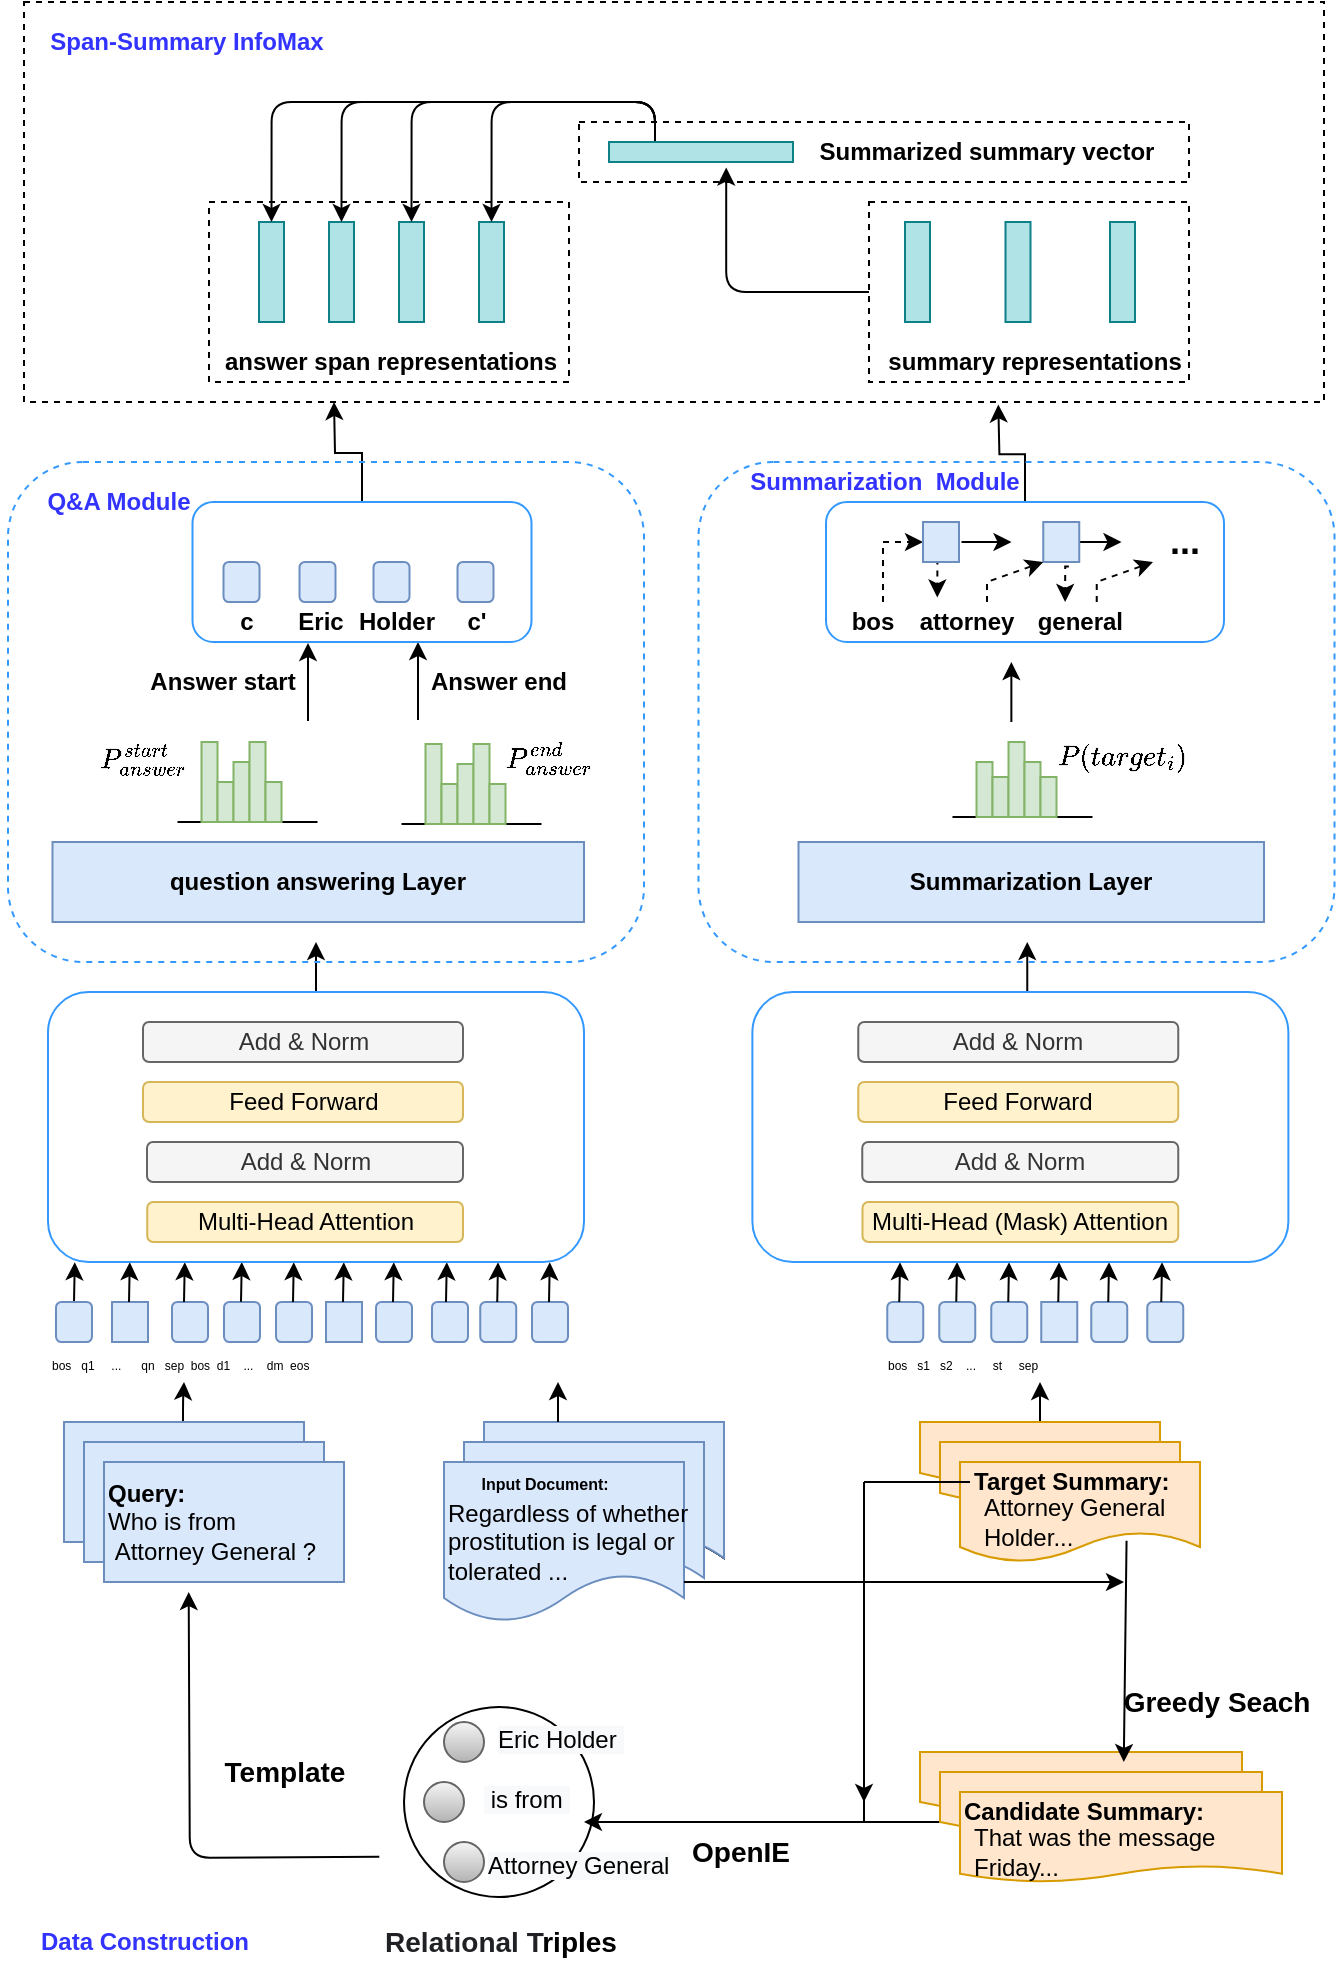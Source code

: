 <mxfile version="18.0.1" type="github" pages="3">
  <diagram name="Page-2" id="K7W2w1LJvE5GjsivaBRJ">
    <mxGraphModel dx="1395" dy="715" grid="1" gridSize="10" guides="1" tooltips="1" connect="1" arrows="1" fold="1" page="1" pageScale="1" pageWidth="827" pageHeight="1169" math="1" shadow="0">
      <root>
        <mxCell id="NK96kK6ZexJCDKCEKkFz-0" />
        <mxCell id="NK96kK6ZexJCDKCEKkFz-1" parent="NK96kK6ZexJCDKCEKkFz-0" />
        <mxCell id="NK96kK6ZexJCDKCEKkFz-2" value="" style="shape=document;whiteSpace=wrap;html=1;boundedLbl=1;" parent="NK96kK6ZexJCDKCEKkFz-1" vertex="1">
          <mxGeometry x="290" y="850" width="120" height="80" as="geometry" />
        </mxCell>
        <mxCell id="NK96kK6ZexJCDKCEKkFz-3" value="" style="shape=document;whiteSpace=wrap;html=1;boundedLbl=1;" parent="NK96kK6ZexJCDKCEKkFz-1" vertex="1">
          <mxGeometry x="290" y="850" width="120" height="80" as="geometry" />
        </mxCell>
        <mxCell id="NK96kK6ZexJCDKCEKkFz-4" value="" style="shape=document;whiteSpace=wrap;html=1;boundedLbl=1;" parent="NK96kK6ZexJCDKCEKkFz-1" vertex="1">
          <mxGeometry x="290" y="850" width="120" height="80" as="geometry" />
        </mxCell>
        <mxCell id="NK96kK6ZexJCDKCEKkFz-5" value="" style="shape=document;whiteSpace=wrap;html=1;boundedLbl=1;fillColor=#dae8fc;strokeColor=#6c8ebf;" parent="NK96kK6ZexJCDKCEKkFz-1" vertex="1">
          <mxGeometry x="290" y="850" width="120" height="80" as="geometry" />
        </mxCell>
        <mxCell id="NK96kK6ZexJCDKCEKkFz-6" value="" style="shape=document;whiteSpace=wrap;html=1;boundedLbl=1;" parent="NK96kK6ZexJCDKCEKkFz-1" vertex="1">
          <mxGeometry x="290" y="850" width="120" height="80" as="geometry" />
        </mxCell>
        <mxCell id="NK96kK6ZexJCDKCEKkFz-7" value="" style="shape=document;whiteSpace=wrap;html=1;boundedLbl=1;fillColor=#dae8fc;strokeColor=#6c8ebf;" parent="NK96kK6ZexJCDKCEKkFz-1" vertex="1">
          <mxGeometry x="290" y="850" width="120" height="80" as="geometry" />
        </mxCell>
        <mxCell id="NK96kK6ZexJCDKCEKkFz-8" value="" style="shape=document;whiteSpace=wrap;html=1;boundedLbl=1;fillColor=#dae8fc;strokeColor=#6c8ebf;" parent="NK96kK6ZexJCDKCEKkFz-1" vertex="1">
          <mxGeometry x="280" y="860" width="120" height="80" as="geometry" />
        </mxCell>
        <mxCell id="NK96kK6ZexJCDKCEKkFz-9" value="" style="shape=document;whiteSpace=wrap;html=1;boundedLbl=1;fillColor=#dae8fc;strokeColor=#6c8ebf;" parent="NK96kK6ZexJCDKCEKkFz-1" vertex="1">
          <mxGeometry x="270" y="870" width="120" height="80" as="geometry" />
        </mxCell>
        <mxCell id="NK96kK6ZexJCDKCEKkFz-10" value="&lt;b&gt;&lt;font style=&quot;font-size: 8px&quot;&gt;&lt;font&gt;Input&lt;/font&gt;&amp;nbsp;&lt;font&gt;Do&lt;/font&gt;&lt;font&gt;cument:&lt;/font&gt;&lt;/font&gt;&lt;/b&gt;" style="text;html=1;resizable=0;autosize=1;align=center;verticalAlign=middle;points=[];fillColor=none;strokeColor=none;" parent="NK96kK6ZexJCDKCEKkFz-1" vertex="1">
          <mxGeometry x="265" y="870" width="110" height="20" as="geometry" />
        </mxCell>
        <mxCell id="sT_bOk5FC5yaoyQuoM4E-109" style="edgeStyle=orthogonalEdgeStyle;rounded=0;orthogonalLoop=1;jettySize=auto;html=1;" parent="NK96kK6ZexJCDKCEKkFz-1" source="NK96kK6ZexJCDKCEKkFz-21" edge="1">
          <mxGeometry relative="1" as="geometry">
            <mxPoint x="568" y="830" as="targetPoint" />
          </mxGeometry>
        </mxCell>
        <mxCell id="NK96kK6ZexJCDKCEKkFz-21" value="" style="shape=document;whiteSpace=wrap;html=1;boundedLbl=1;fillColor=#ffe6cc;strokeColor=#d79b00;" parent="NK96kK6ZexJCDKCEKkFz-1" vertex="1">
          <mxGeometry x="508" y="850" width="120" height="30" as="geometry" />
        </mxCell>
        <mxCell id="NK96kK6ZexJCDKCEKkFz-22" value="" style="shape=document;whiteSpace=wrap;html=1;boundedLbl=1;fillColor=#ffe6cc;strokeColor=#d79b00;" parent="NK96kK6ZexJCDKCEKkFz-1" vertex="1">
          <mxGeometry x="518" y="860" width="120" height="30" as="geometry" />
        </mxCell>
        <mxCell id="NK96kK6ZexJCDKCEKkFz-23" value="" style="shape=document;whiteSpace=wrap;html=1;boundedLbl=1;fillColor=#ffe6cc;strokeColor=#d79b00;" parent="NK96kK6ZexJCDKCEKkFz-1" vertex="1">
          <mxGeometry x="528" y="870" width="120" height="50" as="geometry" />
        </mxCell>
        <mxCell id="NK96kK6ZexJCDKCEKkFz-24" value="&lt;font style=&quot;font-size: 12px&quot;&gt;&lt;b&gt;Target Summary:&lt;/b&gt;&lt;/font&gt;" style="text;html=1;resizable=0;autosize=1;align=left;verticalAlign=middle;points=[];fillColor=none;strokeColor=none;" parent="NK96kK6ZexJCDKCEKkFz-1" vertex="1">
          <mxGeometry x="533" y="870" width="110" height="20" as="geometry" />
        </mxCell>
        <mxCell id="NK96kK6ZexJCDKCEKkFz-57" style="edgeStyle=orthogonalEdgeStyle;orthogonalLoop=1;jettySize=auto;html=1;entryX=1;entryY=0.6;entryDx=0;entryDy=0;entryPerimeter=0;" parent="NK96kK6ZexJCDKCEKkFz-1" source="NK96kK6ZexJCDKCEKkFz-33" edge="1">
          <mxGeometry relative="1" as="geometry">
            <Array as="points">
              <mxPoint x="589" y="1050" />
            </Array>
            <mxPoint x="340" y="1050" as="targetPoint" />
          </mxGeometry>
        </mxCell>
        <mxCell id="NK96kK6ZexJCDKCEKkFz-33" value="" style="shape=document;whiteSpace=wrap;html=1;boundedLbl=1;size=0.333;fillColor=#ffe6cc;strokeColor=#d79b00;" parent="NK96kK6ZexJCDKCEKkFz-1" vertex="1">
          <mxGeometry x="508" y="1015" width="161" height="30" as="geometry" />
        </mxCell>
        <mxCell id="NK96kK6ZexJCDKCEKkFz-37" value="" style="shape=document;whiteSpace=wrap;html=1;boundedLbl=1;size=0.333;fillColor=#ffe6cc;strokeColor=#d79b00;" parent="NK96kK6ZexJCDKCEKkFz-1" vertex="1">
          <mxGeometry x="518" y="1025" width="161" height="30" as="geometry" />
        </mxCell>
        <mxCell id="NK96kK6ZexJCDKCEKkFz-38" value="" style="shape=document;whiteSpace=wrap;html=1;boundedLbl=1;size=0.182;fillColor=#ffe6cc;strokeColor=#d79b00;" parent="NK96kK6ZexJCDKCEKkFz-1" vertex="1">
          <mxGeometry x="528" y="1035" width="161" height="45" as="geometry" />
        </mxCell>
        <mxCell id="NK96kK6ZexJCDKCEKkFz-39" value="&lt;b&gt;&lt;font style=&quot;font-size: 12px&quot;&gt;Candidate Summary:&lt;/font&gt;&lt;/b&gt;" style="text;html=1;resizable=0;autosize=1;align=left;verticalAlign=middle;points=[];fillColor=none;strokeColor=none;" parent="NK96kK6ZexJCDKCEKkFz-1" vertex="1">
          <mxGeometry x="528" y="1035" width="140" height="20" as="geometry" />
        </mxCell>
        <mxCell id="NK96kK6ZexJCDKCEKkFz-73" style="edgeStyle=orthogonalEdgeStyle;orthogonalLoop=1;jettySize=auto;html=1;entryX=0.347;entryY=0.94;entryDx=0;entryDy=0;entryPerimeter=0;" parent="NK96kK6ZexJCDKCEKkFz-1" edge="1">
          <mxGeometry relative="1" as="geometry">
            <mxPoint x="237.65" y="1067.4" as="sourcePoint" />
            <mxPoint x="142.35" y="935.0" as="targetPoint" />
          </mxGeometry>
        </mxCell>
        <mxCell id="NK96kK6ZexJCDKCEKkFz-42" value="" style="ellipse;whiteSpace=wrap;html=1;aspect=fixed;fillColor=#f5f5f5;strokeColor=#666666;gradientColor=#b3b3b3;" parent="NK96kK6ZexJCDKCEKkFz-1" vertex="1">
          <mxGeometry x="270" y="1000" width="20" height="20" as="geometry" />
        </mxCell>
        <mxCell id="NK96kK6ZexJCDKCEKkFz-50" value="" style="ellipse;whiteSpace=wrap;html=1;aspect=fixed;fillColor=#f5f5f5;strokeColor=#666666;gradientColor=#b3b3b3;" parent="NK96kK6ZexJCDKCEKkFz-1" vertex="1">
          <mxGeometry x="260" y="1030" width="20" height="20" as="geometry" />
        </mxCell>
        <mxCell id="NK96kK6ZexJCDKCEKkFz-55" value="" style="ellipse;whiteSpace=wrap;html=1;aspect=fixed;fillColor=#f5f5f5;strokeColor=#666666;gradientColor=#b3b3b3;" parent="NK96kK6ZexJCDKCEKkFz-1" vertex="1">
          <mxGeometry x="270" y="1060" width="20" height="20" as="geometry" />
        </mxCell>
        <mxCell id="NK96kK6ZexJCDKCEKkFz-61" value="" style="endArrow=none;html=1;" parent="NK96kK6ZexJCDKCEKkFz-1" edge="1">
          <mxGeometry width="50" height="50" relative="1" as="geometry">
            <mxPoint x="480" y="1050" as="sourcePoint" />
            <mxPoint x="480" y="880" as="targetPoint" />
          </mxGeometry>
        </mxCell>
        <mxCell id="NK96kK6ZexJCDKCEKkFz-96" style="edgeStyle=orthogonalEdgeStyle;sketch=0;orthogonalLoop=1;jettySize=auto;html=1;" parent="NK96kK6ZexJCDKCEKkFz-1" edge="1">
          <mxGeometry relative="1" as="geometry">
            <mxPoint x="140" y="830" as="targetPoint" />
            <mxPoint x="139.5" y="870" as="sourcePoint" />
            <Array as="points">
              <mxPoint x="140" y="840" />
              <mxPoint x="140" y="840" />
            </Array>
          </mxGeometry>
        </mxCell>
        <mxCell id="NK96kK6ZexJCDKCEKkFz-74" value="" style="endArrow=none;html=1;" parent="NK96kK6ZexJCDKCEKkFz-1" source="NK96kK6ZexJCDKCEKkFz-24" edge="1">
          <mxGeometry width="50" height="50" relative="1" as="geometry">
            <mxPoint x="450" y="970" as="sourcePoint" />
            <mxPoint x="480" y="880" as="targetPoint" />
          </mxGeometry>
        </mxCell>
        <mxCell id="NK96kK6ZexJCDKCEKkFz-79" value="&lt;b&gt;&lt;font style=&quot;font-size: 14px&quot;&gt;Template&lt;/font&gt;&lt;/b&gt;" style="text;html=1;resizable=0;autosize=1;align=center;verticalAlign=middle;points=[];fillColor=none;strokeColor=none;" parent="NK96kK6ZexJCDKCEKkFz-1" vertex="1">
          <mxGeometry x="150" y="1015" width="80" height="20" as="geometry" />
        </mxCell>
        <mxCell id="NK96kK6ZexJCDKCEKkFz-82" value="" style="endArrow=classic;html=1;" parent="NK96kK6ZexJCDKCEKkFz-1" edge="1">
          <mxGeometry width="50" height="50" relative="1" as="geometry">
            <mxPoint x="480" y="990" as="sourcePoint" />
            <mxPoint x="480" y="1040" as="targetPoint" />
          </mxGeometry>
        </mxCell>
        <mxCell id="NK96kK6ZexJCDKCEKkFz-99" value="&lt;b&gt;Summarization Layer&lt;/b&gt;" style="whiteSpace=wrap;html=1;sketch=0;fillColor=#dae8fc;strokeColor=#6c8ebf;" parent="NK96kK6ZexJCDKCEKkFz-1" vertex="1">
          <mxGeometry x="447.25" y="560" width="232.75" height="40" as="geometry" />
        </mxCell>
        <mxCell id="NK96kK6ZexJCDKCEKkFz-107" value="&lt;font style=&quot;font-size: 12px&quot; color=&quot;#3333ff&quot;&gt;&lt;b&gt;Data Construction&lt;/b&gt;&lt;/font&gt;" style="text;html=1;resizable=0;autosize=1;align=center;verticalAlign=middle;points=[];fillColor=none;strokeColor=none;dashed=1;sketch=0;" parent="NK96kK6ZexJCDKCEKkFz-1" vertex="1">
          <mxGeometry x="60" y="1100" width="120" height="20" as="geometry" />
        </mxCell>
        <mxCell id="NK96kK6ZexJCDKCEKkFz-122" style="edgeStyle=orthogonalEdgeStyle;sketch=0;orthogonalLoop=1;jettySize=auto;html=1;exitX=1;exitY=0.5;exitDx=0;exitDy=0;" parent="NK96kK6ZexJCDKCEKkFz-1" edge="1">
          <mxGeometry relative="1" as="geometry">
            <mxPoint x="528.75" y="410" as="sourcePoint" />
            <mxPoint x="553.75" y="410" as="targetPoint" />
          </mxGeometry>
        </mxCell>
        <mxCell id="NK96kK6ZexJCDKCEKkFz-125" style="edgeStyle=orthogonalEdgeStyle;sketch=0;orthogonalLoop=1;jettySize=auto;html=1;exitX=1;exitY=0.5;exitDx=0;exitDy=0;entryX=0;entryY=0.5;entryDx=0;entryDy=0;" parent="NK96kK6ZexJCDKCEKkFz-1" edge="1">
          <mxGeometry relative="1" as="geometry">
            <mxPoint x="583.75" y="410" as="sourcePoint" />
            <mxPoint x="608.75" y="410" as="targetPoint" />
          </mxGeometry>
        </mxCell>
        <mxCell id="NK96kK6ZexJCDKCEKkFz-127" value="&lt;b&gt;attorney&lt;/b&gt;" style="text;html=1;resizable=0;autosize=1;align=center;verticalAlign=middle;points=[];fillColor=none;strokeColor=none;sketch=0;" parent="NK96kK6ZexJCDKCEKkFz-1" vertex="1">
          <mxGeometry x="500.75" y="440" width="60" height="20" as="geometry" />
        </mxCell>
        <mxCell id="NK96kK6ZexJCDKCEKkFz-128" value="&lt;b&gt;&amp;nbsp;general&lt;/b&gt;" style="text;html=1;resizable=0;autosize=1;align=center;verticalAlign=middle;points=[];fillColor=none;strokeColor=none;sketch=0;" parent="NK96kK6ZexJCDKCEKkFz-1" vertex="1">
          <mxGeometry x="556.38" y="440" width="60" height="20" as="geometry" />
        </mxCell>
        <mxCell id="NK96kK6ZexJCDKCEKkFz-138" value="&lt;b&gt;&lt;font style=&quot;font-size: 18px&quot;&gt;...&lt;/font&gt;&lt;/b&gt;" style="text;html=1;resizable=0;autosize=1;align=center;verticalAlign=middle;points=[];fillColor=none;strokeColor=none;sketch=0;" parent="NK96kK6ZexJCDKCEKkFz-1" vertex="1">
          <mxGeometry x="624.5" y="400" width="30" height="20" as="geometry" />
        </mxCell>
        <mxCell id="NK96kK6ZexJCDKCEKkFz-153" value="&lt;b&gt;question answering Layer&lt;/b&gt;" style="whiteSpace=wrap;html=1;sketch=0;fillColor=#dae8fc;strokeColor=#6c8ebf;" parent="NK96kK6ZexJCDKCEKkFz-1" vertex="1">
          <mxGeometry x="74.25" y="560" width="265.75" height="40" as="geometry" />
        </mxCell>
        <mxCell id="sT_bOk5FC5yaoyQuoM4E-137" style="edgeStyle=orthogonalEdgeStyle;rounded=0;orthogonalLoop=1;jettySize=auto;html=1;entryX=0;entryY=0.5;entryDx=0;entryDy=0;dashed=1;" parent="NK96kK6ZexJCDKCEKkFz-1" source="NK96kK6ZexJCDKCEKkFz-167" target="sT_bOk5FC5yaoyQuoM4E-122" edge="1">
          <mxGeometry relative="1" as="geometry">
            <Array as="points">
              <mxPoint x="489.5" y="450" />
              <mxPoint x="489.5" y="410" />
            </Array>
          </mxGeometry>
        </mxCell>
        <mxCell id="NK96kK6ZexJCDKCEKkFz-167" value="&lt;b&gt;bos&lt;/b&gt;" style="text;html=1;resizable=0;autosize=1;align=center;verticalAlign=middle;points=[];fillColor=none;strokeColor=none;rounded=0;" parent="NK96kK6ZexJCDKCEKkFz-1" vertex="1">
          <mxGeometry x="464" y="440" width="40" height="20" as="geometry" />
        </mxCell>
        <mxCell id="NK96kK6ZexJCDKCEKkFz-182" value="" style="endArrow=classic;html=1;" parent="NK96kK6ZexJCDKCEKkFz-1" edge="1">
          <mxGeometry width="50" height="50" relative="1" as="geometry">
            <mxPoint x="202" y="499.5" as="sourcePoint" />
            <mxPoint x="202" y="460.5" as="targetPoint" />
          </mxGeometry>
        </mxCell>
        <mxCell id="NK96kK6ZexJCDKCEKkFz-185" value="" style="endArrow=classic;html=1;" parent="NK96kK6ZexJCDKCEKkFz-1" edge="1">
          <mxGeometry width="50" height="50" relative="1" as="geometry">
            <mxPoint x="257" y="499" as="sourcePoint" />
            <mxPoint x="257" y="460" as="targetPoint" />
          </mxGeometry>
        </mxCell>
        <mxCell id="NK96kK6ZexJCDKCEKkFz-186" value="&lt;b&gt;Answer start&lt;/b&gt;" style="text;html=1;resizable=0;autosize=1;align=center;verticalAlign=middle;points=[];fillColor=none;strokeColor=none;rounded=0;" parent="NK96kK6ZexJCDKCEKkFz-1" vertex="1">
          <mxGeometry x="113.75" y="470" width="90" height="20" as="geometry" />
        </mxCell>
        <mxCell id="NK96kK6ZexJCDKCEKkFz-187" value="&lt;b&gt;Answer end&lt;/b&gt;" style="text;html=1;resizable=0;autosize=1;align=center;verticalAlign=middle;points=[];fillColor=none;strokeColor=none;rounded=0;" parent="NK96kK6ZexJCDKCEKkFz-1" vertex="1">
          <mxGeometry x="256.75" y="470" width="80" height="20" as="geometry" />
        </mxCell>
        <mxCell id="NK96kK6ZexJCDKCEKkFz-191" value="&lt;b&gt;Eric&lt;/b&gt;" style="text;html=1;resizable=0;autosize=1;align=center;verticalAlign=middle;points=[];fillColor=none;strokeColor=none;rounded=0;" parent="NK96kK6ZexJCDKCEKkFz-1" vertex="1">
          <mxGeometry x="188.25" y="440" width="40" height="20" as="geometry" />
        </mxCell>
        <mxCell id="NK96kK6ZexJCDKCEKkFz-192" value="&lt;b&gt;Holder&lt;/b&gt;" style="text;html=1;resizable=0;autosize=1;align=center;verticalAlign=middle;points=[];fillColor=none;strokeColor=none;rounded=0;" parent="NK96kK6ZexJCDKCEKkFz-1" vertex="1">
          <mxGeometry x="220.75" y="440" width="50" height="20" as="geometry" />
        </mxCell>
        <mxCell id="NK96kK6ZexJCDKCEKkFz-193" value="&lt;b&gt;c&#39;&lt;/b&gt;" style="text;html=1;resizable=0;autosize=1;align=center;verticalAlign=middle;points=[];fillColor=none;strokeColor=none;rounded=0;" parent="NK96kK6ZexJCDKCEKkFz-1" vertex="1">
          <mxGeometry x="270.75" y="440" width="30" height="20" as="geometry" />
        </mxCell>
        <mxCell id="NK96kK6ZexJCDKCEKkFz-195" value="&lt;b&gt;c&lt;/b&gt;" style="text;html=1;resizable=0;autosize=1;align=center;verticalAlign=middle;points=[];fillColor=none;strokeColor=none;rounded=0;" parent="NK96kK6ZexJCDKCEKkFz-1" vertex="1">
          <mxGeometry x="160.75" y="440" width="20" height="20" as="geometry" />
        </mxCell>
        <mxCell id="NK96kK6ZexJCDKCEKkFz-200" value="&lt;b&gt;&lt;font color=&quot;#3333ff&quot;&gt;Q&amp;amp;A Module&lt;/font&gt;&lt;/b&gt;" style="text;html=1;resizable=0;autosize=1;align=center;verticalAlign=middle;points=[];fillColor=none;strokeColor=none;rounded=0;dashed=1;" parent="NK96kK6ZexJCDKCEKkFz-1" vertex="1">
          <mxGeometry x="62" y="380" width="90" height="20" as="geometry" />
        </mxCell>
        <mxCell id="NK96kK6ZexJCDKCEKkFz-206" value="" style="endArrow=classic;html=1;entryX=0.5;entryY=0.44;entryDx=0;entryDy=0;entryPerimeter=0;exitX=0.5;exitY=0.56;exitDx=0;exitDy=0;exitPerimeter=0;" parent="NK96kK6ZexJCDKCEKkFz-1" edge="1">
          <mxGeometry width="50" height="50" relative="1" as="geometry">
            <mxPoint x="553.68" y="500" as="sourcePoint" />
            <mxPoint x="553.68" y="470" as="targetPoint" />
          </mxGeometry>
        </mxCell>
        <mxCell id="NK96kK6ZexJCDKCEKkFz-207" value="" style="rounded=0;whiteSpace=wrap;html=1;fillColor=#b0e3e6;strokeColor=#0e8088;" parent="NK96kK6ZexJCDKCEKkFz-1" vertex="1">
          <mxGeometry x="212.5" y="250" width="12.5" height="50" as="geometry" />
        </mxCell>
        <mxCell id="NK96kK6ZexJCDKCEKkFz-209" value="" style="rounded=0;whiteSpace=wrap;html=1;fillColor=#b0e3e6;strokeColor=#0e8088;" parent="NK96kK6ZexJCDKCEKkFz-1" vertex="1">
          <mxGeometry x="177.5" y="250" width="12.5" height="50" as="geometry" />
        </mxCell>
        <mxCell id="NK96kK6ZexJCDKCEKkFz-210" value="" style="rounded=0;whiteSpace=wrap;html=1;fillColor=#b0e3e6;strokeColor=#0e8088;" parent="NK96kK6ZexJCDKCEKkFz-1" vertex="1">
          <mxGeometry x="247.5" y="250" width="12.5" height="50" as="geometry" />
        </mxCell>
        <mxCell id="NK96kK6ZexJCDKCEKkFz-211" value="" style="rounded=0;whiteSpace=wrap;html=1;fillColor=#b0e3e6;strokeColor=#0e8088;" parent="NK96kK6ZexJCDKCEKkFz-1" vertex="1">
          <mxGeometry x="287.5" y="250" width="12.5" height="50" as="geometry" />
        </mxCell>
        <mxCell id="NK96kK6ZexJCDKCEKkFz-217" value="" style="rounded=0;whiteSpace=wrap;html=1;fillColor=#b0e3e6;strokeColor=#0e8088;" parent="NK96kK6ZexJCDKCEKkFz-1" vertex="1">
          <mxGeometry x="550.75" y="250" width="12.5" height="50" as="geometry" />
        </mxCell>
        <mxCell id="NK96kK6ZexJCDKCEKkFz-218" value="" style="rounded=0;whiteSpace=wrap;html=1;fillColor=#b0e3e6;strokeColor=#0e8088;" parent="NK96kK6ZexJCDKCEKkFz-1" vertex="1">
          <mxGeometry x="603" y="250" width="12.5" height="50" as="geometry" />
        </mxCell>
        <mxCell id="NK96kK6ZexJCDKCEKkFz-219" value="" style="rounded=0;whiteSpace=wrap;html=1;fillColor=#b0e3e6;strokeColor=#0e8088;" parent="NK96kK6ZexJCDKCEKkFz-1" vertex="1">
          <mxGeometry x="500.5" y="250" width="12.5" height="50" as="geometry" />
        </mxCell>
        <mxCell id="NK96kK6ZexJCDKCEKkFz-231" style="edgeStyle=orthogonalEdgeStyle;rounded=1;orthogonalLoop=1;jettySize=auto;html=1;exitX=0.25;exitY=0;exitDx=0;exitDy=0;entryX=0.5;entryY=0;entryDx=0;entryDy=0;" parent="NK96kK6ZexJCDKCEKkFz-1" source="NK96kK6ZexJCDKCEKkFz-220" target="NK96kK6ZexJCDKCEKkFz-209" edge="1">
          <mxGeometry relative="1" as="geometry" />
        </mxCell>
        <mxCell id="NK96kK6ZexJCDKCEKkFz-232" style="edgeStyle=orthogonalEdgeStyle;rounded=1;orthogonalLoop=1;jettySize=auto;html=1;exitX=0.25;exitY=0;exitDx=0;exitDy=0;entryX=0.5;entryY=0;entryDx=0;entryDy=0;" parent="NK96kK6ZexJCDKCEKkFz-1" source="NK96kK6ZexJCDKCEKkFz-220" target="NK96kK6ZexJCDKCEKkFz-207" edge="1">
          <mxGeometry relative="1" as="geometry" />
        </mxCell>
        <mxCell id="NK96kK6ZexJCDKCEKkFz-233" style="edgeStyle=orthogonalEdgeStyle;rounded=1;orthogonalLoop=1;jettySize=auto;html=1;exitX=0.25;exitY=0;exitDx=0;exitDy=0;entryX=0.5;entryY=0;entryDx=0;entryDy=0;" parent="NK96kK6ZexJCDKCEKkFz-1" source="NK96kK6ZexJCDKCEKkFz-220" target="NK96kK6ZexJCDKCEKkFz-210" edge="1">
          <mxGeometry relative="1" as="geometry" />
        </mxCell>
        <mxCell id="NK96kK6ZexJCDKCEKkFz-234" style="edgeStyle=orthogonalEdgeStyle;rounded=1;orthogonalLoop=1;jettySize=auto;html=1;exitX=0.25;exitY=0;exitDx=0;exitDy=0;entryX=0.5;entryY=0;entryDx=0;entryDy=0;" parent="NK96kK6ZexJCDKCEKkFz-1" source="NK96kK6ZexJCDKCEKkFz-220" target="NK96kK6ZexJCDKCEKkFz-211" edge="1">
          <mxGeometry relative="1" as="geometry" />
        </mxCell>
        <mxCell id="NK96kK6ZexJCDKCEKkFz-220" value="" style="rounded=0;whiteSpace=wrap;html=1;fillColor=#b0e3e6;strokeColor=#0e8088;" parent="NK96kK6ZexJCDKCEKkFz-1" vertex="1">
          <mxGeometry x="352.5" y="210" width="92" height="10" as="geometry" />
        </mxCell>
        <mxCell id="NK96kK6ZexJCDKCEKkFz-221" value="&lt;b&gt;answer span representations&lt;/b&gt;" style="text;html=1;resizable=0;autosize=1;align=center;verticalAlign=middle;points=[];fillColor=none;strokeColor=none;rounded=0;" parent="NK96kK6ZexJCDKCEKkFz-1" vertex="1">
          <mxGeometry x="152.5" y="310" width="180" height="20" as="geometry" />
        </mxCell>
        <mxCell id="NK96kK6ZexJCDKCEKkFz-235" value="&lt;b&gt;Summarized summary vector&lt;/b&gt;" style="text;html=1;resizable=0;autosize=1;align=center;verticalAlign=middle;points=[];fillColor=none;strokeColor=none;rounded=0;" parent="NK96kK6ZexJCDKCEKkFz-1" vertex="1">
          <mxGeometry x="450.5" y="205" width="180" height="20" as="geometry" />
        </mxCell>
        <mxCell id="NK96kK6ZexJCDKCEKkFz-237" value="&lt;b&gt;summary representations&lt;/b&gt;" style="text;html=1;resizable=0;autosize=1;align=center;verticalAlign=middle;points=[];fillColor=none;strokeColor=none;rounded=0;" parent="NK96kK6ZexJCDKCEKkFz-1" vertex="1">
          <mxGeometry x="484.75" y="310" width="160" height="20" as="geometry" />
        </mxCell>
        <mxCell id="NK96kK6ZexJCDKCEKkFz-239" style="edgeStyle=orthogonalEdgeStyle;rounded=1;orthogonalLoop=1;jettySize=auto;html=1;entryX=0.637;entryY=1.276;entryDx=0;entryDy=0;entryPerimeter=0;" parent="NK96kK6ZexJCDKCEKkFz-1" source="NK96kK6ZexJCDKCEKkFz-238" target="NK96kK6ZexJCDKCEKkFz-220" edge="1">
          <mxGeometry relative="1" as="geometry" />
        </mxCell>
        <mxCell id="NK96kK6ZexJCDKCEKkFz-238" value="" style="rounded=0;whiteSpace=wrap;html=1;fillColor=none;dashed=1;" parent="NK96kK6ZexJCDKCEKkFz-1" vertex="1">
          <mxGeometry x="482.5" y="240" width="160" height="90" as="geometry" />
        </mxCell>
        <mxCell id="NK96kK6ZexJCDKCEKkFz-240" value="" style="rounded=0;whiteSpace=wrap;html=1;dashed=1;fillColor=none;" parent="NK96kK6ZexJCDKCEKkFz-1" vertex="1">
          <mxGeometry x="152.5" y="240" width="180" height="90" as="geometry" />
        </mxCell>
        <mxCell id="NK96kK6ZexJCDKCEKkFz-241" value="" style="rounded=0;whiteSpace=wrap;html=1;dashed=1;fillColor=none;" parent="NK96kK6ZexJCDKCEKkFz-1" vertex="1">
          <mxGeometry x="337.5" y="200" width="305" height="30" as="geometry" />
        </mxCell>
        <mxCell id="NK96kK6ZexJCDKCEKkFz-243" value="" style="rounded=0;whiteSpace=wrap;html=1;dashed=1;fillColor=none;" parent="NK96kK6ZexJCDKCEKkFz-1" vertex="1">
          <mxGeometry x="60" y="140" width="650" height="200" as="geometry" />
        </mxCell>
        <mxCell id="NK96kK6ZexJCDKCEKkFz-244" value="&lt;b&gt;&lt;font color=&quot;#3333ff&quot;&gt;Span-Summary InfoMax&lt;/font&gt;&lt;/b&gt;" style="text;html=1;resizable=0;autosize=1;align=center;verticalAlign=middle;points=[];fillColor=none;strokeColor=none;rounded=0;dashed=1;" parent="NK96kK6ZexJCDKCEKkFz-1" vertex="1">
          <mxGeometry x="65.75" y="150" width="150" height="20" as="geometry" />
        </mxCell>
        <mxCell id="NK96kK6ZexJCDKCEKkFz-255" value="&lt;font style=&quot;font-size: 14px&quot;&gt;&lt;b&gt;OpenIE&lt;/b&gt;&lt;/font&gt;" style="text;html=1;resizable=0;autosize=1;align=center;verticalAlign=middle;points=[];fillColor=none;strokeColor=none;rounded=0;" parent="NK96kK6ZexJCDKCEKkFz-1" vertex="1">
          <mxGeometry x="388" y="1055" width="60" height="20" as="geometry" />
        </mxCell>
        <mxCell id="NK96kK6ZexJCDKCEKkFz-258" value="" style="endArrow=classic;html=1;entryX=0.846;entryY=0.6;entryDx=0;entryDy=0;entryPerimeter=0;exitX=0.694;exitY=0.787;exitDx=0;exitDy=0;exitPerimeter=0;" parent="NK96kK6ZexJCDKCEKkFz-1" source="NK96kK6ZexJCDKCEKkFz-23" edge="1">
          <mxGeometry width="50" height="50" relative="1" as="geometry">
            <mxPoint x="610" y="920" as="sourcePoint" />
            <mxPoint x="609.9" y="1020" as="targetPoint" />
            <Array as="points" />
          </mxGeometry>
        </mxCell>
        <mxCell id="NK96kK6ZexJCDKCEKkFz-259" value="" style="endArrow=none;html=1;" parent="NK96kK6ZexJCDKCEKkFz-1" edge="1">
          <mxGeometry width="50" height="50" relative="1" as="geometry">
            <mxPoint x="390" y="930" as="sourcePoint" />
            <mxPoint x="600.5" y="930" as="targetPoint" />
          </mxGeometry>
        </mxCell>
        <mxCell id="NK96kK6ZexJCDKCEKkFz-260" value="" style="endArrow=classic;html=1;" parent="NK96kK6ZexJCDKCEKkFz-1" edge="1">
          <mxGeometry width="50" height="50" relative="1" as="geometry">
            <mxPoint x="573" y="930" as="sourcePoint" />
            <mxPoint x="610" y="930" as="targetPoint" />
          </mxGeometry>
        </mxCell>
        <mxCell id="NK96kK6ZexJCDKCEKkFz-261" value="&lt;b&gt;&lt;font style=&quot;font-size: 14px&quot;&gt;Greedy Seach&lt;/font&gt;&lt;/b&gt;" style="text;html=1;resizable=0;autosize=1;align=center;verticalAlign=middle;points=[];fillColor=none;strokeColor=none;rounded=0;opacity=50;" parent="NK96kK6ZexJCDKCEKkFz-1" vertex="1">
          <mxGeometry x="600.5" y="980" width="110" height="20" as="geometry" />
        </mxCell>
        <mxCell id="NK96kK6ZexJCDKCEKkFz-262" value="&lt;div style=&quot;text-align: left&quot;&gt;&lt;font style=&quot;font-size: 14px&quot;&gt;&lt;b&gt;&lt;font color=&quot;#202124&quot;&gt;Relational T&lt;/font&gt;riples&lt;/b&gt;&lt;/font&gt;&lt;/div&gt;" style="text;html=1;resizable=0;autosize=1;align=center;verticalAlign=middle;points=[];fillColor=none;strokeColor=none;rounded=0;" parent="NK96kK6ZexJCDKCEKkFz-1" vertex="1">
          <mxGeometry x="232.5" y="1100" width="130" height="20" as="geometry" />
        </mxCell>
        <mxCell id="sT_bOk5FC5yaoyQuoM4E-0" value="Regardless of whether&lt;br&gt;prostitution is legal or&lt;br&gt;tolerated ..." style="text;html=1;resizable=0;autosize=1;align=left;verticalAlign=middle;points=[];fillColor=none;strokeColor=none;rounded=0;" parent="NK96kK6ZexJCDKCEKkFz-1" vertex="1">
          <mxGeometry x="270" y="885" width="140" height="50" as="geometry" />
        </mxCell>
        <mxCell id="sT_bOk5FC5yaoyQuoM4E-3" value="Attorney General &lt;br&gt;Holder..." style="text;html=1;resizable=0;autosize=1;align=left;verticalAlign=middle;points=[];fillColor=none;strokeColor=none;rounded=0;" parent="NK96kK6ZexJCDKCEKkFz-1" vertex="1">
          <mxGeometry x="538" y="885" width="110" height="30" as="geometry" />
        </mxCell>
        <mxCell id="sT_bOk5FC5yaoyQuoM4E-6" value="That was the message &lt;br&gt;Friday..." style="text;html=1;resizable=0;autosize=1;align=left;verticalAlign=middle;points=[];fillColor=none;strokeColor=none;rounded=0;" parent="NK96kK6ZexJCDKCEKkFz-1" vertex="1">
          <mxGeometry x="533" y="1050" width="140" height="30" as="geometry" />
        </mxCell>
        <mxCell id="sT_bOk5FC5yaoyQuoM4E-9" value="" style="ellipse;whiteSpace=wrap;html=1;aspect=fixed;fillColor=none;" parent="NK96kK6ZexJCDKCEKkFz-1" vertex="1">
          <mxGeometry x="250" y="992.5" width="95" height="95" as="geometry" />
        </mxCell>
        <mxCell id="sT_bOk5FC5yaoyQuoM4E-10" value="&lt;span style=&quot;color: rgb(0, 0, 0); font-family: helvetica; font-size: 12px; font-style: normal; font-weight: 400; letter-spacing: normal; text-align: left; text-indent: 0px; text-transform: none; word-spacing: 0px; background-color: rgb(248, 249, 250); display: inline; float: none;&quot;&gt;Eric Holder&lt;span&gt;&amp;nbsp;&lt;/span&gt;&lt;/span&gt;" style="text;whiteSpace=wrap;html=1;" parent="NK96kK6ZexJCDKCEKkFz-1" vertex="1">
          <mxGeometry x="295" y="995" width="70" height="30" as="geometry" />
        </mxCell>
        <mxCell id="sT_bOk5FC5yaoyQuoM4E-11" value="&lt;span style=&quot;color: rgb(0, 0, 0); font-family: helvetica; font-size: 12px; font-style: normal; font-weight: 400; letter-spacing: normal; text-align: left; text-indent: 0px; text-transform: none; word-spacing: 0px; background-color: rgb(248, 249, 250); display: inline; float: none;&quot;&gt;&lt;span&gt;&amp;nbsp;&lt;/span&gt;is from&lt;span&gt;&amp;nbsp;&lt;/span&gt;&lt;/span&gt;" style="text;whiteSpace=wrap;html=1;" parent="NK96kK6ZexJCDKCEKkFz-1" vertex="1">
          <mxGeometry x="287.5" y="1025" width="80" height="30" as="geometry" />
        </mxCell>
        <mxCell id="sT_bOk5FC5yaoyQuoM4E-12" value="&lt;span style=&quot;color: rgb(0, 0, 0); font-family: helvetica; font-size: 12px; font-style: normal; font-weight: 400; letter-spacing: normal; text-align: left; text-indent: 0px; text-transform: none; word-spacing: 0px; background-color: rgb(248, 249, 250); display: inline; float: none;&quot;&gt;Attorney General&lt;/span&gt;" style="text;whiteSpace=wrap;html=1;" parent="NK96kK6ZexJCDKCEKkFz-1" vertex="1">
          <mxGeometry x="290" y="1057.5" width="120" height="30" as="geometry" />
        </mxCell>
        <mxCell id="sT_bOk5FC5yaoyQuoM4E-25" value="" style="rounded=0;whiteSpace=wrap;html=1;fillColor=#dae8fc;strokeColor=#6c8ebf;" parent="NK96kK6ZexJCDKCEKkFz-1" vertex="1">
          <mxGeometry x="80" y="850" width="120" height="60" as="geometry" />
        </mxCell>
        <mxCell id="sT_bOk5FC5yaoyQuoM4E-26" value="" style="rounded=0;whiteSpace=wrap;html=1;fillColor=#dae8fc;strokeColor=#6c8ebf;" parent="NK96kK6ZexJCDKCEKkFz-1" vertex="1">
          <mxGeometry x="90" y="860" width="120" height="60" as="geometry" />
        </mxCell>
        <mxCell id="sT_bOk5FC5yaoyQuoM4E-27" value="&lt;span&gt;&lt;b&gt;Query:&lt;/b&gt;&lt;br&gt;Who is from&lt;/span&gt;&lt;br&gt;&lt;span&gt;&amp;nbsp;Attorney General ?&lt;/span&gt;" style="rounded=0;whiteSpace=wrap;html=1;fillColor=#dae8fc;strokeColor=#6c8ebf;align=left;" parent="NK96kK6ZexJCDKCEKkFz-1" vertex="1">
          <mxGeometry x="100" y="870" width="120" height="60" as="geometry" />
        </mxCell>
        <mxCell id="sT_bOk5FC5yaoyQuoM4E-30" value="&lt;font style=&quot;font-size: 6px&quot;&gt;bos&amp;nbsp; &amp;nbsp;q1&amp;nbsp; &amp;nbsp; &amp;nbsp;...&amp;nbsp; &amp;nbsp; &amp;nbsp; qn&amp;nbsp; &amp;nbsp;sep&amp;nbsp; bos&amp;nbsp; d1&amp;nbsp; &amp;nbsp; ...&amp;nbsp; &amp;nbsp; dm&amp;nbsp; eos&amp;nbsp;&amp;nbsp;&lt;/font&gt;" style="text;html=1;align=left;verticalAlign=middle;resizable=0;points=[];autosize=1;" parent="NK96kK6ZexJCDKCEKkFz-1" vertex="1">
          <mxGeometry x="72" y="810" width="280" height="20" as="geometry" />
        </mxCell>
        <mxCell id="sT_bOk5FC5yaoyQuoM4E-35" value="Multi-Head Attention" style="rounded=1;whiteSpace=wrap;html=1;fillColor=#fff2cc;strokeColor=#d6b656;" parent="NK96kK6ZexJCDKCEKkFz-1" vertex="1">
          <mxGeometry x="121.62" y="740" width="157.88" height="20" as="geometry" />
        </mxCell>
        <mxCell id="sT_bOk5FC5yaoyQuoM4E-36" value="Add &amp;amp; Norm" style="rounded=1;whiteSpace=wrap;html=1;fillColor=#f5f5f5;strokeColor=#666666;fontColor=#333333;" parent="NK96kK6ZexJCDKCEKkFz-1" vertex="1">
          <mxGeometry x="121.5" y="710" width="158" height="20" as="geometry" />
        </mxCell>
        <mxCell id="sT_bOk5FC5yaoyQuoM4E-38" value="Feed Forward" style="rounded=1;whiteSpace=wrap;html=1;fillColor=#fff2cc;strokeColor=#d6b656;" parent="NK96kK6ZexJCDKCEKkFz-1" vertex="1">
          <mxGeometry x="119.5" y="680" width="160" height="20" as="geometry" />
        </mxCell>
        <mxCell id="sT_bOk5FC5yaoyQuoM4E-39" value="Add &amp;amp; Norm" style="rounded=1;whiteSpace=wrap;html=1;fillColor=#f5f5f5;strokeColor=#666666;fontColor=#333333;" parent="NK96kK6ZexJCDKCEKkFz-1" vertex="1">
          <mxGeometry x="119.5" y="650" width="160" height="20" as="geometry" />
        </mxCell>
        <mxCell id="sT_bOk5FC5yaoyQuoM4E-72" style="edgeStyle=orthogonalEdgeStyle;rounded=0;orthogonalLoop=1;jettySize=auto;html=1;exitX=0.5;exitY=0;exitDx=0;exitDy=0;entryX=0.057;entryY=1.001;entryDx=0;entryDy=0;entryPerimeter=0;" parent="NK96kK6ZexJCDKCEKkFz-1" source="sT_bOk5FC5yaoyQuoM4E-41" edge="1">
          <mxGeometry relative="1" as="geometry">
            <mxPoint x="85.39" y="770.13" as="targetPoint" />
          </mxGeometry>
        </mxCell>
        <mxCell id="sT_bOk5FC5yaoyQuoM4E-41" value="" style="rounded=1;whiteSpace=wrap;html=1;fillColor=#dae8fc;strokeColor=#6c8ebf;" parent="NK96kK6ZexJCDKCEKkFz-1" vertex="1">
          <mxGeometry x="76" y="790" width="18" height="20" as="geometry" />
        </mxCell>
        <mxCell id="sT_bOk5FC5yaoyQuoM4E-54" value="" style="rounded=1;whiteSpace=wrap;html=1;fillColor=#dae8fc;strokeColor=#6c8ebf;arcSize=0;" parent="NK96kK6ZexJCDKCEKkFz-1" vertex="1">
          <mxGeometry x="104" y="790" width="18" height="20" as="geometry" />
        </mxCell>
        <mxCell id="sT_bOk5FC5yaoyQuoM4E-55" value="" style="rounded=1;whiteSpace=wrap;html=1;fillColor=#dae8fc;strokeColor=#6c8ebf;" parent="NK96kK6ZexJCDKCEKkFz-1" vertex="1">
          <mxGeometry x="134" y="790" width="18" height="20" as="geometry" />
        </mxCell>
        <mxCell id="sT_bOk5FC5yaoyQuoM4E-56" value="" style="rounded=1;whiteSpace=wrap;html=1;fillColor=#dae8fc;strokeColor=#6c8ebf;" parent="NK96kK6ZexJCDKCEKkFz-1" vertex="1">
          <mxGeometry x="160" y="790" width="18" height="20" as="geometry" />
        </mxCell>
        <mxCell id="sT_bOk5FC5yaoyQuoM4E-57" value="" style="rounded=1;whiteSpace=wrap;html=1;fillColor=#dae8fc;strokeColor=#6c8ebf;" parent="NK96kK6ZexJCDKCEKkFz-1" vertex="1">
          <mxGeometry x="186" y="790" width="18" height="20" as="geometry" />
        </mxCell>
        <mxCell id="sT_bOk5FC5yaoyQuoM4E-58" value="" style="rounded=1;whiteSpace=wrap;html=1;fillColor=#dae8fc;strokeColor=#6c8ebf;arcSize=0;" parent="NK96kK6ZexJCDKCEKkFz-1" vertex="1">
          <mxGeometry x="211" y="790" width="18" height="20" as="geometry" />
        </mxCell>
        <mxCell id="sT_bOk5FC5yaoyQuoM4E-59" value="" style="rounded=1;whiteSpace=wrap;html=1;fillColor=#dae8fc;strokeColor=#6c8ebf;" parent="NK96kK6ZexJCDKCEKkFz-1" vertex="1">
          <mxGeometry x="236" y="790" width="18" height="20" as="geometry" />
        </mxCell>
        <mxCell id="sT_bOk5FC5yaoyQuoM4E-60" value="" style="rounded=1;whiteSpace=wrap;html=1;fillColor=#dae8fc;strokeColor=#6c8ebf;" parent="NK96kK6ZexJCDKCEKkFz-1" vertex="1">
          <mxGeometry x="264" y="790" width="18" height="20" as="geometry" />
        </mxCell>
        <mxCell id="sT_bOk5FC5yaoyQuoM4E-61" value="" style="rounded=1;whiteSpace=wrap;html=1;fillColor=#dae8fc;strokeColor=#6c8ebf;" parent="NK96kK6ZexJCDKCEKkFz-1" vertex="1">
          <mxGeometry x="288.12" y="790" width="18" height="20" as="geometry" />
        </mxCell>
        <mxCell id="sT_bOk5FC5yaoyQuoM4E-62" value="" style="rounded=1;whiteSpace=wrap;html=1;fillColor=#dae8fc;strokeColor=#6c8ebf;" parent="NK96kK6ZexJCDKCEKkFz-1" vertex="1">
          <mxGeometry x="314" y="790" width="18" height="20" as="geometry" />
        </mxCell>
        <mxCell id="sT_bOk5FC5yaoyQuoM4E-65" style="edgeStyle=orthogonalEdgeStyle;sketch=0;orthogonalLoop=1;jettySize=auto;html=1;" parent="NK96kK6ZexJCDKCEKkFz-1" edge="1">
          <mxGeometry relative="1" as="geometry">
            <mxPoint x="327" y="830" as="targetPoint" />
            <mxPoint x="327" y="850" as="sourcePoint" />
            <Array as="points">
              <mxPoint x="327" y="840" />
              <mxPoint x="327" y="840" />
            </Array>
          </mxGeometry>
        </mxCell>
        <mxCell id="sT_bOk5FC5yaoyQuoM4E-73" style="edgeStyle=orthogonalEdgeStyle;rounded=0;orthogonalLoop=1;jettySize=auto;html=1;exitX=0.5;exitY=0;exitDx=0;exitDy=0;entryX=0.057;entryY=1.001;entryDx=0;entryDy=0;entryPerimeter=0;" parent="NK96kK6ZexJCDKCEKkFz-1" edge="1">
          <mxGeometry relative="1" as="geometry">
            <mxPoint x="112.5" y="790" as="sourcePoint" />
            <mxPoint x="112.89" y="770.13" as="targetPoint" />
          </mxGeometry>
        </mxCell>
        <mxCell id="sT_bOk5FC5yaoyQuoM4E-74" style="edgeStyle=orthogonalEdgeStyle;rounded=0;orthogonalLoop=1;jettySize=auto;html=1;exitX=0.5;exitY=0;exitDx=0;exitDy=0;entryX=0.057;entryY=1.001;entryDx=0;entryDy=0;entryPerimeter=0;" parent="NK96kK6ZexJCDKCEKkFz-1" edge="1">
          <mxGeometry relative="1" as="geometry">
            <mxPoint x="140" y="790" as="sourcePoint" />
            <mxPoint x="140.39" y="770.13" as="targetPoint" />
          </mxGeometry>
        </mxCell>
        <mxCell id="sT_bOk5FC5yaoyQuoM4E-75" style="edgeStyle=orthogonalEdgeStyle;rounded=0;orthogonalLoop=1;jettySize=auto;html=1;exitX=0.5;exitY=0;exitDx=0;exitDy=0;entryX=0.057;entryY=1.001;entryDx=0;entryDy=0;entryPerimeter=0;" parent="NK96kK6ZexJCDKCEKkFz-1" edge="1">
          <mxGeometry relative="1" as="geometry">
            <mxPoint x="168.5" y="789.87" as="sourcePoint" />
            <mxPoint x="168.89" y="770.0" as="targetPoint" />
          </mxGeometry>
        </mxCell>
        <mxCell id="sT_bOk5FC5yaoyQuoM4E-76" style="edgeStyle=orthogonalEdgeStyle;rounded=0;orthogonalLoop=1;jettySize=auto;html=1;exitX=0.5;exitY=0;exitDx=0;exitDy=0;entryX=0.057;entryY=1.001;entryDx=0;entryDy=0;entryPerimeter=0;" parent="NK96kK6ZexJCDKCEKkFz-1" edge="1">
          <mxGeometry relative="1" as="geometry">
            <mxPoint x="194.5" y="790" as="sourcePoint" />
            <mxPoint x="194.89" y="770.13" as="targetPoint" />
          </mxGeometry>
        </mxCell>
        <mxCell id="sT_bOk5FC5yaoyQuoM4E-77" style="edgeStyle=orthogonalEdgeStyle;rounded=0;orthogonalLoop=1;jettySize=auto;html=1;exitX=0.5;exitY=0;exitDx=0;exitDy=0;entryX=0.057;entryY=1.001;entryDx=0;entryDy=0;entryPerimeter=0;" parent="NK96kK6ZexJCDKCEKkFz-1" edge="1">
          <mxGeometry relative="1" as="geometry">
            <mxPoint x="219.5" y="790" as="sourcePoint" />
            <mxPoint x="219.89" y="770.13" as="targetPoint" />
          </mxGeometry>
        </mxCell>
        <mxCell id="sT_bOk5FC5yaoyQuoM4E-78" style="edgeStyle=orthogonalEdgeStyle;rounded=0;orthogonalLoop=1;jettySize=auto;html=1;exitX=0.5;exitY=0;exitDx=0;exitDy=0;entryX=0.057;entryY=1.001;entryDx=0;entryDy=0;entryPerimeter=0;" parent="NK96kK6ZexJCDKCEKkFz-1" edge="1">
          <mxGeometry relative="1" as="geometry">
            <mxPoint x="244.5" y="790" as="sourcePoint" />
            <mxPoint x="244.89" y="770.13" as="targetPoint" />
          </mxGeometry>
        </mxCell>
        <mxCell id="sT_bOk5FC5yaoyQuoM4E-79" style="edgeStyle=orthogonalEdgeStyle;rounded=0;orthogonalLoop=1;jettySize=auto;html=1;exitX=0.5;exitY=0;exitDx=0;exitDy=0;entryX=0.057;entryY=1.001;entryDx=0;entryDy=0;entryPerimeter=0;" parent="NK96kK6ZexJCDKCEKkFz-1" edge="1">
          <mxGeometry relative="1" as="geometry">
            <mxPoint x="271" y="790" as="sourcePoint" />
            <mxPoint x="271.39" y="770.13" as="targetPoint" />
          </mxGeometry>
        </mxCell>
        <mxCell id="sT_bOk5FC5yaoyQuoM4E-80" style="edgeStyle=orthogonalEdgeStyle;rounded=0;orthogonalLoop=1;jettySize=auto;html=1;exitX=0.5;exitY=0;exitDx=0;exitDy=0;entryX=0.057;entryY=1.001;entryDx=0;entryDy=0;entryPerimeter=0;" parent="NK96kK6ZexJCDKCEKkFz-1" edge="1">
          <mxGeometry relative="1" as="geometry">
            <mxPoint x="296.62" y="790" as="sourcePoint" />
            <mxPoint x="297.01" y="770.13" as="targetPoint" />
          </mxGeometry>
        </mxCell>
        <mxCell id="sT_bOk5FC5yaoyQuoM4E-81" style="edgeStyle=orthogonalEdgeStyle;rounded=0;orthogonalLoop=1;jettySize=auto;html=1;exitX=0.5;exitY=0;exitDx=0;exitDy=0;entryX=0.057;entryY=1.001;entryDx=0;entryDy=0;entryPerimeter=0;" parent="NK96kK6ZexJCDKCEKkFz-1" edge="1">
          <mxGeometry relative="1" as="geometry">
            <mxPoint x="322.5" y="790" as="sourcePoint" />
            <mxPoint x="322.89" y="770.13" as="targetPoint" />
          </mxGeometry>
        </mxCell>
        <mxCell id="sT_bOk5FC5yaoyQuoM4E-113" style="edgeStyle=orthogonalEdgeStyle;rounded=0;orthogonalLoop=1;jettySize=auto;html=1;" parent="NK96kK6ZexJCDKCEKkFz-1" source="sT_bOk5FC5yaoyQuoM4E-82" edge="1">
          <mxGeometry relative="1" as="geometry">
            <mxPoint x="206" y="610" as="targetPoint" />
          </mxGeometry>
        </mxCell>
        <mxCell id="sT_bOk5FC5yaoyQuoM4E-82" value="" style="rounded=1;whiteSpace=wrap;html=1;gradientColor=#ffffff;fillColor=none;strokeColor=#3399FF;" parent="NK96kK6ZexJCDKCEKkFz-1" vertex="1">
          <mxGeometry x="72" y="635" width="268" height="135" as="geometry" />
        </mxCell>
        <mxCell id="sT_bOk5FC5yaoyQuoM4E-83" value="Multi-Head (Mask) Attention" style="rounded=1;whiteSpace=wrap;html=1;fillColor=#fff2cc;strokeColor=#d6b656;" parent="NK96kK6ZexJCDKCEKkFz-1" vertex="1">
          <mxGeometry x="479.25" y="740" width="157.88" height="20" as="geometry" />
        </mxCell>
        <mxCell id="sT_bOk5FC5yaoyQuoM4E-84" value="Add &amp;amp; Norm" style="rounded=1;whiteSpace=wrap;html=1;fillColor=#f5f5f5;strokeColor=#666666;fontColor=#333333;" parent="NK96kK6ZexJCDKCEKkFz-1" vertex="1">
          <mxGeometry x="479.13" y="710" width="158" height="20" as="geometry" />
        </mxCell>
        <mxCell id="sT_bOk5FC5yaoyQuoM4E-85" value="Feed Forward" style="rounded=1;whiteSpace=wrap;html=1;fillColor=#fff2cc;strokeColor=#d6b656;" parent="NK96kK6ZexJCDKCEKkFz-1" vertex="1">
          <mxGeometry x="477.13" y="680" width="160" height="20" as="geometry" />
        </mxCell>
        <mxCell id="sT_bOk5FC5yaoyQuoM4E-86" value="Add &amp;amp; Norm" style="rounded=1;whiteSpace=wrap;html=1;fillColor=#f5f5f5;strokeColor=#666666;fontColor=#333333;" parent="NK96kK6ZexJCDKCEKkFz-1" vertex="1">
          <mxGeometry x="477.13" y="650" width="160" height="20" as="geometry" />
        </mxCell>
        <mxCell id="sT_bOk5FC5yaoyQuoM4E-90" value="" style="rounded=1;whiteSpace=wrap;html=1;fillColor=#dae8fc;strokeColor=#6c8ebf;" parent="NK96kK6ZexJCDKCEKkFz-1" vertex="1">
          <mxGeometry x="491.63" y="790" width="18" height="20" as="geometry" />
        </mxCell>
        <mxCell id="sT_bOk5FC5yaoyQuoM4E-91" value="" style="rounded=1;whiteSpace=wrap;html=1;fillColor=#dae8fc;strokeColor=#6c8ebf;" parent="NK96kK6ZexJCDKCEKkFz-1" vertex="1">
          <mxGeometry x="517.63" y="790" width="18" height="20" as="geometry" />
        </mxCell>
        <mxCell id="sT_bOk5FC5yaoyQuoM4E-92" value="" style="rounded=1;whiteSpace=wrap;html=1;fillColor=#dae8fc;strokeColor=#6c8ebf;" parent="NK96kK6ZexJCDKCEKkFz-1" vertex="1">
          <mxGeometry x="543.63" y="790" width="18" height="20" as="geometry" />
        </mxCell>
        <mxCell id="sT_bOk5FC5yaoyQuoM4E-93" value="" style="rounded=1;whiteSpace=wrap;html=1;fillColor=#dae8fc;strokeColor=#6c8ebf;arcSize=0;" parent="NK96kK6ZexJCDKCEKkFz-1" vertex="1">
          <mxGeometry x="568.63" y="790" width="18" height="20" as="geometry" />
        </mxCell>
        <mxCell id="sT_bOk5FC5yaoyQuoM4E-94" value="" style="rounded=1;whiteSpace=wrap;html=1;fillColor=#dae8fc;strokeColor=#6c8ebf;" parent="NK96kK6ZexJCDKCEKkFz-1" vertex="1">
          <mxGeometry x="593.63" y="790" width="18" height="20" as="geometry" />
        </mxCell>
        <mxCell id="sT_bOk5FC5yaoyQuoM4E-95" value="" style="rounded=1;whiteSpace=wrap;html=1;fillColor=#dae8fc;strokeColor=#6c8ebf;" parent="NK96kK6ZexJCDKCEKkFz-1" vertex="1">
          <mxGeometry x="621.63" y="790" width="18" height="20" as="geometry" />
        </mxCell>
        <mxCell id="sT_bOk5FC5yaoyQuoM4E-99" style="edgeStyle=orthogonalEdgeStyle;rounded=0;orthogonalLoop=1;jettySize=auto;html=1;exitX=0.5;exitY=0;exitDx=0;exitDy=0;entryX=0.057;entryY=1.001;entryDx=0;entryDy=0;entryPerimeter=0;" parent="NK96kK6ZexJCDKCEKkFz-1" edge="1">
          <mxGeometry relative="1" as="geometry">
            <mxPoint x="497.63" y="790" as="sourcePoint" />
            <mxPoint x="498.02" y="770.13" as="targetPoint" />
          </mxGeometry>
        </mxCell>
        <mxCell id="sT_bOk5FC5yaoyQuoM4E-100" style="edgeStyle=orthogonalEdgeStyle;rounded=0;orthogonalLoop=1;jettySize=auto;html=1;exitX=0.5;exitY=0;exitDx=0;exitDy=0;entryX=0.057;entryY=1.001;entryDx=0;entryDy=0;entryPerimeter=0;" parent="NK96kK6ZexJCDKCEKkFz-1" edge="1">
          <mxGeometry relative="1" as="geometry">
            <mxPoint x="526.13" y="789.87" as="sourcePoint" />
            <mxPoint x="526.52" y="770" as="targetPoint" />
          </mxGeometry>
        </mxCell>
        <mxCell id="sT_bOk5FC5yaoyQuoM4E-101" style="edgeStyle=orthogonalEdgeStyle;rounded=0;orthogonalLoop=1;jettySize=auto;html=1;exitX=0.5;exitY=0;exitDx=0;exitDy=0;entryX=0.057;entryY=1.001;entryDx=0;entryDy=0;entryPerimeter=0;" parent="NK96kK6ZexJCDKCEKkFz-1" edge="1">
          <mxGeometry relative="1" as="geometry">
            <mxPoint x="552.13" y="790" as="sourcePoint" />
            <mxPoint x="552.52" y="770.13" as="targetPoint" />
          </mxGeometry>
        </mxCell>
        <mxCell id="sT_bOk5FC5yaoyQuoM4E-102" style="edgeStyle=orthogonalEdgeStyle;rounded=0;orthogonalLoop=1;jettySize=auto;html=1;exitX=0.5;exitY=0;exitDx=0;exitDy=0;entryX=0.057;entryY=1.001;entryDx=0;entryDy=0;entryPerimeter=0;" parent="NK96kK6ZexJCDKCEKkFz-1" edge="1">
          <mxGeometry relative="1" as="geometry">
            <mxPoint x="577.13" y="790" as="sourcePoint" />
            <mxPoint x="577.52" y="770.13" as="targetPoint" />
          </mxGeometry>
        </mxCell>
        <mxCell id="sT_bOk5FC5yaoyQuoM4E-103" style="edgeStyle=orthogonalEdgeStyle;rounded=0;orthogonalLoop=1;jettySize=auto;html=1;exitX=0.5;exitY=0;exitDx=0;exitDy=0;entryX=0.057;entryY=1.001;entryDx=0;entryDy=0;entryPerimeter=0;" parent="NK96kK6ZexJCDKCEKkFz-1" edge="1">
          <mxGeometry relative="1" as="geometry">
            <mxPoint x="602.13" y="790" as="sourcePoint" />
            <mxPoint x="602.52" y="770.13" as="targetPoint" />
          </mxGeometry>
        </mxCell>
        <mxCell id="sT_bOk5FC5yaoyQuoM4E-104" style="edgeStyle=orthogonalEdgeStyle;rounded=0;orthogonalLoop=1;jettySize=auto;html=1;exitX=0.5;exitY=0;exitDx=0;exitDy=0;entryX=0.057;entryY=1.001;entryDx=0;entryDy=0;entryPerimeter=0;" parent="NK96kK6ZexJCDKCEKkFz-1" edge="1">
          <mxGeometry relative="1" as="geometry">
            <mxPoint x="628.63" y="790" as="sourcePoint" />
            <mxPoint x="629.02" y="770.13" as="targetPoint" />
          </mxGeometry>
        </mxCell>
        <mxCell id="sT_bOk5FC5yaoyQuoM4E-108" value="&lt;font style=&quot;font-size: 6px&quot;&gt;bos&amp;nbsp; &amp;nbsp;s1&amp;nbsp; &amp;nbsp;s2&amp;nbsp; &amp;nbsp; ...&amp;nbsp; &amp;nbsp; &amp;nbsp;st&amp;nbsp; &amp;nbsp; &amp;nbsp;sep&amp;nbsp;&amp;nbsp;&lt;/font&gt;" style="text;html=1;align=left;verticalAlign=middle;resizable=0;points=[];autosize=1;" parent="NK96kK6ZexJCDKCEKkFz-1" vertex="1">
          <mxGeometry x="490" y="810" width="170" height="20" as="geometry" />
        </mxCell>
        <mxCell id="sT_bOk5FC5yaoyQuoM4E-114" style="edgeStyle=orthogonalEdgeStyle;rounded=0;orthogonalLoop=1;jettySize=auto;html=1;" parent="NK96kK6ZexJCDKCEKkFz-1" edge="1">
          <mxGeometry relative="1" as="geometry">
            <mxPoint x="561.63" y="610" as="targetPoint" />
            <mxPoint x="561.63" y="635" as="sourcePoint" />
          </mxGeometry>
        </mxCell>
        <mxCell id="sT_bOk5FC5yaoyQuoM4E-116" value="" style="rounded=1;whiteSpace=wrap;html=1;fillColor=#dae8fc;strokeColor=#6c8ebf;" parent="NK96kK6ZexJCDKCEKkFz-1" vertex="1">
          <mxGeometry x="159.75" y="420" width="18" height="20" as="geometry" />
        </mxCell>
        <mxCell id="sT_bOk5FC5yaoyQuoM4E-118" value="" style="rounded=1;whiteSpace=wrap;html=1;fillColor=#dae8fc;strokeColor=#6c8ebf;" parent="NK96kK6ZexJCDKCEKkFz-1" vertex="1">
          <mxGeometry x="197.75" y="420" width="18" height="20" as="geometry" />
        </mxCell>
        <mxCell id="sT_bOk5FC5yaoyQuoM4E-119" value="" style="rounded=1;whiteSpace=wrap;html=1;fillColor=#dae8fc;strokeColor=#6c8ebf;" parent="NK96kK6ZexJCDKCEKkFz-1" vertex="1">
          <mxGeometry x="234.75" y="420" width="18" height="20" as="geometry" />
        </mxCell>
        <mxCell id="sT_bOk5FC5yaoyQuoM4E-120" value="" style="rounded=1;whiteSpace=wrap;html=1;fillColor=#dae8fc;strokeColor=#6c8ebf;" parent="NK96kK6ZexJCDKCEKkFz-1" vertex="1">
          <mxGeometry x="276.75" y="420" width="18" height="20" as="geometry" />
        </mxCell>
        <mxCell id="sT_bOk5FC5yaoyQuoM4E-127" style="edgeStyle=orthogonalEdgeStyle;rounded=0;orthogonalLoop=1;jettySize=auto;html=1;exitX=0.5;exitY=1;exitDx=0;exitDy=0;entryX=0.265;entryY=-0.114;entryDx=0;entryDy=0;entryPerimeter=0;dashed=1;" parent="NK96kK6ZexJCDKCEKkFz-1" source="sT_bOk5FC5yaoyQuoM4E-122" target="NK96kK6ZexJCDKCEKkFz-127" edge="1">
          <mxGeometry relative="1" as="geometry" />
        </mxCell>
        <mxCell id="sT_bOk5FC5yaoyQuoM4E-122" value="" style="rounded=1;whiteSpace=wrap;html=1;fillColor=#dae8fc;strokeColor=#6c8ebf;arcSize=0;" parent="NK96kK6ZexJCDKCEKkFz-1" vertex="1">
          <mxGeometry x="509.5" y="400" width="18" height="20" as="geometry" />
        </mxCell>
        <mxCell id="sT_bOk5FC5yaoyQuoM4E-123" value="" style="rounded=1;whiteSpace=wrap;html=1;fillColor=#dae8fc;strokeColor=#6c8ebf;arcSize=0;" parent="NK96kK6ZexJCDKCEKkFz-1" vertex="1">
          <mxGeometry x="569.63" y="400" width="18" height="20" as="geometry" />
        </mxCell>
        <mxCell id="sT_bOk5FC5yaoyQuoM4E-135" style="edgeStyle=orthogonalEdgeStyle;rounded=0;orthogonalLoop=1;jettySize=auto;html=1;exitX=0.5;exitY=1;exitDx=0;exitDy=0;entryX=0.265;entryY=-0.114;entryDx=0;entryDy=0;entryPerimeter=0;dashed=1;" parent="NK96kK6ZexJCDKCEKkFz-1" edge="1">
          <mxGeometry relative="1" as="geometry">
            <mxPoint x="582.42" y="422.28" as="sourcePoint" />
            <mxPoint x="580.57" y="440" as="targetPoint" />
          </mxGeometry>
        </mxCell>
        <mxCell id="sT_bOk5FC5yaoyQuoM4E-139" value="" style="endArrow=classic;html=1;dashed=1;entryX=0;entryY=1;entryDx=0;entryDy=0;rounded=0;" parent="NK96kK6ZexJCDKCEKkFz-1" target="sT_bOk5FC5yaoyQuoM4E-123" edge="1">
          <mxGeometry width="50" height="50" relative="1" as="geometry">
            <mxPoint x="541.5" y="440" as="sourcePoint" />
            <mxPoint x="451.5" y="470" as="targetPoint" />
            <Array as="points">
              <mxPoint x="541.5" y="430" />
            </Array>
          </mxGeometry>
        </mxCell>
        <mxCell id="sT_bOk5FC5yaoyQuoM4E-140" value="" style="endArrow=classic;html=1;dashed=1;entryX=0;entryY=1;entryDx=0;entryDy=0;rounded=0;" parent="NK96kK6ZexJCDKCEKkFz-1" edge="1">
          <mxGeometry width="50" height="50" relative="1" as="geometry">
            <mxPoint x="596.37" y="440" as="sourcePoint" />
            <mxPoint x="624.5" y="420" as="targetPoint" />
            <Array as="points">
              <mxPoint x="596.37" y="430" />
            </Array>
          </mxGeometry>
        </mxCell>
        <mxCell id="sT_bOk5FC5yaoyQuoM4E-141" value="" style="endArrow=none;html=1;" parent="NK96kK6ZexJCDKCEKkFz-1" edge="1">
          <mxGeometry width="50" height="50" relative="1" as="geometry">
            <mxPoint x="136.75" y="550" as="sourcePoint" />
            <mxPoint x="206.75" y="550" as="targetPoint" />
          </mxGeometry>
        </mxCell>
        <mxCell id="sT_bOk5FC5yaoyQuoM4E-142" value="" style="rounded=0;whiteSpace=wrap;html=1;strokeColor=#82b366;fillColor=#d5e8d4;" parent="NK96kK6ZexJCDKCEKkFz-1" vertex="1">
          <mxGeometry x="148.75" y="510" width="8" height="40" as="geometry" />
        </mxCell>
        <mxCell id="sT_bOk5FC5yaoyQuoM4E-148" value="" style="rounded=0;whiteSpace=wrap;html=1;strokeColor=#82b366;fillColor=#d5e8d4;" parent="NK96kK6ZexJCDKCEKkFz-1" vertex="1">
          <mxGeometry x="156.75" y="530" width="8" height="20" as="geometry" />
        </mxCell>
        <mxCell id="sT_bOk5FC5yaoyQuoM4E-152" value="" style="rounded=0;whiteSpace=wrap;html=1;strokeColor=#82b366;fillColor=#d5e8d4;" parent="NK96kK6ZexJCDKCEKkFz-1" vertex="1">
          <mxGeometry x="164.75" y="520" width="8" height="30" as="geometry" />
        </mxCell>
        <mxCell id="sT_bOk5FC5yaoyQuoM4E-153" value="" style="rounded=0;whiteSpace=wrap;html=1;strokeColor=#82b366;fillColor=#d5e8d4;" parent="NK96kK6ZexJCDKCEKkFz-1" vertex="1">
          <mxGeometry x="172.75" y="510" width="8" height="40" as="geometry" />
        </mxCell>
        <mxCell id="sT_bOk5FC5yaoyQuoM4E-154" value="" style="rounded=0;whiteSpace=wrap;html=1;strokeColor=#82b366;fillColor=#d5e8d4;" parent="NK96kK6ZexJCDKCEKkFz-1" vertex="1">
          <mxGeometry x="180.75" y="530" width="8" height="20" as="geometry" />
        </mxCell>
        <mxCell id="sT_bOk5FC5yaoyQuoM4E-155" value="" style="endArrow=none;html=1;" parent="NK96kK6ZexJCDKCEKkFz-1" edge="1">
          <mxGeometry width="50" height="50" relative="1" as="geometry">
            <mxPoint x="524.25" y="547.5" as="sourcePoint" />
            <mxPoint x="594.25" y="547.5" as="targetPoint" />
          </mxGeometry>
        </mxCell>
        <mxCell id="sT_bOk5FC5yaoyQuoM4E-156" value="" style="rounded=0;whiteSpace=wrap;html=1;strokeColor=#82b366;fillColor=#d5e8d4;" parent="NK96kK6ZexJCDKCEKkFz-1" vertex="1">
          <mxGeometry x="536.25" y="520" width="8" height="27.5" as="geometry" />
        </mxCell>
        <mxCell id="sT_bOk5FC5yaoyQuoM4E-157" value="" style="rounded=0;whiteSpace=wrap;html=1;strokeColor=#82b366;fillColor=#d5e8d4;" parent="NK96kK6ZexJCDKCEKkFz-1" vertex="1">
          <mxGeometry x="544.25" y="527.5" width="8" height="20" as="geometry" />
        </mxCell>
        <mxCell id="sT_bOk5FC5yaoyQuoM4E-158" value="" style="rounded=0;whiteSpace=wrap;html=1;strokeColor=#82b366;fillColor=#d5e8d4;" parent="NK96kK6ZexJCDKCEKkFz-1" vertex="1">
          <mxGeometry x="552.25" y="510" width="8" height="37.5" as="geometry" />
        </mxCell>
        <mxCell id="sT_bOk5FC5yaoyQuoM4E-159" value="" style="rounded=0;whiteSpace=wrap;html=1;strokeColor=#82b366;fillColor=#d5e8d4;" parent="NK96kK6ZexJCDKCEKkFz-1" vertex="1">
          <mxGeometry x="560.25" y="520" width="8" height="27.5" as="geometry" />
        </mxCell>
        <mxCell id="sT_bOk5FC5yaoyQuoM4E-160" value="" style="rounded=0;whiteSpace=wrap;html=1;strokeColor=#82b366;fillColor=#d5e8d4;" parent="NK96kK6ZexJCDKCEKkFz-1" vertex="1">
          <mxGeometry x="568.25" y="527.5" width="8" height="20" as="geometry" />
        </mxCell>
        <mxCell id="sT_bOk5FC5yaoyQuoM4E-169" value="" style="endArrow=none;html=1;" parent="NK96kK6ZexJCDKCEKkFz-1" edge="1">
          <mxGeometry width="50" height="50" relative="1" as="geometry">
            <mxPoint x="248.75" y="551" as="sourcePoint" />
            <mxPoint x="318.75" y="551" as="targetPoint" />
          </mxGeometry>
        </mxCell>
        <mxCell id="sT_bOk5FC5yaoyQuoM4E-170" value="" style="rounded=0;whiteSpace=wrap;html=1;strokeColor=#82b366;fillColor=#d5e8d4;" parent="NK96kK6ZexJCDKCEKkFz-1" vertex="1">
          <mxGeometry x="260.75" y="511" width="8" height="40" as="geometry" />
        </mxCell>
        <mxCell id="sT_bOk5FC5yaoyQuoM4E-171" value="" style="rounded=0;whiteSpace=wrap;html=1;strokeColor=#82b366;fillColor=#d5e8d4;" parent="NK96kK6ZexJCDKCEKkFz-1" vertex="1">
          <mxGeometry x="268.75" y="531" width="8" height="20" as="geometry" />
        </mxCell>
        <mxCell id="sT_bOk5FC5yaoyQuoM4E-172" value="" style="rounded=0;whiteSpace=wrap;html=1;strokeColor=#82b366;fillColor=#d5e8d4;" parent="NK96kK6ZexJCDKCEKkFz-1" vertex="1">
          <mxGeometry x="276.75" y="521" width="8" height="30" as="geometry" />
        </mxCell>
        <mxCell id="sT_bOk5FC5yaoyQuoM4E-173" value="" style="rounded=0;whiteSpace=wrap;html=1;strokeColor=#82b366;fillColor=#d5e8d4;" parent="NK96kK6ZexJCDKCEKkFz-1" vertex="1">
          <mxGeometry x="284.75" y="511" width="8" height="40" as="geometry" />
        </mxCell>
        <mxCell id="sT_bOk5FC5yaoyQuoM4E-174" value="" style="rounded=0;whiteSpace=wrap;html=1;strokeColor=#82b366;fillColor=#d5e8d4;" parent="NK96kK6ZexJCDKCEKkFz-1" vertex="1">
          <mxGeometry x="292.75" y="531" width="8" height="20" as="geometry" />
        </mxCell>
        <mxCell id="sT_bOk5FC5yaoyQuoM4E-181" style="edgeStyle=orthogonalEdgeStyle;rounded=0;orthogonalLoop=1;jettySize=auto;html=1;exitX=0.5;exitY=0;exitDx=0;exitDy=0;" parent="NK96kK6ZexJCDKCEKkFz-1" source="sT_bOk5FC5yaoyQuoM4E-176" edge="1">
          <mxGeometry relative="1" as="geometry">
            <mxPoint x="215" y="340" as="targetPoint" />
          </mxGeometry>
        </mxCell>
        <mxCell id="sT_bOk5FC5yaoyQuoM4E-176" value="" style="rounded=1;whiteSpace=wrap;html=1;strokeColor=#3399FF;fillColor=none;gradientColor=#ffffff;" parent="NK96kK6ZexJCDKCEKkFz-1" vertex="1">
          <mxGeometry x="144.25" y="390" width="169.5" height="70" as="geometry" />
        </mxCell>
        <mxCell id="sT_bOk5FC5yaoyQuoM4E-182" style="edgeStyle=orthogonalEdgeStyle;rounded=0;orthogonalLoop=1;jettySize=auto;html=1;exitX=0.5;exitY=0;exitDx=0;exitDy=0;entryX=0.686;entryY=1.062;entryDx=0;entryDy=0;entryPerimeter=0;" parent="NK96kK6ZexJCDKCEKkFz-1" source="sT_bOk5FC5yaoyQuoM4E-179" edge="1">
          <mxGeometry relative="1" as="geometry">
            <mxPoint x="547.15" y="341.24" as="targetPoint" />
          </mxGeometry>
        </mxCell>
        <mxCell id="sT_bOk5FC5yaoyQuoM4E-179" value="" style="rounded=1;whiteSpace=wrap;html=1;strokeColor=#3399FF;gradientColor=#ffffff;fillColor=none;" parent="NK96kK6ZexJCDKCEKkFz-1" vertex="1">
          <mxGeometry x="461" y="390" width="199" height="70" as="geometry" />
        </mxCell>
        <mxCell id="sT_bOk5FC5yaoyQuoM4E-183" value="&lt;b&gt;&lt;font color=&quot;#3333ff&quot;&gt;Summarization&amp;nbsp; Module&lt;/font&gt;&lt;/b&gt;" style="text;html=1;resizable=0;autosize=1;align=center;verticalAlign=middle;points=[];fillColor=none;strokeColor=none;rounded=0;dashed=1;" parent="NK96kK6ZexJCDKCEKkFz-1" vertex="1">
          <mxGeometry x="415" y="370" width="150" height="20" as="geometry" />
        </mxCell>
        <mxCell id="sT_bOk5FC5yaoyQuoM4E-189" value="$$P_{answer}^{start}$$" style="text;html=1;align=center;verticalAlign=middle;resizable=0;points=[];autosize=1;" parent="NK96kK6ZexJCDKCEKkFz-1" vertex="1">
          <mxGeometry x="48.75" y="507.5" width="140" height="20" as="geometry" />
        </mxCell>
        <mxCell id="sT_bOk5FC5yaoyQuoM4E-190" value="$$P_{answer}^{end}$$" style="text;html=1;resizable=0;autosize=1;align=center;verticalAlign=middle;points=[];fillColor=none;strokeColor=none;rounded=0;" parent="NK96kK6ZexJCDKCEKkFz-1" vertex="1">
          <mxGeometry x="252" y="507.5" width="140" height="20" as="geometry" />
        </mxCell>
        <mxCell id="sT_bOk5FC5yaoyQuoM4E-192" value="$$P(target_{i})$$" style="text;html=1;resizable=0;autosize=1;align=center;verticalAlign=middle;points=[];fillColor=none;strokeColor=none;rounded=0;" parent="NK96kK6ZexJCDKCEKkFz-1" vertex="1">
          <mxGeometry x="554.25" y="507.5" width="110" height="20" as="geometry" />
        </mxCell>
        <mxCell id="sT_bOk5FC5yaoyQuoM4E-195" value="" style="rounded=1;whiteSpace=wrap;html=1;strokeColor=#3399FF;fillColor=none;gradientColor=#ffffff;dashed=1;" parent="NK96kK6ZexJCDKCEKkFz-1" vertex="1">
          <mxGeometry x="52" y="370" width="318" height="250" as="geometry" />
        </mxCell>
        <mxCell id="sT_bOk5FC5yaoyQuoM4E-196" value="" style="rounded=1;whiteSpace=wrap;html=1;strokeColor=#3399FF;fillColor=none;gradientColor=#ffffff;dashed=1;" parent="NK96kK6ZexJCDKCEKkFz-1" vertex="1">
          <mxGeometry x="397.25" y="370" width="318" height="250" as="geometry" />
        </mxCell>
        <mxCell id="sT_bOk5FC5yaoyQuoM4E-200" value="" style="rounded=1;whiteSpace=wrap;html=1;gradientColor=#ffffff;fillColor=none;strokeColor=#3399FF;" parent="NK96kK6ZexJCDKCEKkFz-1" vertex="1">
          <mxGeometry x="424.19" y="635" width="268" height="135" as="geometry" />
        </mxCell>
      </root>
    </mxGraphModel>
  </diagram>
  <diagram name="Page-3" id="Wds9VuQtqept_IjM730A">
    <mxGraphModel dx="4547" dy="1907" grid="1" gridSize="10" guides="1" tooltips="1" connect="1" arrows="1" fold="1" page="1" pageScale="1" pageWidth="827" pageHeight="1169" math="0" shadow="0">
      <root>
        <mxCell id="tI9CS6r95HSDcBy_4aAu-0" />
        <mxCell id="tI9CS6r95HSDcBy_4aAu-1" parent="tI9CS6r95HSDcBy_4aAu-0" />
        <mxCell id="SAz2RZwR496jdOojdTyT-0" value="" style="shape=document;whiteSpace=wrap;html=1;boundedLbl=1;" parent="tI9CS6r95HSDcBy_4aAu-1" vertex="1">
          <mxGeometry x="318" y="130" width="120" height="80" as="geometry" />
        </mxCell>
        <mxCell id="SAz2RZwR496jdOojdTyT-1" value="" style="shape=document;whiteSpace=wrap;html=1;boundedLbl=1;" parent="tI9CS6r95HSDcBy_4aAu-1" vertex="1">
          <mxGeometry x="318" y="130" width="120" height="80" as="geometry" />
        </mxCell>
        <mxCell id="SAz2RZwR496jdOojdTyT-2" value="" style="shape=document;whiteSpace=wrap;html=1;boundedLbl=1;" parent="tI9CS6r95HSDcBy_4aAu-1" vertex="1">
          <mxGeometry x="318" y="130" width="120" height="80" as="geometry" />
        </mxCell>
        <mxCell id="SAz2RZwR496jdOojdTyT-3" value="" style="shape=document;whiteSpace=wrap;html=1;boundedLbl=1;fillColor=#dae8fc;strokeColor=#6c8ebf;" parent="tI9CS6r95HSDcBy_4aAu-1" vertex="1">
          <mxGeometry x="318" y="130" width="120" height="80" as="geometry" />
        </mxCell>
        <mxCell id="SAz2RZwR496jdOojdTyT-4" value="" style="shape=document;whiteSpace=wrap;html=1;boundedLbl=1;" parent="tI9CS6r95HSDcBy_4aAu-1" vertex="1">
          <mxGeometry x="318" y="130" width="120" height="80" as="geometry" />
        </mxCell>
        <mxCell id="SAz2RZwR496jdOojdTyT-5" value="" style="shape=document;whiteSpace=wrap;html=1;boundedLbl=1;fillColor=#dae8fc;strokeColor=#6c8ebf;" parent="tI9CS6r95HSDcBy_4aAu-1" vertex="1">
          <mxGeometry x="318" y="130" width="120" height="80" as="geometry" />
        </mxCell>
        <mxCell id="SAz2RZwR496jdOojdTyT-6" value="" style="shape=document;whiteSpace=wrap;html=1;boundedLbl=1;fillColor=#dae8fc;strokeColor=#6c8ebf;" parent="tI9CS6r95HSDcBy_4aAu-1" vertex="1">
          <mxGeometry x="308" y="140" width="120" height="80" as="geometry" />
        </mxCell>
        <mxCell id="SAz2RZwR496jdOojdTyT-7" value="" style="shape=document;whiteSpace=wrap;html=1;boundedLbl=1;fillColor=#dae8fc;strokeColor=#6c8ebf;" parent="tI9CS6r95HSDcBy_4aAu-1" vertex="1">
          <mxGeometry x="298" y="150" width="120" height="80" as="geometry" />
        </mxCell>
        <mxCell id="SAz2RZwR496jdOojdTyT-8" value="&lt;b&gt;&lt;font style=&quot;font-size: 8px&quot;&gt;&lt;font&gt;Input&lt;/font&gt;&amp;nbsp;&lt;font&gt;Do&lt;/font&gt;&lt;font&gt;cument:&lt;/font&gt;&lt;/font&gt;&lt;/b&gt;" style="text;html=1;resizable=0;autosize=1;align=center;verticalAlign=middle;points=[];fillColor=none;strokeColor=none;" parent="tI9CS6r95HSDcBy_4aAu-1" vertex="1">
          <mxGeometry x="293" y="150" width="110" height="20" as="geometry" />
        </mxCell>
        <mxCell id="SAz2RZwR496jdOojdTyT-9" style="edgeStyle=orthogonalEdgeStyle;rounded=0;orthogonalLoop=1;jettySize=auto;html=1;" parent="tI9CS6r95HSDcBy_4aAu-1" source="SAz2RZwR496jdOojdTyT-10" edge="1">
          <mxGeometry relative="1" as="geometry">
            <mxPoint x="596" y="110" as="targetPoint" />
          </mxGeometry>
        </mxCell>
        <mxCell id="SAz2RZwR496jdOojdTyT-10" value="" style="shape=document;whiteSpace=wrap;html=1;boundedLbl=1;fillColor=#ffe6cc;strokeColor=#d79b00;" parent="tI9CS6r95HSDcBy_4aAu-1" vertex="1">
          <mxGeometry x="536" y="130" width="120" height="30" as="geometry" />
        </mxCell>
        <mxCell id="SAz2RZwR496jdOojdTyT-11" value="" style="shape=document;whiteSpace=wrap;html=1;boundedLbl=1;fillColor=#ffe6cc;strokeColor=#d79b00;" parent="tI9CS6r95HSDcBy_4aAu-1" vertex="1">
          <mxGeometry x="546" y="140" width="120" height="30" as="geometry" />
        </mxCell>
        <mxCell id="SAz2RZwR496jdOojdTyT-12" value="" style="shape=document;whiteSpace=wrap;html=1;boundedLbl=1;fillColor=#ffe6cc;strokeColor=#d79b00;" parent="tI9CS6r95HSDcBy_4aAu-1" vertex="1">
          <mxGeometry x="556" y="150" width="120" height="50" as="geometry" />
        </mxCell>
        <mxCell id="SAz2RZwR496jdOojdTyT-13" value="&lt;font style=&quot;font-size: 12px&quot;&gt;&lt;b&gt;Target Summary:&lt;/b&gt;&lt;/font&gt;" style="text;html=1;resizable=0;autosize=1;align=left;verticalAlign=middle;points=[];fillColor=none;strokeColor=none;" parent="tI9CS6r95HSDcBy_4aAu-1" vertex="1">
          <mxGeometry x="561" y="150" width="110" height="20" as="geometry" />
        </mxCell>
        <mxCell id="SAz2RZwR496jdOojdTyT-14" style="edgeStyle=orthogonalEdgeStyle;orthogonalLoop=1;jettySize=auto;html=1;entryX=1;entryY=0.6;entryDx=0;entryDy=0;entryPerimeter=0;" parent="tI9CS6r95HSDcBy_4aAu-1" source="SAz2RZwR496jdOojdTyT-15" edge="1">
          <mxGeometry relative="1" as="geometry">
            <Array as="points">
              <mxPoint x="617" y="330" />
            </Array>
            <mxPoint x="368" y="330" as="targetPoint" />
          </mxGeometry>
        </mxCell>
        <mxCell id="SAz2RZwR496jdOojdTyT-15" value="" style="shape=document;whiteSpace=wrap;html=1;boundedLbl=1;size=0.333;fillColor=#ffe6cc;strokeColor=#d79b00;" parent="tI9CS6r95HSDcBy_4aAu-1" vertex="1">
          <mxGeometry x="536" y="295" width="161" height="30" as="geometry" />
        </mxCell>
        <mxCell id="SAz2RZwR496jdOojdTyT-16" value="" style="shape=document;whiteSpace=wrap;html=1;boundedLbl=1;size=0.333;fillColor=#ffe6cc;strokeColor=#d79b00;" parent="tI9CS6r95HSDcBy_4aAu-1" vertex="1">
          <mxGeometry x="546" y="305" width="161" height="30" as="geometry" />
        </mxCell>
        <mxCell id="SAz2RZwR496jdOojdTyT-17" value="" style="shape=document;whiteSpace=wrap;html=1;boundedLbl=1;size=0.182;fillColor=#ffe6cc;strokeColor=#d79b00;" parent="tI9CS6r95HSDcBy_4aAu-1" vertex="1">
          <mxGeometry x="556" y="315" width="161" height="45" as="geometry" />
        </mxCell>
        <mxCell id="SAz2RZwR496jdOojdTyT-18" value="&lt;b&gt;&lt;font style=&quot;font-size: 12px&quot;&gt;Candidate Summary:&lt;/font&gt;&lt;/b&gt;" style="text;html=1;resizable=0;autosize=1;align=left;verticalAlign=middle;points=[];fillColor=none;strokeColor=none;" parent="tI9CS6r95HSDcBy_4aAu-1" vertex="1">
          <mxGeometry x="556" y="315" width="140" height="20" as="geometry" />
        </mxCell>
        <mxCell id="SAz2RZwR496jdOojdTyT-19" style="edgeStyle=orthogonalEdgeStyle;orthogonalLoop=1;jettySize=auto;html=1;entryX=0.347;entryY=0.94;entryDx=0;entryDy=0;entryPerimeter=0;" parent="tI9CS6r95HSDcBy_4aAu-1" edge="1">
          <mxGeometry relative="1" as="geometry">
            <mxPoint x="265.65" y="347.4" as="sourcePoint" />
            <mxPoint x="170.35" y="215" as="targetPoint" />
          </mxGeometry>
        </mxCell>
        <mxCell id="SAz2RZwR496jdOojdTyT-20" value="" style="ellipse;whiteSpace=wrap;html=1;aspect=fixed;fillColor=#f5f5f5;strokeColor=#666666;gradientColor=#b3b3b3;" parent="tI9CS6r95HSDcBy_4aAu-1" vertex="1">
          <mxGeometry x="298" y="280" width="20" height="20" as="geometry" />
        </mxCell>
        <mxCell id="SAz2RZwR496jdOojdTyT-21" value="" style="ellipse;whiteSpace=wrap;html=1;aspect=fixed;fillColor=#f5f5f5;strokeColor=#666666;gradientColor=#b3b3b3;" parent="tI9CS6r95HSDcBy_4aAu-1" vertex="1">
          <mxGeometry x="288" y="310" width="20" height="20" as="geometry" />
        </mxCell>
        <mxCell id="SAz2RZwR496jdOojdTyT-22" value="" style="ellipse;whiteSpace=wrap;html=1;aspect=fixed;fillColor=#f5f5f5;strokeColor=#666666;gradientColor=#b3b3b3;" parent="tI9CS6r95HSDcBy_4aAu-1" vertex="1">
          <mxGeometry x="298" y="340" width="20" height="20" as="geometry" />
        </mxCell>
        <mxCell id="SAz2RZwR496jdOojdTyT-23" value="" style="endArrow=none;html=1;" parent="tI9CS6r95HSDcBy_4aAu-1" edge="1">
          <mxGeometry width="50" height="50" relative="1" as="geometry">
            <mxPoint x="508" y="330" as="sourcePoint" />
            <mxPoint x="508" y="160" as="targetPoint" />
          </mxGeometry>
        </mxCell>
        <mxCell id="SAz2RZwR496jdOojdTyT-24" style="edgeStyle=orthogonalEdgeStyle;sketch=0;orthogonalLoop=1;jettySize=auto;html=1;" parent="tI9CS6r95HSDcBy_4aAu-1" edge="1">
          <mxGeometry relative="1" as="geometry">
            <mxPoint x="168" y="110" as="targetPoint" />
            <mxPoint x="167.5" y="150" as="sourcePoint" />
            <Array as="points">
              <mxPoint x="168" y="120" />
              <mxPoint x="168" y="120" />
            </Array>
          </mxGeometry>
        </mxCell>
        <mxCell id="SAz2RZwR496jdOojdTyT-25" value="" style="endArrow=none;html=1;" parent="tI9CS6r95HSDcBy_4aAu-1" source="SAz2RZwR496jdOojdTyT-13" edge="1">
          <mxGeometry width="50" height="50" relative="1" as="geometry">
            <mxPoint x="478" y="250" as="sourcePoint" />
            <mxPoint x="508" y="160" as="targetPoint" />
          </mxGeometry>
        </mxCell>
        <mxCell id="SAz2RZwR496jdOojdTyT-26" value="&lt;b&gt;&lt;font style=&quot;font-size: 14px&quot;&gt;Template&lt;/font&gt;&lt;/b&gt;" style="text;html=1;resizable=0;autosize=1;align=center;verticalAlign=middle;points=[];fillColor=none;strokeColor=none;" parent="tI9CS6r95HSDcBy_4aAu-1" vertex="1">
          <mxGeometry x="178" y="295" width="80" height="20" as="geometry" />
        </mxCell>
        <mxCell id="SAz2RZwR496jdOojdTyT-27" value="" style="endArrow=classic;html=1;" parent="tI9CS6r95HSDcBy_4aAu-1" edge="1">
          <mxGeometry width="50" height="50" relative="1" as="geometry">
            <mxPoint x="508" y="270" as="sourcePoint" />
            <mxPoint x="508" y="320" as="targetPoint" />
          </mxGeometry>
        </mxCell>
        <mxCell id="SAz2RZwR496jdOojdTyT-28" value="&lt;font style=&quot;font-size: 12px&quot; color=&quot;#3333ff&quot;&gt;&lt;b&gt;Data Construction&lt;/b&gt;&lt;/font&gt;" style="text;html=1;resizable=0;autosize=1;align=center;verticalAlign=middle;points=[];fillColor=none;strokeColor=none;dashed=1;sketch=0;" parent="tI9CS6r95HSDcBy_4aAu-1" vertex="1">
          <mxGeometry x="88" y="380" width="120" height="20" as="geometry" />
        </mxCell>
        <mxCell id="SAz2RZwR496jdOojdTyT-29" value="&lt;font style=&quot;font-size: 14px&quot;&gt;&lt;b&gt;OpenIE&lt;/b&gt;&lt;/font&gt;" style="text;html=1;resizable=0;autosize=1;align=center;verticalAlign=middle;points=[];fillColor=none;strokeColor=none;rounded=0;" parent="tI9CS6r95HSDcBy_4aAu-1" vertex="1">
          <mxGeometry x="416" y="335" width="60" height="20" as="geometry" />
        </mxCell>
        <mxCell id="SAz2RZwR496jdOojdTyT-30" value="" style="endArrow=classic;html=1;entryX=0.846;entryY=0.6;entryDx=0;entryDy=0;entryPerimeter=0;exitX=0.694;exitY=0.787;exitDx=0;exitDy=0;exitPerimeter=0;" parent="tI9CS6r95HSDcBy_4aAu-1" source="SAz2RZwR496jdOojdTyT-12" edge="1">
          <mxGeometry width="50" height="50" relative="1" as="geometry">
            <mxPoint x="638" y="200" as="sourcePoint" />
            <mxPoint x="637.9" y="300" as="targetPoint" />
            <Array as="points" />
          </mxGeometry>
        </mxCell>
        <mxCell id="SAz2RZwR496jdOojdTyT-31" value="" style="endArrow=none;html=1;" parent="tI9CS6r95HSDcBy_4aAu-1" edge="1">
          <mxGeometry width="50" height="50" relative="1" as="geometry">
            <mxPoint x="418" y="210" as="sourcePoint" />
            <mxPoint x="628.5" y="210" as="targetPoint" />
          </mxGeometry>
        </mxCell>
        <mxCell id="SAz2RZwR496jdOojdTyT-32" value="" style="endArrow=classic;html=1;" parent="tI9CS6r95HSDcBy_4aAu-1" edge="1">
          <mxGeometry width="50" height="50" relative="1" as="geometry">
            <mxPoint x="601" y="210" as="sourcePoint" />
            <mxPoint x="638" y="210" as="targetPoint" />
          </mxGeometry>
        </mxCell>
        <mxCell id="SAz2RZwR496jdOojdTyT-33" value="&lt;b&gt;&lt;font style=&quot;font-size: 14px&quot;&gt;Greedy Seach&lt;/font&gt;&lt;/b&gt;" style="text;html=1;resizable=0;autosize=1;align=center;verticalAlign=middle;points=[];fillColor=none;strokeColor=none;rounded=0;opacity=50;" parent="tI9CS6r95HSDcBy_4aAu-1" vertex="1">
          <mxGeometry x="628.5" y="260" width="110" height="20" as="geometry" />
        </mxCell>
        <mxCell id="SAz2RZwR496jdOojdTyT-34" value="&lt;div style=&quot;text-align: left&quot;&gt;&lt;font style=&quot;font-size: 14px&quot;&gt;&lt;b&gt;&lt;font color=&quot;#202124&quot;&gt;Relational T&lt;/font&gt;riples&lt;/b&gt;&lt;/font&gt;&lt;/div&gt;" style="text;html=1;resizable=0;autosize=1;align=center;verticalAlign=middle;points=[];fillColor=none;strokeColor=none;rounded=0;" parent="tI9CS6r95HSDcBy_4aAu-1" vertex="1">
          <mxGeometry x="260.5" y="380" width="130" height="20" as="geometry" />
        </mxCell>
        <mxCell id="SAz2RZwR496jdOojdTyT-35" value="Regardless of whether&lt;br&gt;prostitution is legal or&lt;br&gt;tolerated ..." style="text;html=1;resizable=0;autosize=1;align=left;verticalAlign=middle;points=[];fillColor=none;strokeColor=none;rounded=0;" parent="tI9CS6r95HSDcBy_4aAu-1" vertex="1">
          <mxGeometry x="298" y="165" width="140" height="50" as="geometry" />
        </mxCell>
        <mxCell id="SAz2RZwR496jdOojdTyT-36" value="Attorney General &lt;br&gt;Holder..." style="text;html=1;resizable=0;autosize=1;align=left;verticalAlign=middle;points=[];fillColor=none;strokeColor=none;rounded=0;" parent="tI9CS6r95HSDcBy_4aAu-1" vertex="1">
          <mxGeometry x="566" y="165" width="110" height="30" as="geometry" />
        </mxCell>
        <mxCell id="SAz2RZwR496jdOojdTyT-37" value="That was the message &lt;br&gt;Friday..." style="text;html=1;resizable=0;autosize=1;align=left;verticalAlign=middle;points=[];fillColor=none;strokeColor=none;rounded=0;" parent="tI9CS6r95HSDcBy_4aAu-1" vertex="1">
          <mxGeometry x="561" y="330" width="140" height="30" as="geometry" />
        </mxCell>
        <mxCell id="SAz2RZwR496jdOojdTyT-38" value="" style="ellipse;whiteSpace=wrap;html=1;aspect=fixed;fillColor=none;" parent="tI9CS6r95HSDcBy_4aAu-1" vertex="1">
          <mxGeometry x="278" y="272.5" width="95" height="95" as="geometry" />
        </mxCell>
        <mxCell id="SAz2RZwR496jdOojdTyT-39" value="&lt;span style=&quot;color: rgb(0, 0, 0); font-family: helvetica; font-size: 12px; font-style: normal; font-weight: 400; letter-spacing: normal; text-align: left; text-indent: 0px; text-transform: none; word-spacing: 0px; background-color: rgb(248, 249, 250); display: inline; float: none;&quot;&gt;Eric Holder&lt;span&gt;&amp;nbsp;&lt;/span&gt;&lt;/span&gt;" style="text;whiteSpace=wrap;html=1;" parent="tI9CS6r95HSDcBy_4aAu-1" vertex="1">
          <mxGeometry x="323" y="275" width="70" height="30" as="geometry" />
        </mxCell>
        <mxCell id="SAz2RZwR496jdOojdTyT-40" value="&lt;span style=&quot;color: rgb(0, 0, 0); font-family: helvetica; font-size: 12px; font-style: normal; font-weight: 400; letter-spacing: normal; text-align: left; text-indent: 0px; text-transform: none; word-spacing: 0px; background-color: rgb(248, 249, 250); display: inline; float: none;&quot;&gt;&lt;span&gt;&amp;nbsp;&lt;/span&gt;is from&lt;span&gt;&amp;nbsp;&lt;/span&gt;&lt;/span&gt;" style="text;whiteSpace=wrap;html=1;" parent="tI9CS6r95HSDcBy_4aAu-1" vertex="1">
          <mxGeometry x="315.5" y="305" width="80" height="30" as="geometry" />
        </mxCell>
        <mxCell id="SAz2RZwR496jdOojdTyT-41" value="&lt;span style=&quot;color: rgb(0, 0, 0); font-family: helvetica; font-size: 12px; font-style: normal; font-weight: 400; letter-spacing: normal; text-align: left; text-indent: 0px; text-transform: none; word-spacing: 0px; background-color: rgb(248, 249, 250); display: inline; float: none;&quot;&gt;Attorney General&lt;/span&gt;" style="text;whiteSpace=wrap;html=1;" parent="tI9CS6r95HSDcBy_4aAu-1" vertex="1">
          <mxGeometry x="318" y="337.5" width="120" height="30" as="geometry" />
        </mxCell>
        <mxCell id="SAz2RZwR496jdOojdTyT-42" value="" style="rounded=0;whiteSpace=wrap;html=1;fillColor=#dae8fc;strokeColor=#6c8ebf;" parent="tI9CS6r95HSDcBy_4aAu-1" vertex="1">
          <mxGeometry x="108" y="130" width="120" height="60" as="geometry" />
        </mxCell>
        <mxCell id="SAz2RZwR496jdOojdTyT-43" value="" style="rounded=0;whiteSpace=wrap;html=1;fillColor=#dae8fc;strokeColor=#6c8ebf;" parent="tI9CS6r95HSDcBy_4aAu-1" vertex="1">
          <mxGeometry x="118" y="140" width="120" height="60" as="geometry" />
        </mxCell>
        <mxCell id="SAz2RZwR496jdOojdTyT-44" value="&lt;span&gt;&lt;b&gt;Query:&lt;/b&gt;&lt;br&gt;Who is from&lt;/span&gt;&lt;br&gt;&lt;span&gt;&amp;nbsp;Attorney General ?&lt;/span&gt;" style="rounded=0;whiteSpace=wrap;html=1;fillColor=#dae8fc;strokeColor=#6c8ebf;align=left;" parent="tI9CS6r95HSDcBy_4aAu-1" vertex="1">
          <mxGeometry x="128" y="150" width="120" height="60" as="geometry" />
        </mxCell>
        <mxCell id="SAz2RZwR496jdOojdTyT-45" style="edgeStyle=orthogonalEdgeStyle;sketch=0;orthogonalLoop=1;jettySize=auto;html=1;" parent="tI9CS6r95HSDcBy_4aAu-1" edge="1">
          <mxGeometry relative="1" as="geometry">
            <mxPoint x="355" y="110" as="targetPoint" />
            <mxPoint x="355" y="130" as="sourcePoint" />
            <Array as="points">
              <mxPoint x="355" y="120" />
              <mxPoint x="355" y="120" />
            </Array>
          </mxGeometry>
        </mxCell>
        <mxCell id="SAz2RZwR496jdOojdTyT-46" value="" style="ellipse;whiteSpace=wrap;html=1;aspect=fixed;fillColor=none;" parent="tI9CS6r95HSDcBy_4aAu-1" vertex="1">
          <mxGeometry x="110" y="840" width="200" height="200" as="geometry" />
        </mxCell>
        <mxCell id="SAz2RZwR496jdOojdTyT-47" value="" style="shape=document;whiteSpace=wrap;html=1;boundedLbl=1;fillColor=#ffe6cc;strokeColor=#d79b00;size=0.231;" parent="tI9CS6r95HSDcBy_4aAu-1" vertex="1">
          <mxGeometry x="530" y="860" width="275" height="142" as="geometry" />
        </mxCell>
        <mxCell id="uN_uQLKap5fgCXFg_8PL-94" value="" style="shape=document;whiteSpace=wrap;html=1;boundedLbl=1;fillColor=#ffe6cc;strokeColor=#d79b00;size=0.231;" parent="tI9CS6r95HSDcBy_4aAu-1" vertex="1">
          <mxGeometry x="540" y="870" width="275" height="142" as="geometry" />
        </mxCell>
        <mxCell id="uN_uQLKap5fgCXFg_8PL-95" value="&lt;font&gt;&lt;b&gt;&lt;span style=&quot;font-size: 24px&quot;&gt;Candidate Sumamry:&lt;/span&gt;&lt;br&gt;&lt;/b&gt;&lt;div&gt;&lt;font style=&quot;font-size: 18px&quot;&gt;Jason James has been charged with manslaughter over the death of a man ...&lt;/font&gt;&lt;/div&gt;&lt;/font&gt;" style="shape=document;whiteSpace=wrap;html=1;boundedLbl=1;fillColor=#ffe6cc;strokeColor=#d79b00;size=0.231;align=left;" parent="tI9CS6r95HSDcBy_4aAu-1" vertex="1">
          <mxGeometry x="550" y="880" width="275" height="142" as="geometry" />
        </mxCell>
        <mxCell id="uN_uQLKap5fgCXFg_8PL-96" value="" style="ellipse;whiteSpace=wrap;html=1;aspect=fixed;fillColor=#f5f5f5;strokeColor=#666666;gradientColor=#b3b3b3;" parent="tI9CS6r95HSDcBy_4aAu-1" vertex="1">
          <mxGeometry x="157.5" y="860" width="50" height="50" as="geometry" />
        </mxCell>
        <mxCell id="uN_uQLKap5fgCXFg_8PL-97" value="" style="ellipse;whiteSpace=wrap;html=1;aspect=fixed;fillColor=#d5e8d4;strokeColor=#82b366;gradientColor=#97d077;" parent="tI9CS6r95HSDcBy_4aAu-1" vertex="1">
          <mxGeometry x="145" y="920" width="50" height="50" as="geometry" />
        </mxCell>
        <mxCell id="uN_uQLKap5fgCXFg_8PL-98" value="" style="ellipse;whiteSpace=wrap;html=1;aspect=fixed;fillColor=#f8cecc;strokeColor=#b85450;gradientColor=#ea6b66;" parent="tI9CS6r95HSDcBy_4aAu-1" vertex="1">
          <mxGeometry x="162.5" y="980" width="50" height="50" as="geometry" />
        </mxCell>
        <mxCell id="uN_uQLKap5fgCXFg_8PL-99" value="" style="ellipse;whiteSpace=wrap;html=1;aspect=fixed;fillColor=#f5f5f5;gradientColor=#b3b3b3;strokeColor=#666666;" parent="tI9CS6r95HSDcBy_4aAu-1" vertex="1">
          <mxGeometry x="468" y="1040" width="20" height="20" as="geometry" />
        </mxCell>
        <mxCell id="uN_uQLKap5fgCXFg_8PL-101" value="" style="ellipse;whiteSpace=wrap;html=1;aspect=fixed;fillColor=#d5e8d4;gradientColor=#97d077;strokeColor=#82b366;" parent="tI9CS6r95HSDcBy_4aAu-1" vertex="1">
          <mxGeometry x="468" y="1080" width="20" height="20" as="geometry" />
        </mxCell>
        <mxCell id="uN_uQLKap5fgCXFg_8PL-102" value="" style="ellipse;whiteSpace=wrap;html=1;aspect=fixed;fillColor=#f8cecc;gradientColor=#ea6b66;strokeColor=#b85450;" parent="tI9CS6r95HSDcBy_4aAu-1" vertex="1">
          <mxGeometry x="498" y="1110" width="20" height="20" as="geometry" />
        </mxCell>
        <mxCell id="dD9xYEHXrxqUb9K7kkyn-1" value="&lt;font style=&quot;font-size: 18px&quot;&gt;Jason James&lt;/font&gt;" style="text;html=1;resizable=0;autosize=1;align=center;verticalAlign=middle;points=[];strokeColor=none;rounded=0;fillColor=#ffffff;" parent="tI9CS6r95HSDcBy_4aAu-1" vertex="1">
          <mxGeometry x="212.5" y="870" width="120" height="20" as="geometry" />
        </mxCell>
        <mxCell id="dD9xYEHXrxqUb9K7kkyn-2" value="&lt;font style=&quot;font-size: 18px&quot;&gt;manslaughter&lt;/font&gt;" style="text;html=1;resizable=0;autosize=1;align=center;verticalAlign=middle;points=[];strokeColor=none;rounded=0;fillColor=#ffffff;" parent="tI9CS6r95HSDcBy_4aAu-1" vertex="1">
          <mxGeometry x="215.5" y="1000" width="120" height="20" as="geometry" />
        </mxCell>
        <mxCell id="dD9xYEHXrxqUb9K7kkyn-3" value="&lt;font style=&quot;font-size: 18px&quot;&gt;been charged with&amp;nbsp;&lt;/font&gt;" style="text;html=1;resizable=0;autosize=1;align=center;verticalAlign=middle;points=[];strokeColor=none;rounded=0;fillColor=#ffffff;" parent="tI9CS6r95HSDcBy_4aAu-1" vertex="1">
          <mxGeometry x="203" y="935" width="170" height="20" as="geometry" />
        </mxCell>
        <mxCell id="GKtptdsvIX_6xv89Govl-0" value="" style="rounded=0;whiteSpace=wrap;html=1;fillColor=#b0e3e6;strokeColor=#0e8088;" parent="tI9CS6r95HSDcBy_4aAu-1" vertex="1">
          <mxGeometry x="-40" y="610" width="212" height="110" as="geometry" />
        </mxCell>
        <mxCell id="GKtptdsvIX_6xv89Govl-1" value="" style="rounded=0;whiteSpace=wrap;html=1;fillColor=#b0e3e6;strokeColor=#0e8088;" parent="tI9CS6r95HSDcBy_4aAu-1" vertex="1">
          <mxGeometry x="-30" y="620" width="212" height="110" as="geometry" />
        </mxCell>
        <mxCell id="GKtptdsvIX_6xv89Govl-2" value="&lt;font style=&quot;font-size: 24px&quot;&gt;&lt;b&gt;Query:&lt;/b&gt;&lt;/font&gt;&lt;br&gt;&lt;font style=&quot;font-size: 18px&quot;&gt;Who has been charged with manslaughter?&lt;br&gt;&lt;br&gt;&lt;br&gt;&lt;/font&gt;" style="rounded=0;whiteSpace=wrap;html=1;fillColor=#b0e3e6;strokeColor=#0e8088;align=left;" parent="tI9CS6r95HSDcBy_4aAu-1" vertex="1">
          <mxGeometry x="-20" y="630" width="212" height="110" as="geometry" />
        </mxCell>
        <mxCell id="GKtptdsvIX_6xv89Govl-4" value="" style="shape=document;whiteSpace=wrap;html=1;boundedLbl=1;fillColor=#b0e3e6;size=0.174;strokeColor=#0e8088;" parent="tI9CS6r95HSDcBy_4aAu-1" vertex="1">
          <mxGeometry x="590" y="610" width="190" height="115" as="geometry" />
        </mxCell>
        <mxCell id="GKtptdsvIX_6xv89Govl-5" value="" style="shape=document;whiteSpace=wrap;html=1;boundedLbl=1;fillColor=#b0e3e6;size=0.294;strokeColor=#0e8088;" parent="tI9CS6r95HSDcBy_4aAu-1" vertex="1">
          <mxGeometry x="270" y="610" width="202" height="130" as="geometry" />
        </mxCell>
        <mxCell id="GKtptdsvIX_6xv89Govl-7" value="" style="shape=document;whiteSpace=wrap;html=1;boundedLbl=1;fillColor=#b0e3e6;size=0.174;strokeColor=#0e8088;" parent="tI9CS6r95HSDcBy_4aAu-1" vertex="1">
          <mxGeometry x="600" y="620" width="190" height="115" as="geometry" />
        </mxCell>
        <mxCell id="GKtptdsvIX_6xv89Govl-8" value="&lt;font style=&quot;font-size: 24px&quot;&gt;&lt;b&gt;Summary&lt;/b&gt;&lt;/font&gt;&lt;font style=&quot;font-size: 18px&quot;&gt;&lt;b&gt;:&lt;br&gt;&lt;/b&gt;Jason James has been charged with manslaughter over the...&lt;/font&gt;" style="shape=document;whiteSpace=wrap;html=1;boundedLbl=1;fillColor=#b0e3e6;size=0.174;strokeColor=#0e8088;align=left;" parent="tI9CS6r95HSDcBy_4aAu-1" vertex="1">
          <mxGeometry x="610" y="630" width="190" height="120" as="geometry" />
        </mxCell>
        <mxCell id="GKtptdsvIX_6xv89Govl-9" value="" style="shape=document;whiteSpace=wrap;html=1;boundedLbl=1;fillColor=#b0e3e6;size=0.294;strokeColor=#0e8088;" parent="tI9CS6r95HSDcBy_4aAu-1" vertex="1">
          <mxGeometry x="280" y="620" width="202" height="130" as="geometry" />
        </mxCell>
        <mxCell id="GKtptdsvIX_6xv89Govl-10" value="&lt;div style=&quot;text-align: left&quot;&gt;&lt;b style=&quot;font-size: 18px&quot;&gt;&lt;br&gt;&lt;/b&gt;&lt;/div&gt;&lt;div style=&quot;text-align: left&quot;&gt;&lt;font style=&quot;font-size: 24px&quot;&gt;&lt;b&gt;Document:&lt;/b&gt;&lt;/font&gt;&lt;/div&gt;&lt;font&gt;&lt;div style=&quot;text-align: left&quot;&gt;&lt;span style=&quot;font-size: 18px&quot;&gt;Police were called to reports of a serious assault at around 02:20 GMT on...&amp;nbsp;&lt;/span&gt;&lt;/div&gt;&lt;/font&gt;" style="shape=document;whiteSpace=wrap;html=1;boundedLbl=1;fillColor=#b0e3e6;size=0.294;strokeColor=#0e8088;" parent="tI9CS6r95HSDcBy_4aAu-1" vertex="1">
          <mxGeometry x="290" y="630" width="202" height="130" as="geometry" />
        </mxCell>
        <mxCell id="BXgkxypa6Kd5CFfpftLk-1" value="Multi-Head Attention" style="rounded=1;whiteSpace=wrap;html=1;fillColor=#fff2cc;strokeColor=#d6b656;" parent="tI9CS6r95HSDcBy_4aAu-1" vertex="1">
          <mxGeometry x="247.12" y="510" width="157.88" height="20" as="geometry" />
        </mxCell>
        <mxCell id="BXgkxypa6Kd5CFfpftLk-2" value="Add &amp;amp; Norm" style="rounded=1;whiteSpace=wrap;html=1;fillColor=#f5f5f5;strokeColor=#666666;fontColor=#333333;" parent="tI9CS6r95HSDcBy_4aAu-1" vertex="1">
          <mxGeometry x="247" y="480" width="158" height="20" as="geometry" />
        </mxCell>
        <mxCell id="BXgkxypa6Kd5CFfpftLk-3" value="Feed Forward" style="rounded=1;whiteSpace=wrap;html=1;fillColor=#fff2cc;strokeColor=#d6b656;" parent="tI9CS6r95HSDcBy_4aAu-1" vertex="1">
          <mxGeometry x="245" y="450" width="160" height="20" as="geometry" />
        </mxCell>
        <mxCell id="BXgkxypa6Kd5CFfpftLk-4" value="Add &amp;amp; Norm" style="rounded=1;whiteSpace=wrap;html=1;fillColor=#f5f5f5;strokeColor=#666666;fontColor=#333333;" parent="tI9CS6r95HSDcBy_4aAu-1" vertex="1">
          <mxGeometry x="245" y="420" width="160" height="20" as="geometry" />
        </mxCell>
        <mxCell id="BXgkxypa6Kd5CFfpftLk-5" style="edgeStyle=orthogonalEdgeStyle;rounded=0;orthogonalLoop=1;jettySize=auto;html=1;exitX=0.5;exitY=0;exitDx=0;exitDy=0;entryX=0.057;entryY=1.001;entryDx=0;entryDy=0;entryPerimeter=0;" parent="tI9CS6r95HSDcBy_4aAu-1" edge="1">
          <mxGeometry relative="1" as="geometry">
            <mxPoint x="238" y="560" as="sourcePoint" />
            <mxPoint x="238.39" y="540.13" as="targetPoint" />
          </mxGeometry>
        </mxCell>
        <mxCell id="BXgkxypa6Kd5CFfpftLk-6" style="edgeStyle=orthogonalEdgeStyle;rounded=0;orthogonalLoop=1;jettySize=auto;html=1;exitX=0.5;exitY=0;exitDx=0;exitDy=0;entryX=0.057;entryY=1.001;entryDx=0;entryDy=0;entryPerimeter=0;" parent="tI9CS6r95HSDcBy_4aAu-1" edge="1">
          <mxGeometry relative="1" as="geometry">
            <mxPoint x="265.5" y="560" as="sourcePoint" />
            <mxPoint x="265.89" y="540.13" as="targetPoint" />
          </mxGeometry>
        </mxCell>
        <mxCell id="BXgkxypa6Kd5CFfpftLk-7" style="edgeStyle=orthogonalEdgeStyle;rounded=0;orthogonalLoop=1;jettySize=auto;html=1;exitX=0.5;exitY=0;exitDx=0;exitDy=0;entryX=0.057;entryY=1.001;entryDx=0;entryDy=0;entryPerimeter=0;" parent="tI9CS6r95HSDcBy_4aAu-1" edge="1">
          <mxGeometry relative="1" as="geometry">
            <mxPoint x="294" y="559.87" as="sourcePoint" />
            <mxPoint x="294.39" y="540" as="targetPoint" />
          </mxGeometry>
        </mxCell>
        <mxCell id="BXgkxypa6Kd5CFfpftLk-8" style="edgeStyle=orthogonalEdgeStyle;rounded=0;orthogonalLoop=1;jettySize=auto;html=1;exitX=0.5;exitY=0;exitDx=0;exitDy=0;entryX=0.057;entryY=1.001;entryDx=0;entryDy=0;entryPerimeter=0;" parent="tI9CS6r95HSDcBy_4aAu-1" edge="1">
          <mxGeometry relative="1" as="geometry">
            <mxPoint x="320" y="560" as="sourcePoint" />
            <mxPoint x="320.39" y="540.13" as="targetPoint" />
          </mxGeometry>
        </mxCell>
        <mxCell id="BXgkxypa6Kd5CFfpftLk-9" style="edgeStyle=orthogonalEdgeStyle;rounded=0;orthogonalLoop=1;jettySize=auto;html=1;exitX=0.5;exitY=0;exitDx=0;exitDy=0;entryX=0.057;entryY=1.001;entryDx=0;entryDy=0;entryPerimeter=0;" parent="tI9CS6r95HSDcBy_4aAu-1" edge="1">
          <mxGeometry relative="1" as="geometry">
            <mxPoint x="345" y="560" as="sourcePoint" />
            <mxPoint x="345.39" y="540.13" as="targetPoint" />
          </mxGeometry>
        </mxCell>
        <mxCell id="BXgkxypa6Kd5CFfpftLk-10" style="edgeStyle=orthogonalEdgeStyle;rounded=0;orthogonalLoop=1;jettySize=auto;html=1;exitX=0.5;exitY=0;exitDx=0;exitDy=0;entryX=0.057;entryY=1.001;entryDx=0;entryDy=0;entryPerimeter=0;" parent="tI9CS6r95HSDcBy_4aAu-1" edge="1">
          <mxGeometry relative="1" as="geometry">
            <mxPoint x="370" y="560" as="sourcePoint" />
            <mxPoint x="370.39" y="540.13" as="targetPoint" />
          </mxGeometry>
        </mxCell>
        <mxCell id="BXgkxypa6Kd5CFfpftLk-11" style="edgeStyle=orthogonalEdgeStyle;rounded=0;orthogonalLoop=1;jettySize=auto;html=1;exitX=0.5;exitY=0;exitDx=0;exitDy=0;entryX=0.057;entryY=1.001;entryDx=0;entryDy=0;entryPerimeter=0;" parent="tI9CS6r95HSDcBy_4aAu-1" edge="1">
          <mxGeometry relative="1" as="geometry">
            <mxPoint x="396.5" y="560" as="sourcePoint" />
            <mxPoint x="396.89" y="540.13" as="targetPoint" />
          </mxGeometry>
        </mxCell>
        <mxCell id="BXgkxypa6Kd5CFfpftLk-12" style="edgeStyle=orthogonalEdgeStyle;rounded=0;orthogonalLoop=1;jettySize=auto;html=1;exitX=0.5;exitY=0;exitDx=0;exitDy=0;entryX=0.057;entryY=1.001;entryDx=0;entryDy=0;entryPerimeter=0;" parent="tI9CS6r95HSDcBy_4aAu-1" edge="1">
          <mxGeometry relative="1" as="geometry">
            <mxPoint x="422.12" y="560" as="sourcePoint" />
            <mxPoint x="422.51" y="540.13" as="targetPoint" />
          </mxGeometry>
        </mxCell>
        <mxCell id="BXgkxypa6Kd5CFfpftLk-13" style="edgeStyle=orthogonalEdgeStyle;rounded=0;orthogonalLoop=1;jettySize=auto;html=1;exitX=0.5;exitY=0;exitDx=0;exitDy=0;entryX=0.057;entryY=1.001;entryDx=0;entryDy=0;entryPerimeter=0;" parent="tI9CS6r95HSDcBy_4aAu-1" edge="1">
          <mxGeometry relative="1" as="geometry">
            <mxPoint x="448" y="560" as="sourcePoint" />
            <mxPoint x="448.39" y="540.13" as="targetPoint" />
          </mxGeometry>
        </mxCell>
      </root>
    </mxGraphModel>
  </diagram>
  <diagram name="Page-4" id="7dFnJGc-odfHB0vNvDvz">
    <mxGraphModel dx="1860" dy="953" grid="1" gridSize="10" guides="1" tooltips="1" connect="1" arrows="1" fold="1" page="1" pageScale="1" pageWidth="827" pageHeight="1169" math="1" shadow="0">
      <root>
        <mxCell id="6KxkqN7M90k9Lj1RuUj--0" />
        <mxCell id="6KxkqN7M90k9Lj1RuUj--1" parent="6KxkqN7M90k9Lj1RuUj--0" />
        <mxCell id="6KxkqN7M90k9Lj1RuUj--2" value="z" style="shape=document;whiteSpace=wrap;html=1;boundedLbl=1;spacingTop=5;fontSize=13;rounded=1;" parent="6KxkqN7M90k9Lj1RuUj--1" vertex="1">
          <mxGeometry x="270" y="814" width="157" height="91" as="geometry" />
        </mxCell>
        <mxCell id="6KxkqN7M90k9Lj1RuUj--3" value="" style="shape=document;whiteSpace=wrap;html=1;boundedLbl=1;spacingTop=5;fontSize=13;rounded=1;" parent="6KxkqN7M90k9Lj1RuUj--1" vertex="1">
          <mxGeometry x="270" y="814" width="157" height="91" as="geometry" />
        </mxCell>
        <mxCell id="6KxkqN7M90k9Lj1RuUj--4" value="" style="shape=document;whiteSpace=wrap;html=1;boundedLbl=1;spacingTop=5;fontSize=13;rounded=1;" parent="6KxkqN7M90k9Lj1RuUj--1" vertex="1">
          <mxGeometry x="270" y="814" width="157" height="91" as="geometry" />
        </mxCell>
        <mxCell id="6KxkqN7M90k9Lj1RuUj--5" value="" style="shape=document;whiteSpace=wrap;html=1;boundedLbl=1;fillColor=#dae8fc;strokeColor=#6c8ebf;spacingTop=5;fontSize=13;rounded=1;" parent="6KxkqN7M90k9Lj1RuUj--1" vertex="1">
          <mxGeometry x="270" y="814" width="157" height="91" as="geometry" />
        </mxCell>
        <mxCell id="6KxkqN7M90k9Lj1RuUj--6" value="" style="shape=document;whiteSpace=wrap;html=1;boundedLbl=1;spacingTop=5;fontSize=13;rounded=1;" parent="6KxkqN7M90k9Lj1RuUj--1" vertex="1">
          <mxGeometry x="270" y="814" width="157" height="91" as="geometry" />
        </mxCell>
        <mxCell id="6KxkqN7M90k9Lj1RuUj--7" value="" style="shape=document;whiteSpace=wrap;html=1;boundedLbl=1;fillColor=#dae8fc;strokeColor=#6c8ebf;spacingTop=5;fontSize=13;rounded=1;" parent="6KxkqN7M90k9Lj1RuUj--1" vertex="1">
          <mxGeometry x="270" y="814" width="157" height="91" as="geometry" />
        </mxCell>
        <mxCell id="6KxkqN7M90k9Lj1RuUj--8" value="" style="shape=document;whiteSpace=wrap;html=1;boundedLbl=1;fillColor=#dae8fc;strokeColor=#6c8ebf;spacingTop=5;fontSize=13;rounded=1;" parent="6KxkqN7M90k9Lj1RuUj--1" vertex="1">
          <mxGeometry x="260" y="824" width="157" height="91" as="geometry" />
        </mxCell>
        <mxCell id="6KxkqN7M90k9Lj1RuUj--9" value="&lt;font style=&quot;font-size: 18px&quot;&gt;&lt;font&gt;&lt;b&gt;输入文档：&lt;br&gt;&lt;/b&gt;&lt;/font&gt;&lt;font&gt;Police were called to reports of a ...&lt;/font&gt;&lt;/font&gt;" style="shape=document;whiteSpace=wrap;html=1;boundedLbl=1;fillColor=#dae8fc;strokeColor=#6c8ebf;spacingTop=5;fontSize=13;rounded=1;align=center;" parent="6KxkqN7M90k9Lj1RuUj--1" vertex="1">
          <mxGeometry x="250" y="834" width="157" height="91" as="geometry" />
        </mxCell>
        <mxCell id="Zs1HAmu2zwIQlZjoMgUZ-10" style="edgeStyle=orthogonalEdgeStyle;orthogonalLoop=1;jettySize=auto;html=1;fontSize=16;" parent="6KxkqN7M90k9Lj1RuUj--1" source="6KxkqN7M90k9Lj1RuUj--12" edge="1">
          <mxGeometry relative="1" as="geometry">
            <mxPoint x="480" y="1010" as="targetPoint" />
          </mxGeometry>
        </mxCell>
        <mxCell id="6KxkqN7M90k9Lj1RuUj--12" value="" style="shape=document;whiteSpace=wrap;html=1;boundedLbl=1;fillColor=#ffe6cc;strokeColor=#d79b00;rounded=1;" parent="6KxkqN7M90k9Lj1RuUj--1" vertex="1">
          <mxGeometry x="561" y="814" width="156" height="93" as="geometry" />
        </mxCell>
        <mxCell id="6KxkqN7M90k9Lj1RuUj--13" value="" style="shape=document;whiteSpace=wrap;html=1;boundedLbl=1;fillColor=#ffe6cc;strokeColor=#d79b00;rounded=1;" parent="6KxkqN7M90k9Lj1RuUj--1" vertex="1">
          <mxGeometry x="571" y="824" width="156" height="93" as="geometry" />
        </mxCell>
        <mxCell id="Zs1HAmu2zwIQlZjoMgUZ-0" style="edgeStyle=orthogonalEdgeStyle;orthogonalLoop=1;jettySize=auto;html=1;fontSize=16;exitX=0.494;exitY=0.899;exitDx=0;exitDy=0;exitPerimeter=0;" parent="6KxkqN7M90k9Lj1RuUj--1" source="6KxkqN7M90k9Lj1RuUj--14" edge="1">
          <mxGeometry relative="1" as="geometry">
            <mxPoint x="658" y="971" as="targetPoint" />
          </mxGeometry>
        </mxCell>
        <mxCell id="0vAuht8NElmBegkXjj2U-22" style="edgeStyle=orthogonalEdgeStyle;curved=0;rounded=1;sketch=0;orthogonalLoop=1;jettySize=auto;html=1;exitX=0.5;exitY=0;exitDx=0;exitDy=0;entryX=0.672;entryY=1.001;entryDx=0;entryDy=0;entryPerimeter=0;" parent="6KxkqN7M90k9Lj1RuUj--1" source="6KxkqN7M90k9Lj1RuUj--14" target="6KxkqN7M90k9Lj1RuUj--131" edge="1">
          <mxGeometry relative="1" as="geometry">
            <mxPoint x="659" y="790" as="targetPoint" />
          </mxGeometry>
        </mxCell>
        <mxCell id="6KxkqN7M90k9Lj1RuUj--14" value="&lt;div style=&quot;text-align: left;&quot;&gt;&lt;b&gt;&lt;font style=&quot;font-size: 18px&quot;&gt;&lt;br&gt;&lt;/font&gt;&lt;/b&gt;&lt;/div&gt;&lt;div style=&quot;text-align: left;&quot;&gt;&lt;b style=&quot;font-size: 18px; background-color: initial;&quot;&gt;&amp;nbsp;目标摘要：&lt;/b&gt;&lt;br&gt;&lt;/div&gt;&lt;font&gt;&lt;div style=&quot;text-align: left;&quot;&gt;&lt;span&gt;&lt;font style=&quot;font-size: 18px&quot;&gt;&amp;nbsp;Jason James has&amp;nbsp; &amp;nbsp;been ...&lt;/font&gt;&lt;/span&gt;&lt;/div&gt;&lt;div style=&quot;text-align: left;&quot;&gt;&lt;b&gt;&lt;br&gt;&lt;/b&gt;&lt;/div&gt;&lt;/font&gt;" style="shape=document;whiteSpace=wrap;html=1;boundedLbl=1;fillColor=#ffe6cc;strokeColor=#d79b00;rounded=1;size=0.29;" parent="6KxkqN7M90k9Lj1RuUj--1" vertex="1">
          <mxGeometry x="581" y="834" width="156" height="93" as="geometry" />
        </mxCell>
        <mxCell id="_Q10psuRQLJJDG5r6k7m-3" style="edgeStyle=orthogonalEdgeStyle;orthogonalLoop=1;jettySize=auto;html=1;fontSize=16;" parent="6KxkqN7M90k9Lj1RuUj--1" source="6KxkqN7M90k9Lj1RuUj--17" edge="1">
          <mxGeometry relative="1" as="geometry">
            <mxPoint x="410" y="1020.5" as="targetPoint" />
          </mxGeometry>
        </mxCell>
        <mxCell id="6KxkqN7M90k9Lj1RuUj--17" value="" style="shape=document;whiteSpace=wrap;html=1;boundedLbl=1;size=0.333;fillColor=#ffe6cc;strokeColor=#d79b00;rounded=1;" parent="6KxkqN7M90k9Lj1RuUj--1" vertex="1">
          <mxGeometry x="560" y="976" width="156" height="89" as="geometry" />
        </mxCell>
        <mxCell id="6KxkqN7M90k9Lj1RuUj--18" value="" style="shape=document;whiteSpace=wrap;html=1;boundedLbl=1;size=0.333;fillColor=#ffe6cc;strokeColor=#d79b00;rounded=1;" parent="6KxkqN7M90k9Lj1RuUj--1" vertex="1">
          <mxGeometry x="570" y="986" width="156" height="89" as="geometry" />
        </mxCell>
        <mxCell id="6KxkqN7M90k9Lj1RuUj--19" value="&lt;font style=&quot;font-size: 18px&quot;&gt;&lt;b&gt;候选摘要：&lt;br&gt;&lt;/b&gt;&lt;div&gt;&lt;span&gt;The victim has not&amp;nbsp; yet been formally&lt;/span&gt;&lt;span&gt;...&lt;/span&gt;&lt;/div&gt;&lt;/font&gt;" style="shape=document;whiteSpace=wrap;html=1;boundedLbl=1;size=0.182;fillColor=#ffe6cc;strokeColor=#d79b00;rounded=1;align=left;" parent="6KxkqN7M90k9Lj1RuUj--1" vertex="1">
          <mxGeometry x="580" y="996" width="156" height="89" as="geometry" />
        </mxCell>
        <mxCell id="6KxkqN7M90k9Lj1RuUj--28" value="&lt;span style=&quot;font-size: 18px;&quot;&gt;&lt;b&gt;模板&lt;/b&gt;&lt;/span&gt;" style="text;html=1;resizable=0;autosize=1;align=center;verticalAlign=middle;points=[];fillColor=none;strokeColor=none;rounded=1;" parent="6KxkqN7M90k9Lj1RuUj--1" vertex="1">
          <mxGeometry x="158.25" y="1030.5" width="50" height="20" as="geometry" />
        </mxCell>
        <mxCell id="6KxkqN7M90k9Lj1RuUj--30" value="&lt;b&gt;&lt;font style=&quot;font-size: 18px&quot;&gt;Summarization Layer&lt;/font&gt;&lt;/b&gt;" style="whiteSpace=wrap;html=1;sketch=0;fillColor=#dae8fc;strokeColor=#6c8ebf;rounded=1;" parent="6KxkqN7M90k9Lj1RuUj--1" vertex="1">
          <mxGeometry x="483.25" y="430" width="232.75" height="40" as="geometry" />
        </mxCell>
        <mxCell id="6KxkqN7M90k9Lj1RuUj--31" value="&lt;span style=&quot;font-size: 18px;&quot;&gt;&lt;b&gt;数据构建&lt;/b&gt;&lt;/span&gt;" style="text;html=1;resizable=0;autosize=1;align=center;verticalAlign=middle;points=[];fillColor=none;strokeColor=none;dashed=1;sketch=0;rounded=1;" parent="6KxkqN7M90k9Lj1RuUj--1" vertex="1">
          <mxGeometry x="91.75" y="1098.5" width="90" height="20" as="geometry" />
        </mxCell>
        <mxCell id="6KxkqN7M90k9Lj1RuUj--36" value="&lt;b&gt;&lt;font style=&quot;font-size: 18px&quot; color=&quot;#ff33ff&quot;&gt;...&lt;/font&gt;&lt;/b&gt;" style="text;html=1;resizable=0;autosize=1;align=center;verticalAlign=middle;points=[];fillColor=none;strokeColor=none;sketch=0;rounded=1;" parent="6KxkqN7M90k9Lj1RuUj--1" vertex="1">
          <mxGeometry x="587.75" y="265" width="30" height="20" as="geometry" />
        </mxCell>
        <mxCell id="6KxkqN7M90k9Lj1RuUj--37" value="&lt;font style=&quot;font-size: 18px&quot;&gt;&lt;b&gt;question answering Layer&lt;/b&gt;&lt;/font&gt;" style="whiteSpace=wrap;html=1;sketch=0;fillColor=#dae8fc;strokeColor=#6c8ebf;rounded=1;" parent="6KxkqN7M90k9Lj1RuUj--1" vertex="1">
          <mxGeometry x="103.75" y="440" width="265.75" height="40" as="geometry" />
        </mxCell>
        <mxCell id="6KxkqN7M90k9Lj1RuUj--39" value="&lt;font style=&quot;font-size: 18px&quot;&gt;bos&lt;/font&gt;" style="text;html=1;resizable=0;autosize=1;align=center;verticalAlign=middle;points=[];fillColor=none;strokeColor=none;rounded=1;" parent="6KxkqN7M90k9Lj1RuUj--1" vertex="1">
          <mxGeometry x="477.75" y="321" width="40" height="20" as="geometry" />
        </mxCell>
        <mxCell id="6KxkqN7M90k9Lj1RuUj--42" value="&lt;span style=&quot;font-size: 18px;&quot;&gt;&lt;b&gt;答案开始位置&lt;/b&gt;&lt;/span&gt;" style="text;html=1;resizable=0;autosize=1;align=center;verticalAlign=middle;points=[];fillColor=none;strokeColor=none;rounded=1;" parent="6KxkqN7M90k9Lj1RuUj--1" vertex="1">
          <mxGeometry x="80.5" y="360" width="120" height="20" as="geometry" />
        </mxCell>
        <mxCell id="6KxkqN7M90k9Lj1RuUj--43" value="&lt;span style=&quot;font-size: 18px;&quot;&gt;&lt;b&gt;答案结束位置&lt;/b&gt;&lt;/span&gt;" style="text;html=1;resizable=0;autosize=1;align=center;verticalAlign=middle;points=[];fillColor=none;strokeColor=none;rounded=1;" parent="6KxkqN7M90k9Lj1RuUj--1" vertex="1">
          <mxGeometry x="263.5" y="360" width="120" height="20" as="geometry" />
        </mxCell>
        <mxCell id="6KxkqN7M90k9Lj1RuUj--48" value="&lt;span style=&quot;font-size: 18px;&quot;&gt;&lt;b&gt;问答模块&lt;/b&gt;&lt;/span&gt;" style="text;html=1;resizable=0;autosize=1;align=center;verticalAlign=middle;points=[];fillColor=none;strokeColor=none;dashed=1;rounded=1;" parent="6KxkqN7M90k9Lj1RuUj--1" vertex="1">
          <mxGeometry x="86.75" y="490" width="90" height="20" as="geometry" />
        </mxCell>
        <mxCell id="6KxkqN7M90k9Lj1RuUj--49" value="" style="endArrow=classic;html=1;exitX=0.5;exitY=0.56;exitDx=0;exitDy=0;exitPerimeter=0;" parent="6KxkqN7M90k9Lj1RuUj--1" edge="1">
          <mxGeometry width="50" height="50" relative="1" as="geometry">
            <mxPoint x="588.18" y="380" as="sourcePoint" />
            <mxPoint x="588" y="360" as="targetPoint" />
          </mxGeometry>
        </mxCell>
        <mxCell id="6KxkqN7M90k9Lj1RuUj--50" value="" style="whiteSpace=wrap;html=1;fillColor=#f5f5f5;strokeColor=#666666;gradientColor=#b3b3b3;rounded=1;" parent="6KxkqN7M90k9Lj1RuUj--1" vertex="1">
          <mxGeometry x="238" y="142" width="6" height="35" as="geometry" />
        </mxCell>
        <mxCell id="6KxkqN7M90k9Lj1RuUj--51" value="" style="whiteSpace=wrap;html=1;fillColor=#fff2cc;strokeColor=#d6b656;gradientColor=#ffd966;rounded=1;" parent="6KxkqN7M90k9Lj1RuUj--1" vertex="1">
          <mxGeometry x="218" y="142" width="6" height="35" as="geometry" />
        </mxCell>
        <mxCell id="6KxkqN7M90k9Lj1RuUj--52" value="" style="whiteSpace=wrap;html=1;fillColor=#f5f5f5;strokeColor=#666666;gradientColor=#b3b3b3;rounded=1;" parent="6KxkqN7M90k9Lj1RuUj--1" vertex="1">
          <mxGeometry x="258" y="142" width="6" height="35" as="geometry" />
        </mxCell>
        <mxCell id="6KxkqN7M90k9Lj1RuUj--53" value="" style="whiteSpace=wrap;html=1;fillColor=#ffcd28;strokeColor=#d79b00;gradientColor=#ffa500;rounded=1;" parent="6KxkqN7M90k9Lj1RuUj--1" vertex="1">
          <mxGeometry x="276" y="142" width="6" height="35" as="geometry" />
        </mxCell>
        <mxCell id="6KxkqN7M90k9Lj1RuUj--54" value="" style="whiteSpace=wrap;html=1;fillColor=#dae8fc;strokeColor=#6c8ebf;rounded=1;" parent="6KxkqN7M90k9Lj1RuUj--1" vertex="1">
          <mxGeometry x="582.25" y="135" width="6" height="35" as="geometry" />
        </mxCell>
        <mxCell id="6KxkqN7M90k9Lj1RuUj--55" value="" style="whiteSpace=wrap;html=1;fillColor=#f8cecc;strokeColor=#b85450;rounded=1;" parent="6KxkqN7M90k9Lj1RuUj--1" vertex="1">
          <mxGeometry x="601.5" y="135" width="6" height="35" as="geometry" />
        </mxCell>
        <mxCell id="6KxkqN7M90k9Lj1RuUj--56" value="" style="whiteSpace=wrap;html=1;fillColor=#ffe6cc;strokeColor=#d79b00;rounded=1;" parent="6KxkqN7M90k9Lj1RuUj--1" vertex="1">
          <mxGeometry x="561" y="135" width="6" height="35" as="geometry" />
        </mxCell>
        <mxCell id="_U_ca107Dku7xIuLwuv_-53" style="edgeStyle=orthogonalEdgeStyle;curved=0;rounded=1;sketch=0;orthogonalLoop=1;jettySize=auto;html=1;entryX=0.75;entryY=1;entryDx=0;entryDy=0;" parent="6KxkqN7M90k9Lj1RuUj--1" source="6KxkqN7M90k9Lj1RuUj--61" target="_U_ca107Dku7xIuLwuv_-31" edge="1">
          <mxGeometry relative="1" as="geometry" />
        </mxCell>
        <mxCell id="_U_ca107Dku7xIuLwuv_-60" style="edgeStyle=orthogonalEdgeStyle;curved=0;rounded=1;sketch=0;orthogonalLoop=1;jettySize=auto;html=1;entryX=0.5;entryY=1;entryDx=0;entryDy=0;" parent="6KxkqN7M90k9Lj1RuUj--1" target="_U_ca107Dku7xIuLwuv_-30" edge="1">
          <mxGeometry relative="1" as="geometry">
            <mxPoint x="340" y="132" as="sourcePoint" />
          </mxGeometry>
        </mxCell>
        <mxCell id="_U_ca107Dku7xIuLwuv_-64" style="edgeStyle=orthogonalEdgeStyle;curved=0;rounded=1;sketch=0;orthogonalLoop=1;jettySize=auto;html=1;entryX=0.5;entryY=1;entryDx=0;entryDy=0;" parent="6KxkqN7M90k9Lj1RuUj--1" source="6KxkqN7M90k9Lj1RuUj--61" target="_U_ca107Dku7xIuLwuv_-28" edge="1">
          <mxGeometry relative="1" as="geometry" />
        </mxCell>
        <mxCell id="_U_ca107Dku7xIuLwuv_-65" style="edgeStyle=orthogonalEdgeStyle;curved=0;rounded=1;sketch=0;orthogonalLoop=1;jettySize=auto;html=1;entryX=0.5;entryY=1;entryDx=0;entryDy=0;" parent="6KxkqN7M90k9Lj1RuUj--1" source="6KxkqN7M90k9Lj1RuUj--61" target="_U_ca107Dku7xIuLwuv_-29" edge="1">
          <mxGeometry relative="1" as="geometry" />
        </mxCell>
        <mxCell id="_U_ca107Dku7xIuLwuv_-66" style="edgeStyle=orthogonalEdgeStyle;curved=0;rounded=1;sketch=0;orthogonalLoop=1;jettySize=auto;html=1;exitX=0.25;exitY=1;exitDx=0;exitDy=0;entryX=0.25;entryY=1;entryDx=0;entryDy=0;" parent="6KxkqN7M90k9Lj1RuUj--1" source="6KxkqN7M90k9Lj1RuUj--61" target="6KxkqN7M90k9Lj1RuUj--53" edge="1">
          <mxGeometry relative="1" as="geometry" />
        </mxCell>
        <mxCell id="_U_ca107Dku7xIuLwuv_-67" style="edgeStyle=orthogonalEdgeStyle;curved=0;rounded=1;sketch=0;orthogonalLoop=1;jettySize=auto;html=1;exitX=0.25;exitY=1;exitDx=0;exitDy=0;entryX=0.75;entryY=1;entryDx=0;entryDy=0;" parent="6KxkqN7M90k9Lj1RuUj--1" source="6KxkqN7M90k9Lj1RuUj--61" target="6KxkqN7M90k9Lj1RuUj--52" edge="1">
          <mxGeometry relative="1" as="geometry" />
        </mxCell>
        <mxCell id="_U_ca107Dku7xIuLwuv_-72" style="edgeStyle=orthogonalEdgeStyle;curved=0;rounded=1;sketch=0;orthogonalLoop=1;jettySize=auto;html=1;exitX=0.25;exitY=1;exitDx=0;exitDy=0;entryX=0.5;entryY=1;entryDx=0;entryDy=0;" parent="6KxkqN7M90k9Lj1RuUj--1" source="6KxkqN7M90k9Lj1RuUj--61" target="6KxkqN7M90k9Lj1RuUj--50" edge="1">
          <mxGeometry relative="1" as="geometry" />
        </mxCell>
        <mxCell id="_U_ca107Dku7xIuLwuv_-73" style="edgeStyle=orthogonalEdgeStyle;curved=0;rounded=1;sketch=0;orthogonalLoop=1;jettySize=auto;html=1;exitX=0.25;exitY=1;exitDx=0;exitDy=0;entryX=0.5;entryY=1;entryDx=0;entryDy=0;" parent="6KxkqN7M90k9Lj1RuUj--1" source="6KxkqN7M90k9Lj1RuUj--61" target="6KxkqN7M90k9Lj1RuUj--51" edge="1">
          <mxGeometry relative="1" as="geometry" />
        </mxCell>
        <mxCell id="6KxkqN7M90k9Lj1RuUj--61" value="" style="whiteSpace=wrap;html=1;fillColor=#bac8d3;strokeColor=#23445d;rounded=1;" parent="6KxkqN7M90k9Lj1RuUj--1" vertex="1">
          <mxGeometry x="384" y="129" width="35" height="6" as="geometry" />
        </mxCell>
        <mxCell id="6KxkqN7M90k9Lj1RuUj--62" value="&lt;b&gt;&lt;font color=&quot;#ff33ff&quot; style=&quot;font-size: 14px&quot;&gt;（正样本）答案短语表征&lt;/font&gt;&lt;/b&gt;" style="text;html=1;resizable=0;autosize=1;align=left;verticalAlign=middle;points=[];fillColor=none;strokeColor=none;rounded=1;" parent="6KxkqN7M90k9Lj1RuUj--1" vertex="1">
          <mxGeometry x="54.25" y="149.5" width="170" height="20" as="geometry" />
        </mxCell>
        <mxCell id="6KxkqN7M90k9Lj1RuUj--63" value="&lt;b&gt;&lt;font color=&quot;#cc00cc&quot; style=&quot;font-size: 14px&quot;&gt;（正样本）平均摘要表示&lt;br&gt;向量&lt;/font&gt;&lt;/b&gt;" style="text;html=1;resizable=0;autosize=1;align=center;verticalAlign=middle;points=[];fillColor=none;strokeColor=none;rounded=1;" parent="6KxkqN7M90k9Lj1RuUj--1" vertex="1">
          <mxGeometry x="390" y="162.75" width="170" height="30" as="geometry" />
        </mxCell>
        <mxCell id="6KxkqN7M90k9Lj1RuUj--65" style="edgeStyle=orthogonalEdgeStyle;orthogonalLoop=1;jettySize=auto;html=1;" parent="6KxkqN7M90k9Lj1RuUj--1" edge="1">
          <mxGeometry relative="1" as="geometry">
            <mxPoint x="552" y="155" as="sourcePoint" />
            <mxPoint x="409" y="135" as="targetPoint" />
          </mxGeometry>
        </mxCell>
        <mxCell id="6KxkqN7M90k9Lj1RuUj--70" value="&lt;span style=&quot;font-size: 18px;&quot;&gt;&lt;b&gt;互信息模块&lt;/b&gt;&lt;/span&gt;" style="text;html=1;resizable=0;autosize=1;align=center;verticalAlign=middle;points=[];fillColor=none;strokeColor=none;dashed=1;rounded=1;" parent="6KxkqN7M90k9Lj1RuUj--1" vertex="1">
          <mxGeometry x="75.75" y="202.5" width="110" height="20" as="geometry" />
        </mxCell>
        <mxCell id="6KxkqN7M90k9Lj1RuUj--71" value="&lt;font style=&quot;font-size: 18px&quot;&gt;&lt;b&gt;OpenIE&lt;/b&gt;&lt;/font&gt;" style="text;html=1;resizable=0;autosize=1;align=center;verticalAlign=middle;points=[];fillColor=none;strokeColor=none;rounded=1;" parent="6KxkqN7M90k9Lj1RuUj--1" vertex="1">
          <mxGeometry x="420.5" y="1030" width="80" height="20" as="geometry" />
        </mxCell>
        <mxCell id="6KxkqN7M90k9Lj1RuUj--75" value="&lt;span style=&quot;font-size: 18px;&quot;&gt;&lt;b&gt;贪婪搜索&lt;/b&gt;&lt;/span&gt;" style="text;html=1;resizable=0;autosize=1;align=left;verticalAlign=middle;points=[];fillColor=none;strokeColor=none;opacity=50;rounded=1;" parent="6KxkqN7M90k9Lj1RuUj--1" vertex="1">
          <mxGeometry x="680" y="932.5" width="90" height="20" as="geometry" />
        </mxCell>
        <mxCell id="6KxkqN7M90k9Lj1RuUj--76" value="&lt;div style=&quot;text-align: left&quot;&gt;&lt;font color=&quot;#202124&quot;&gt;&lt;span style=&quot;font-size: 18px;&quot;&gt;&lt;b&gt;关系三元组&lt;/b&gt;&lt;/span&gt;&lt;/font&gt;&lt;/div&gt;" style="text;html=1;resizable=0;autosize=1;align=center;verticalAlign=middle;points=[];fillColor=none;strokeColor=none;rounded=1;" parent="6KxkqN7M90k9Lj1RuUj--1" vertex="1">
          <mxGeometry x="250.5" y="1101" width="110" height="20" as="geometry" />
        </mxCell>
        <mxCell id="0vAuht8NElmBegkXjj2U-11" style="edgeStyle=orthogonalEdgeStyle;curved=0;rounded=1;sketch=0;orthogonalLoop=1;jettySize=auto;html=1;entryX=0.482;entryY=1.079;entryDx=0;entryDy=0;entryPerimeter=0;" parent="6KxkqN7M90k9Lj1RuUj--1" source="6KxkqN7M90k9Lj1RuUj--80" target="6KxkqN7M90k9Lj1RuUj--86" edge="1">
          <mxGeometry relative="1" as="geometry" />
        </mxCell>
        <mxCell id="6KxkqN7M90k9Lj1RuUj--80" value="" style="ellipse;whiteSpace=wrap;html=1;aspect=fixed;fillColor=none;rounded=1;" parent="6KxkqN7M90k9Lj1RuUj--1" vertex="1">
          <mxGeometry x="231" y="952.5" width="136" height="136" as="geometry" />
        </mxCell>
        <mxCell id="6KxkqN7M90k9Lj1RuUj--84" value="" style="whiteSpace=wrap;html=1;fillColor=#dae8fc;strokeColor=#6c8ebf;rounded=1;" parent="6KxkqN7M90k9Lj1RuUj--1" vertex="1">
          <mxGeometry x="78.25" y="814" width="128" height="89" as="geometry" />
        </mxCell>
        <mxCell id="6KxkqN7M90k9Lj1RuUj--85" value="" style="whiteSpace=wrap;html=1;fillColor=#dae8fc;strokeColor=#6c8ebf;rounded=1;" parent="6KxkqN7M90k9Lj1RuUj--1" vertex="1">
          <mxGeometry x="88.25" y="824" width="128" height="89" as="geometry" />
        </mxCell>
        <mxCell id="usOy6zRG9W8R6tI-JioP-4" style="edgeStyle=orthogonalEdgeStyle;orthogonalLoop=1;jettySize=auto;html=1;fontSize=16;" parent="6KxkqN7M90k9Lj1RuUj--1" source="6KxkqN7M90k9Lj1RuUj--86" edge="1">
          <mxGeometry relative="1" as="geometry">
            <mxPoint x="162.25" y="794" as="targetPoint" />
          </mxGeometry>
        </mxCell>
        <mxCell id="6KxkqN7M90k9Lj1RuUj--86" value="&lt;font&gt;&lt;br&gt;&lt;br&gt;&lt;font style=&quot;font-size: 18px&quot;&gt;&lt;b&gt;&lt;br&gt;&lt;/b&gt;&lt;/font&gt;&lt;/font&gt;&lt;b style=&quot;&quot;&gt;&lt;span style=&quot;font-size: 18px;&quot;&gt;查询&lt;/span&gt;&lt;font size=&quot;3&quot;&gt;:&lt;/font&gt;&lt;/b&gt;&lt;br&gt;&lt;font style=&quot;font-size: 18px&quot;&gt;Who is from&lt;br&gt;&amp;nbsp;Attorney &lt;br&gt;&amp;nbsp;General ?&lt;br&gt;&lt;br&gt;&lt;br&gt;&lt;/font&gt;" style="whiteSpace=wrap;html=1;fillColor=#dae8fc;strokeColor=#6c8ebf;align=left;rounded=1;" parent="6KxkqN7M90k9Lj1RuUj--1" vertex="1">
          <mxGeometry x="98.25" y="834" width="128" height="89" as="geometry" />
        </mxCell>
        <mxCell id="6KxkqN7M90k9Lj1RuUj--87" value="&lt;font style=&quot;font-size: 6px&quot;&gt;&lt;b&gt;bos&amp;nbsp; &amp;nbsp;q1&amp;nbsp; &amp;nbsp; &amp;nbsp;...&amp;nbsp; &amp;nbsp; &amp;nbsp;qn&amp;nbsp; &amp;nbsp;sep&amp;nbsp; &amp;nbsp;bos&amp;nbsp; d1&amp;nbsp; &amp;nbsp; ...&amp;nbsp; &amp;nbsp; dm&amp;nbsp; eos&amp;nbsp; &amp;nbsp;&lt;/b&gt;&lt;/font&gt;" style="text;html=1;align=left;verticalAlign=middle;resizable=0;points=[];autosize=1;rounded=1;" parent="6KxkqN7M90k9Lj1RuUj--1" vertex="1">
          <mxGeometry x="95.56" y="772" width="290" height="20" as="geometry" />
        </mxCell>
        <mxCell id="usOy6zRG9W8R6tI-JioP-9" style="edgeStyle=orthogonalEdgeStyle;orthogonalLoop=1;jettySize=auto;html=1;exitX=0.5;exitY=0;exitDx=0;exitDy=0;fontSize=16;" parent="6KxkqN7M90k9Lj1RuUj--1" source="6KxkqN7M90k9Lj1RuUj--93" edge="1">
          <mxGeometry relative="1" as="geometry">
            <mxPoint x="108" y="734" as="targetPoint" />
          </mxGeometry>
        </mxCell>
        <mxCell id="6KxkqN7M90k9Lj1RuUj--93" value="" style="whiteSpace=wrap;html=1;fillColor=#dae8fc;strokeColor=#6c8ebf;rounded=1;" parent="6KxkqN7M90k9Lj1RuUj--1" vertex="1">
          <mxGeometry x="98.5" y="751" width="18" height="20" as="geometry" />
        </mxCell>
        <mxCell id="6KxkqN7M90k9Lj1RuUj--94" value="" style="whiteSpace=wrap;html=1;fillColor=#dae8fc;strokeColor=#6c8ebf;arcSize=0;rounded=1;" parent="6KxkqN7M90k9Lj1RuUj--1" vertex="1">
          <mxGeometry x="126.5" y="751" width="18" height="20" as="geometry" />
        </mxCell>
        <mxCell id="6KxkqN7M90k9Lj1RuUj--95" value="" style="whiteSpace=wrap;html=1;fillColor=#dae8fc;strokeColor=#6c8ebf;rounded=1;" parent="6KxkqN7M90k9Lj1RuUj--1" vertex="1">
          <mxGeometry x="156.5" y="751" width="18" height="20" as="geometry" />
        </mxCell>
        <mxCell id="6KxkqN7M90k9Lj1RuUj--96" value="" style="whiteSpace=wrap;html=1;fillColor=#dae8fc;strokeColor=#6c8ebf;rounded=1;" parent="6KxkqN7M90k9Lj1RuUj--1" vertex="1">
          <mxGeometry x="182.5" y="751" width="18" height="20" as="geometry" />
        </mxCell>
        <mxCell id="6KxkqN7M90k9Lj1RuUj--97" value="" style="whiteSpace=wrap;html=1;fillColor=#dae8fc;strokeColor=#6c8ebf;rounded=1;" parent="6KxkqN7M90k9Lj1RuUj--1" vertex="1">
          <mxGeometry x="208.5" y="751" width="18" height="20" as="geometry" />
        </mxCell>
        <mxCell id="6KxkqN7M90k9Lj1RuUj--98" value="" style="whiteSpace=wrap;html=1;fillColor=#dae8fc;strokeColor=#6c8ebf;arcSize=0;rounded=1;" parent="6KxkqN7M90k9Lj1RuUj--1" vertex="1">
          <mxGeometry x="233.5" y="751" width="18" height="20" as="geometry" />
        </mxCell>
        <mxCell id="6KxkqN7M90k9Lj1RuUj--99" value="" style="whiteSpace=wrap;html=1;fillColor=#dae8fc;strokeColor=#6c8ebf;rounded=1;" parent="6KxkqN7M90k9Lj1RuUj--1" vertex="1">
          <mxGeometry x="258.5" y="751" width="18" height="20" as="geometry" />
        </mxCell>
        <mxCell id="6KxkqN7M90k9Lj1RuUj--100" value="" style="whiteSpace=wrap;html=1;fillColor=#dae8fc;strokeColor=#6c8ebf;rounded=1;" parent="6KxkqN7M90k9Lj1RuUj--1" vertex="1">
          <mxGeometry x="286.5" y="751" width="18" height="20" as="geometry" />
        </mxCell>
        <mxCell id="6KxkqN7M90k9Lj1RuUj--101" value="" style="whiteSpace=wrap;html=1;fillColor=#dae8fc;strokeColor=#6c8ebf;rounded=1;" parent="6KxkqN7M90k9Lj1RuUj--1" vertex="1">
          <mxGeometry x="310.62" y="751" width="18" height="20" as="geometry" />
        </mxCell>
        <mxCell id="6KxkqN7M90k9Lj1RuUj--102" value="" style="whiteSpace=wrap;html=1;fillColor=#dae8fc;strokeColor=#6c8ebf;rounded=1;" parent="6KxkqN7M90k9Lj1RuUj--1" vertex="1">
          <mxGeometry x="336.5" y="751" width="18" height="20" as="geometry" />
        </mxCell>
        <mxCell id="0vAuht8NElmBegkXjj2U-5" style="edgeStyle=orthogonalEdgeStyle;curved=0;rounded=1;sketch=0;orthogonalLoop=1;jettySize=auto;html=1;entryX=-0.007;entryY=0.691;entryDx=0;entryDy=0;entryPerimeter=0;" parent="6KxkqN7M90k9Lj1RuUj--1" source="6KxkqN7M90k9Lj1RuUj--114" target="S8OJNKqdoQRrh8NZsohx-4" edge="1">
          <mxGeometry relative="1" as="geometry" />
        </mxCell>
        <mxCell id="6KxkqN7M90k9Lj1RuUj--114" value="" style="whiteSpace=wrap;html=1;gradientColor=#ffffff;fillColor=none;strokeColor=#3399FF;rounded=1;" parent="6KxkqN7M90k9Lj1RuUj--1" vertex="1">
          <mxGeometry x="70.56" y="544" width="305" height="184" as="geometry" />
        </mxCell>
        <mxCell id="6KxkqN7M90k9Lj1RuUj--131" value="&lt;font style=&quot;font-size: 6px&quot;&gt;&lt;b&gt;bos&amp;nbsp; &amp;nbsp;s1&amp;nbsp; &amp;nbsp;s2&amp;nbsp; &amp;nbsp; ...&amp;nbsp; &amp;nbsp; &amp;nbsp;st&amp;nbsp; &amp;nbsp; &amp;nbsp;sep&amp;nbsp;&amp;nbsp;&lt;/b&gt;&lt;/font&gt;" style="text;html=1;align=left;verticalAlign=middle;resizable=0;points=[];autosize=1;rounded=1;" parent="6KxkqN7M90k9Lj1RuUj--1" vertex="1">
          <mxGeometry x="536.5" y="772" width="180" height="20" as="geometry" />
        </mxCell>
        <mxCell id="6KxkqN7M90k9Lj1RuUj--133" value="" style="whiteSpace=wrap;html=1;fillColor=#fff2cc;strokeColor=#d6b656;gradientColor=#ffd966;rounded=1;" parent="6KxkqN7M90k9Lj1RuUj--1" vertex="1">
          <mxGeometry x="140.75" y="288" width="30" height="30" as="geometry" />
        </mxCell>
        <mxCell id="6KxkqN7M90k9Lj1RuUj--134" value="" style="whiteSpace=wrap;html=1;fillColor=#f5f5f5;strokeColor=#666666;gradientColor=#b3b3b3;rounded=1;" parent="6KxkqN7M90k9Lj1RuUj--1" vertex="1">
          <mxGeometry x="191.75" y="288" width="30" height="30" as="geometry" />
        </mxCell>
        <mxCell id="6KxkqN7M90k9Lj1RuUj--135" value="" style="whiteSpace=wrap;html=1;fillColor=#f5f5f5;strokeColor=#666666;gradientColor=#b3b3b3;rounded=1;" parent="6KxkqN7M90k9Lj1RuUj--1" vertex="1">
          <mxGeometry x="243.75" y="288" width="30" height="30" as="geometry" />
        </mxCell>
        <mxCell id="6KxkqN7M90k9Lj1RuUj--136" value="" style="whiteSpace=wrap;html=1;fillColor=#ffcd28;strokeColor=#d79b00;gradientColor=#ffa500;rounded=1;" parent="6KxkqN7M90k9Lj1RuUj--1" vertex="1">
          <mxGeometry x="293.75" y="288" width="30" height="30" as="geometry" />
        </mxCell>
        <mxCell id="6KxkqN7M90k9Lj1RuUj--143" value="" style="endArrow=none;html=1;" parent="6KxkqN7M90k9Lj1RuUj--1" edge="1">
          <mxGeometry width="50" height="50" relative="1" as="geometry">
            <mxPoint x="168.25" y="430" as="sourcePoint" />
            <mxPoint x="222" y="430" as="targetPoint" />
          </mxGeometry>
        </mxCell>
        <mxCell id="6KxkqN7M90k9Lj1RuUj--144" value="" style="whiteSpace=wrap;html=1;strokeColor=#82b366;fillColor=#d5e8d4;rounded=1;" parent="6KxkqN7M90k9Lj1RuUj--1" vertex="1">
          <mxGeometry x="178.25" y="419" width="5" height="10" as="geometry" />
        </mxCell>
        <mxCell id="6KxkqN7M90k9Lj1RuUj--145" value="" style="whiteSpace=wrap;html=1;strokeColor=#82b366;fillColor=#d5e8d4;rounded=1;" parent="6KxkqN7M90k9Lj1RuUj--1" vertex="1">
          <mxGeometry x="183.25" y="399" width="5" height="30" as="geometry" />
        </mxCell>
        <mxCell id="6KxkqN7M90k9Lj1RuUj--146" value="" style="whiteSpace=wrap;html=1;strokeColor=#82b366;fillColor=#d5e8d4;rounded=1;" parent="6KxkqN7M90k9Lj1RuUj--1" vertex="1">
          <mxGeometry x="188.25" y="414" width="5" height="15" as="geometry" />
        </mxCell>
        <mxCell id="6KxkqN7M90k9Lj1RuUj--147" value="" style="whiteSpace=wrap;html=1;strokeColor=#82b366;fillColor=#d5e8d4;rounded=1;" parent="6KxkqN7M90k9Lj1RuUj--1" vertex="1">
          <mxGeometry x="193.25" y="389" width="5" height="40" as="geometry" />
        </mxCell>
        <mxCell id="6KxkqN7M90k9Lj1RuUj--148" value="" style="whiteSpace=wrap;html=1;strokeColor=#82b366;fillColor=#d5e8d4;rounded=1;" parent="6KxkqN7M90k9Lj1RuUj--1" vertex="1">
          <mxGeometry x="199.25" y="404" width="5" height="25" as="geometry" />
        </mxCell>
        <mxCell id="6KxkqN7M90k9Lj1RuUj--165" value="&lt;span style=&quot;font-size: 18px;&quot;&gt;&lt;b&gt;摘要模块&lt;/b&gt;&lt;/span&gt;" style="text;html=1;resizable=0;autosize=1;align=center;verticalAlign=middle;points=[];fillColor=none;strokeColor=none;dashed=1;rounded=1;" parent="6KxkqN7M90k9Lj1RuUj--1" vertex="1">
          <mxGeometry x="455" y="490" width="90" height="20" as="geometry" />
        </mxCell>
        <mxCell id="6KxkqN7M90k9Lj1RuUj--166" value="&lt;font style=&quot;font-size: 18px&quot;&gt;$$P_{answer}^{start}$$&lt;/font&gt;" style="text;html=1;align=center;verticalAlign=middle;resizable=0;points=[];autosize=1;rounded=1;" parent="6KxkqN7M90k9Lj1RuUj--1" vertex="1">
          <mxGeometry x="48.25" y="387.5" width="200" height="20" as="geometry" />
        </mxCell>
        <mxCell id="6KxkqN7M90k9Lj1RuUj--167" value="&lt;font style=&quot;font-size: 18px&quot;&gt;$$P_{answer}^{end}$$&lt;/font&gt;" style="text;html=1;resizable=0;autosize=1;align=center;verticalAlign=middle;points=[];fillColor=none;strokeColor=none;rounded=1;" parent="6KxkqN7M90k9Lj1RuUj--1" vertex="1">
          <mxGeometry x="213.5" y="390.5" width="200" height="20" as="geometry" />
        </mxCell>
        <mxCell id="6KxkqN7M90k9Lj1RuUj--168" value="&lt;font style=&quot;font-size: 18px&quot;&gt;$$P(target_{i})$$&lt;/font&gt;" style="text;html=1;resizable=0;autosize=1;align=center;verticalAlign=middle;points=[];fillColor=none;strokeColor=none;rounded=1;" parent="6KxkqN7M90k9Lj1RuUj--1" vertex="1">
          <mxGeometry x="570" y="384" width="150" height="20" as="geometry" />
        </mxCell>
        <mxCell id="6KxkqN7M90k9Lj1RuUj--176" value="" style="ellipse;whiteSpace=wrap;html=1;aspect=fixed;fillColor=#f5f5f5;fontSize=16;gradientColor=#b3b3b3;strokeColor=#666666;rounded=1;" parent="6KxkqN7M90k9Lj1RuUj--1" vertex="1">
          <mxGeometry x="264.25" y="971" width="25" height="25" as="geometry" />
        </mxCell>
        <mxCell id="6KxkqN7M90k9Lj1RuUj--177" value="" style="ellipse;whiteSpace=wrap;html=1;aspect=fixed;fillColor=#dae8fc;fontSize=16;gradientColor=#7ea6e0;strokeColor=#6c8ebf;rounded=1;" parent="6KxkqN7M90k9Lj1RuUj--1" vertex="1">
          <mxGeometry x="242" y="1008" width="25" height="25" as="geometry" />
        </mxCell>
        <mxCell id="6KxkqN7M90k9Lj1RuUj--178" value="" style="ellipse;whiteSpace=wrap;html=1;aspect=fixed;fillColor=#d5e8d4;fontSize=16;gradientColor=#97d077;strokeColor=#82b366;rounded=1;" parent="6KxkqN7M90k9Lj1RuUj--1" vertex="1">
          <mxGeometry x="264.25" y="1050" width="25" height="25" as="geometry" />
        </mxCell>
        <mxCell id="99Q3Eupq_cFcsktWPw3N-0" value="&lt;span style=&quot;color: rgb(0 , 0 , 0) ; font-family: &amp;#34;helvetica&amp;#34; ; font-style: normal ; font-weight: 400 ; letter-spacing: normal ; text-align: center ; text-indent: 0px ; text-transform: none ; word-spacing: 0px ; background-color: rgb(248 , 249 , 250) ; display: inline ; float: none&quot;&gt;&lt;font style=&quot;font-size: 18px&quot;&gt;Jason James&lt;/font&gt;&lt;/span&gt;" style="text;whiteSpace=wrap;html=1;fontSize=16;rounded=1;" parent="6KxkqN7M90k9Lj1RuUj--1" vertex="1">
          <mxGeometry x="291.5" y="968.5" width="130" height="30" as="geometry" />
        </mxCell>
        <mxCell id="_Q10psuRQLJJDG5r6k7m-0" value="&lt;span style=&quot;color: rgb(0 , 0 , 0) ; font-family: &amp;#34;helvetica&amp;#34; ; font-style: normal ; font-weight: 400 ; letter-spacing: normal ; text-align: center ; text-indent: 0px ; text-transform: none ; word-spacing: 0px ; background-color: rgb(248 , 249 , 250) ; display: inline ; float: none&quot;&gt;&lt;font style=&quot;font-size: 18px&quot;&gt;been charged with&amp;nbsp;&lt;/font&gt;&lt;/span&gt;" style="text;whiteSpace=wrap;html=1;fontSize=16;rounded=1;" parent="6KxkqN7M90k9Lj1RuUj--1" vertex="1">
          <mxGeometry x="270" y="996" width="129" height="30" as="geometry" />
        </mxCell>
        <mxCell id="-LnaQjLi3yZbbVHMJ9hH-0" value="&lt;span style=&quot;color: rgb(0 , 0 , 0) ; font-family: &amp;#34;helvetica&amp;#34; ; font-style: normal ; font-weight: 400 ; letter-spacing: normal ; text-align: center ; text-indent: 0px ; text-transform: none ; word-spacing: 0px ; background-color: rgb(248 , 249 , 250) ; display: inline ; float: none&quot;&gt;&lt;font style=&quot;font-size: 18px&quot;&gt;manslaughter&lt;/font&gt;&lt;/span&gt;" style="text;whiteSpace=wrap;html=1;fontSize=16;rounded=1;" parent="6KxkqN7M90k9Lj1RuUj--1" vertex="1">
          <mxGeometry x="293.5" y="1045" width="100" height="30" as="geometry" />
        </mxCell>
        <mxCell id="Zs1HAmu2zwIQlZjoMgUZ-7" value="" style="endArrow=classic;html=1;fontSize=16;" parent="6KxkqN7M90k9Lj1RuUj--1" edge="1">
          <mxGeometry width="50" height="50" relative="1" as="geometry">
            <mxPoint x="357" y="934" as="sourcePoint" />
            <mxPoint x="651" y="934" as="targetPoint" />
          </mxGeometry>
        </mxCell>
        <mxCell id="Zs1HAmu2zwIQlZjoMgUZ-8" value="" style="endArrow=none;html=1;fontSize=16;entryX=0.684;entryY=0.777;entryDx=0;entryDy=0;entryPerimeter=0;" parent="6KxkqN7M90k9Lj1RuUj--1" target="6KxkqN7M90k9Lj1RuUj--9" edge="1">
          <mxGeometry width="50" height="50" relative="1" as="geometry">
            <mxPoint x="357.5" y="934" as="sourcePoint" />
            <mxPoint x="407.5" y="884" as="targetPoint" />
          </mxGeometry>
        </mxCell>
        <mxCell id="S8OJNKqdoQRrh8NZsohx-0" value="&lt;font style=&quot;font-size: 18px&quot;&gt;&lt;b&gt;Multi-Head Attention&lt;/b&gt;&lt;/font&gt;" style="whiteSpace=wrap;html=1;fillColor=#fff2cc;strokeColor=#d6b656;rounded=1;" parent="6KxkqN7M90k9Lj1RuUj--1" vertex="1">
          <mxGeometry x="119.31" y="684" width="200" height="33" as="geometry" />
        </mxCell>
        <mxCell id="S8OJNKqdoQRrh8NZsohx-1" value="&lt;font style=&quot;font-size: 18px&quot;&gt;&lt;b&gt;Add &amp;amp; Norm&lt;/b&gt;&lt;/font&gt;" style="whiteSpace=wrap;html=1;fillColor=#f5f5f5;strokeColor=#666666;fontColor=#333333;rounded=1;" parent="6KxkqN7M90k9Lj1RuUj--1" vertex="1">
          <mxGeometry x="119.31" y="640" width="200" height="33" as="geometry" />
        </mxCell>
        <mxCell id="S8OJNKqdoQRrh8NZsohx-2" value="&lt;font style=&quot;font-size: 18px&quot;&gt;&lt;b&gt;Feed Forward&lt;/b&gt;&lt;/font&gt;" style="whiteSpace=wrap;html=1;fillColor=#fff2cc;strokeColor=#d6b656;rounded=1;" parent="6KxkqN7M90k9Lj1RuUj--1" vertex="1">
          <mxGeometry x="120" y="597" width="200" height="33" as="geometry" />
        </mxCell>
        <mxCell id="9gOhwHK5rS1fbylUewf2-8" style="edgeStyle=orthogonalEdgeStyle;curved=0;rounded=1;sketch=0;orthogonalLoop=1;jettySize=auto;html=1;" parent="6KxkqN7M90k9Lj1RuUj--1" source="S8OJNKqdoQRrh8NZsohx-3" edge="1">
          <mxGeometry relative="1" as="geometry">
            <mxPoint x="217" y="530" as="targetPoint" />
          </mxGeometry>
        </mxCell>
        <mxCell id="S8OJNKqdoQRrh8NZsohx-3" value="&lt;font style=&quot;font-size: 18px&quot;&gt;&lt;b&gt;Add &amp;amp; Norm&lt;/b&gt;&lt;/font&gt;" style="whiteSpace=wrap;html=1;fillColor=#f5f5f5;strokeColor=#666666;fontColor=#333333;rounded=1;" parent="6KxkqN7M90k9Lj1RuUj--1" vertex="1">
          <mxGeometry x="117" y="554" width="200" height="33" as="geometry" />
        </mxCell>
        <mxCell id="S8OJNKqdoQRrh8NZsohx-4" value="" style="whiteSpace=wrap;html=1;gradientColor=#ffffff;fillColor=none;strokeColor=#3399FF;rounded=1;" parent="6KxkqN7M90k9Lj1RuUj--1" vertex="1">
          <mxGeometry x="455" y="544" width="305" height="184" as="geometry" />
        </mxCell>
        <mxCell id="S8OJNKqdoQRrh8NZsohx-5" value="&lt;font style=&quot;font-size: 18px&quot;&gt;&lt;b&gt;Multi-Head(Mask) Attention&lt;/b&gt;&lt;/font&gt;" style="whiteSpace=wrap;html=1;fillColor=#fff2cc;strokeColor=#d6b656;rounded=1;" parent="6KxkqN7M90k9Lj1RuUj--1" vertex="1">
          <mxGeometry x="506.5" y="680" width="200" height="40" as="geometry" />
        </mxCell>
        <mxCell id="S8OJNKqdoQRrh8NZsohx-6" value="&lt;font style=&quot;font-size: 18px&quot;&gt;&lt;b&gt;Add &amp;amp; Norm&lt;/b&gt;&lt;/font&gt;" style="whiteSpace=wrap;html=1;fillColor=#f5f5f5;strokeColor=#666666;fontColor=#333333;rounded=1;" parent="6KxkqN7M90k9Lj1RuUj--1" vertex="1">
          <mxGeometry x="506.5" y="640" width="200" height="33" as="geometry" />
        </mxCell>
        <mxCell id="S8OJNKqdoQRrh8NZsohx-7" value="&lt;font style=&quot;font-size: 18px&quot;&gt;&lt;b&gt;Feed Forward&lt;/b&gt;&lt;/font&gt;" style="whiteSpace=wrap;html=1;fillColor=#fff2cc;strokeColor=#d6b656;rounded=1;" parent="6KxkqN7M90k9Lj1RuUj--1" vertex="1">
          <mxGeometry x="506.5" y="597" width="200" height="33" as="geometry" />
        </mxCell>
        <mxCell id="9gOhwHK5rS1fbylUewf2-9" style="edgeStyle=orthogonalEdgeStyle;curved=0;rounded=1;sketch=0;orthogonalLoop=1;jettySize=auto;html=1;" parent="6KxkqN7M90k9Lj1RuUj--1" source="S8OJNKqdoQRrh8NZsohx-8" edge="1">
          <mxGeometry relative="1" as="geometry">
            <mxPoint x="606.5" y="530" as="targetPoint" />
          </mxGeometry>
        </mxCell>
        <mxCell id="S8OJNKqdoQRrh8NZsohx-8" value="&lt;font style=&quot;font-size: 18px&quot;&gt;&lt;b&gt;Add &amp;amp; Norm&lt;/b&gt;&lt;/font&gt;" style="whiteSpace=wrap;html=1;fillColor=#f5f5f5;strokeColor=#666666;fontColor=#333333;rounded=1;" parent="6KxkqN7M90k9Lj1RuUj--1" vertex="1">
          <mxGeometry x="506.5" y="554" width="200" height="33" as="geometry" />
        </mxCell>
        <mxCell id="usOy6zRG9W8R6tI-JioP-10" style="edgeStyle=orthogonalEdgeStyle;orthogonalLoop=1;jettySize=auto;html=1;exitX=0.5;exitY=0;exitDx=0;exitDy=0;fontSize=16;" parent="6KxkqN7M90k9Lj1RuUj--1" edge="1">
          <mxGeometry relative="1" as="geometry">
            <mxPoint x="136.5" y="734" as="targetPoint" />
            <mxPoint x="136" y="751" as="sourcePoint" />
          </mxGeometry>
        </mxCell>
        <mxCell id="usOy6zRG9W8R6tI-JioP-11" style="edgeStyle=orthogonalEdgeStyle;orthogonalLoop=1;jettySize=auto;html=1;exitX=0.5;exitY=0;exitDx=0;exitDy=0;fontSize=16;" parent="6KxkqN7M90k9Lj1RuUj--1" edge="1">
          <mxGeometry relative="1" as="geometry">
            <mxPoint x="165.5" y="734" as="targetPoint" />
            <mxPoint x="165" y="751" as="sourcePoint" />
          </mxGeometry>
        </mxCell>
        <mxCell id="usOy6zRG9W8R6tI-JioP-12" style="edgeStyle=orthogonalEdgeStyle;orthogonalLoop=1;jettySize=auto;html=1;exitX=0.5;exitY=0;exitDx=0;exitDy=0;fontSize=16;" parent="6KxkqN7M90k9Lj1RuUj--1" edge="1">
          <mxGeometry relative="1" as="geometry">
            <mxPoint x="190.75" y="734" as="targetPoint" />
            <mxPoint x="190.25" y="751" as="sourcePoint" />
          </mxGeometry>
        </mxCell>
        <mxCell id="usOy6zRG9W8R6tI-JioP-13" style="edgeStyle=orthogonalEdgeStyle;orthogonalLoop=1;jettySize=auto;html=1;exitX=0.5;exitY=0;exitDx=0;exitDy=0;fontSize=16;" parent="6KxkqN7M90k9Lj1RuUj--1" edge="1">
          <mxGeometry relative="1" as="geometry">
            <mxPoint x="216.75" y="734" as="targetPoint" />
            <mxPoint x="216.25" y="751" as="sourcePoint" />
          </mxGeometry>
        </mxCell>
        <mxCell id="usOy6zRG9W8R6tI-JioP-14" style="edgeStyle=orthogonalEdgeStyle;orthogonalLoop=1;jettySize=auto;html=1;exitX=0.5;exitY=0;exitDx=0;exitDy=0;fontSize=16;" parent="6KxkqN7M90k9Lj1RuUj--1" edge="1">
          <mxGeometry relative="1" as="geometry">
            <mxPoint x="242.5" y="734" as="targetPoint" />
            <mxPoint x="242" y="751" as="sourcePoint" />
          </mxGeometry>
        </mxCell>
        <mxCell id="usOy6zRG9W8R6tI-JioP-15" style="edgeStyle=orthogonalEdgeStyle;orthogonalLoop=1;jettySize=auto;html=1;exitX=0.5;exitY=0;exitDx=0;exitDy=0;fontSize=16;" parent="6KxkqN7M90k9Lj1RuUj--1" edge="1">
          <mxGeometry relative="1" as="geometry">
            <mxPoint x="267.5" y="734" as="targetPoint" />
            <mxPoint x="267" y="751" as="sourcePoint" />
          </mxGeometry>
        </mxCell>
        <mxCell id="usOy6zRG9W8R6tI-JioP-16" style="edgeStyle=orthogonalEdgeStyle;orthogonalLoop=1;jettySize=auto;html=1;exitX=0.5;exitY=0;exitDx=0;exitDy=0;fontSize=16;" parent="6KxkqN7M90k9Lj1RuUj--1" edge="1">
          <mxGeometry relative="1" as="geometry">
            <mxPoint x="295.5" y="734" as="targetPoint" />
            <mxPoint x="295" y="751" as="sourcePoint" />
          </mxGeometry>
        </mxCell>
        <mxCell id="usOy6zRG9W8R6tI-JioP-17" style="edgeStyle=orthogonalEdgeStyle;orthogonalLoop=1;jettySize=auto;html=1;exitX=0.5;exitY=0;exitDx=0;exitDy=0;fontSize=16;" parent="6KxkqN7M90k9Lj1RuUj--1" edge="1">
          <mxGeometry relative="1" as="geometry">
            <mxPoint x="319.81" y="734" as="targetPoint" />
            <mxPoint x="319.31" y="751" as="sourcePoint" />
          </mxGeometry>
        </mxCell>
        <mxCell id="usOy6zRG9W8R6tI-JioP-18" style="edgeStyle=orthogonalEdgeStyle;orthogonalLoop=1;jettySize=auto;html=1;exitX=0.5;exitY=0;exitDx=0;exitDy=0;fontSize=16;" parent="6KxkqN7M90k9Lj1RuUj--1" edge="1">
          <mxGeometry relative="1" as="geometry">
            <mxPoint x="345.5" y="734" as="targetPoint" />
            <mxPoint x="345" y="751" as="sourcePoint" />
          </mxGeometry>
        </mxCell>
        <mxCell id="9fYPl-gzezHNJvv1755q-0" value="" style="whiteSpace=wrap;html=1;fillColor=#dae8fc;strokeColor=#6c8ebf;rounded=1;" parent="6KxkqN7M90k9Lj1RuUj--1" vertex="1">
          <mxGeometry x="536" y="751" width="18" height="20" as="geometry" />
        </mxCell>
        <mxCell id="9fYPl-gzezHNJvv1755q-1" value="" style="whiteSpace=wrap;html=1;fillColor=#dae8fc;strokeColor=#6c8ebf;rounded=1;" parent="6KxkqN7M90k9Lj1RuUj--1" vertex="1">
          <mxGeometry x="562" y="751" width="18" height="20" as="geometry" />
        </mxCell>
        <mxCell id="9fYPl-gzezHNJvv1755q-2" value="" style="whiteSpace=wrap;html=1;fillColor=#dae8fc;strokeColor=#6c8ebf;rounded=1;" parent="6KxkqN7M90k9Lj1RuUj--1" vertex="1">
          <mxGeometry x="587.37" y="751" width="18" height="20" as="geometry" />
        </mxCell>
        <mxCell id="9fYPl-gzezHNJvv1755q-4" value="" style="whiteSpace=wrap;html=1;fillColor=#dae8fc;strokeColor=#6c8ebf;rounded=1;" parent="6KxkqN7M90k9Lj1RuUj--1" vertex="1">
          <mxGeometry x="640" y="751" width="18" height="20" as="geometry" />
        </mxCell>
        <mxCell id="9fYPl-gzezHNJvv1755q-5" value="" style="whiteSpace=wrap;html=1;fillColor=#dae8fc;strokeColor=#6c8ebf;rounded=1;" parent="6KxkqN7M90k9Lj1RuUj--1" vertex="1">
          <mxGeometry x="668" y="751" width="18" height="20" as="geometry" />
        </mxCell>
        <mxCell id="9fYPl-gzezHNJvv1755q-10" style="edgeStyle=orthogonalEdgeStyle;orthogonalLoop=1;jettySize=auto;html=1;exitX=0.5;exitY=0;exitDx=0;exitDy=0;fontSize=16;" parent="6KxkqN7M90k9Lj1RuUj--1" edge="1">
          <mxGeometry relative="1" as="geometry">
            <mxPoint x="545" y="734" as="targetPoint" />
            <mxPoint x="544.5" y="751" as="sourcePoint" />
          </mxGeometry>
        </mxCell>
        <mxCell id="9fYPl-gzezHNJvv1755q-11" style="edgeStyle=orthogonalEdgeStyle;orthogonalLoop=1;jettySize=auto;html=1;exitX=0.5;exitY=0;exitDx=0;exitDy=0;fontSize=16;" parent="6KxkqN7M90k9Lj1RuUj--1" edge="1">
          <mxGeometry relative="1" as="geometry">
            <mxPoint x="571" y="734" as="targetPoint" />
            <mxPoint x="570.5" y="751" as="sourcePoint" />
          </mxGeometry>
        </mxCell>
        <mxCell id="9fYPl-gzezHNJvv1755q-12" value="" style="whiteSpace=wrap;html=1;fillColor=#dae8fc;strokeColor=#6c8ebf;rounded=1;" parent="6KxkqN7M90k9Lj1RuUj--1" vertex="1">
          <mxGeometry x="612.37" y="751" width="18" height="20" as="geometry" />
        </mxCell>
        <mxCell id="9fYPl-gzezHNJvv1755q-18" style="edgeStyle=orthogonalEdgeStyle;orthogonalLoop=1;jettySize=auto;html=1;exitX=0.5;exitY=0;exitDx=0;exitDy=0;fontSize=16;" parent="6KxkqN7M90k9Lj1RuUj--1" edge="1">
          <mxGeometry relative="1" as="geometry">
            <mxPoint x="596.37" y="734" as="targetPoint" />
            <mxPoint x="595.87" y="751" as="sourcePoint" />
          </mxGeometry>
        </mxCell>
        <mxCell id="9fYPl-gzezHNJvv1755q-21" style="edgeStyle=orthogonalEdgeStyle;orthogonalLoop=1;jettySize=auto;html=1;exitX=0.5;exitY=0;exitDx=0;exitDy=0;fontSize=16;" parent="6KxkqN7M90k9Lj1RuUj--1" edge="1">
          <mxGeometry relative="1" as="geometry">
            <mxPoint x="621.75" y="734" as="targetPoint" />
            <mxPoint x="621.25" y="751" as="sourcePoint" />
          </mxGeometry>
        </mxCell>
        <mxCell id="9fYPl-gzezHNJvv1755q-22" style="edgeStyle=orthogonalEdgeStyle;orthogonalLoop=1;jettySize=auto;html=1;exitX=0.5;exitY=0;exitDx=0;exitDy=0;fontSize=16;" parent="6KxkqN7M90k9Lj1RuUj--1" edge="1">
          <mxGeometry relative="1" as="geometry">
            <mxPoint x="649" y="734" as="targetPoint" />
            <mxPoint x="648.5" y="751" as="sourcePoint" />
          </mxGeometry>
        </mxCell>
        <mxCell id="9fYPl-gzezHNJvv1755q-23" style="edgeStyle=orthogonalEdgeStyle;orthogonalLoop=1;jettySize=auto;html=1;exitX=0.5;exitY=0;exitDx=0;exitDy=0;fontSize=16;" parent="6KxkqN7M90k9Lj1RuUj--1" edge="1">
          <mxGeometry relative="1" as="geometry">
            <mxPoint x="677" y="734" as="targetPoint" />
            <mxPoint x="676.5" y="751" as="sourcePoint" />
          </mxGeometry>
        </mxCell>
        <mxCell id="9fYPl-gzezHNJvv1755q-27" value="" style="whiteSpace=wrap;html=1;strokeColor=#82b366;fillColor=#d5e8d4;rounded=1;" parent="6KxkqN7M90k9Lj1RuUj--1" vertex="1">
          <mxGeometry x="205.25" y="411" width="5" height="18" as="geometry" />
        </mxCell>
        <mxCell id="9fYPl-gzezHNJvv1755q-34" value="" style="endArrow=none;html=1;" parent="6KxkqN7M90k9Lj1RuUj--1" edge="1">
          <mxGeometry width="50" height="50" relative="1" as="geometry">
            <mxPoint x="241.25" y="430" as="sourcePoint" />
            <mxPoint x="295" y="430" as="targetPoint" />
          </mxGeometry>
        </mxCell>
        <mxCell id="9fYPl-gzezHNJvv1755q-35" value="" style="whiteSpace=wrap;html=1;strokeColor=#82b366;fillColor=#d5e8d4;rounded=1;" parent="6KxkqN7M90k9Lj1RuUj--1" vertex="1">
          <mxGeometry x="251.25" y="417" width="5" height="12" as="geometry" />
        </mxCell>
        <mxCell id="9fYPl-gzezHNJvv1755q-36" value="" style="whiteSpace=wrap;html=1;strokeColor=#82b366;fillColor=#d5e8d4;rounded=1;" parent="6KxkqN7M90k9Lj1RuUj--1" vertex="1">
          <mxGeometry x="256.25" y="414" width="5" height="15" as="geometry" />
        </mxCell>
        <mxCell id="9fYPl-gzezHNJvv1755q-37" value="" style="whiteSpace=wrap;html=1;strokeColor=#82b366;fillColor=#d5e8d4;rounded=1;" parent="6KxkqN7M90k9Lj1RuUj--1" vertex="1">
          <mxGeometry x="261.25" y="399" width="5" height="30" as="geometry" />
        </mxCell>
        <mxCell id="9fYPl-gzezHNJvv1755q-38" value="" style="whiteSpace=wrap;html=1;strokeColor=#82b366;fillColor=#d5e8d4;rounded=1;" parent="6KxkqN7M90k9Lj1RuUj--1" vertex="1">
          <mxGeometry x="266.25" y="404" width="5" height="25" as="geometry" />
        </mxCell>
        <mxCell id="9fYPl-gzezHNJvv1755q-39" value="" style="whiteSpace=wrap;html=1;strokeColor=#82b366;fillColor=#d5e8d4;rounded=1;" parent="6KxkqN7M90k9Lj1RuUj--1" vertex="1">
          <mxGeometry x="272.25" y="389" width="5" height="40" as="geometry" />
        </mxCell>
        <mxCell id="9fYPl-gzezHNJvv1755q-40" value="" style="whiteSpace=wrap;html=1;strokeColor=#82b366;fillColor=#d5e8d4;rounded=1;" parent="6KxkqN7M90k9Lj1RuUj--1" vertex="1">
          <mxGeometry x="278.25" y="419" width="5" height="10" as="geometry" />
        </mxCell>
        <mxCell id="9fYPl-gzezHNJvv1755q-49" value="&lt;font style=&quot;font-size: 18px&quot;&gt;James&lt;/font&gt;" style="text;html=1;resizable=0;autosize=1;align=center;verticalAlign=middle;points=[];fillColor=none;strokeColor=none;fontSize=16;rounded=1;" parent="6KxkqN7M90k9Lj1RuUj--1" vertex="1">
          <mxGeometry x="225.5" y="321" width="70" height="20" as="geometry" />
        </mxCell>
        <mxCell id="kGFu82vN4zffjt_7wWij-1" value="&lt;font style=&quot;font-size: 18px&quot;&gt;c&lt;/font&gt;" style="text;html=1;resizable=0;autosize=1;align=center;verticalAlign=middle;points=[];fillColor=none;strokeColor=none;fontSize=16;rounded=1;" parent="6KxkqN7M90k9Lj1RuUj--1" vertex="1">
          <mxGeometry x="146.75" y="320" width="20" height="20" as="geometry" />
        </mxCell>
        <mxCell id="umtMGm41OY7JnBmVBeyT-0" value="&lt;font style=&quot;font-size: 18px&quot;&gt;c&#39;&lt;/font&gt;" style="text;html=1;resizable=0;autosize=1;align=center;verticalAlign=middle;points=[];fillColor=none;strokeColor=none;fontSize=16;rounded=1;" parent="6KxkqN7M90k9Lj1RuUj--1" vertex="1">
          <mxGeometry x="293.25" y="320" width="30" height="20" as="geometry" />
        </mxCell>
        <mxCell id="umtMGm41OY7JnBmVBeyT-1" value="" style="endArrow=none;html=1;" parent="6KxkqN7M90k9Lj1RuUj--1" edge="1">
          <mxGeometry width="50" height="50" relative="1" as="geometry">
            <mxPoint x="564.25" y="426" as="sourcePoint" />
            <mxPoint x="618" y="426" as="targetPoint" />
          </mxGeometry>
        </mxCell>
        <mxCell id="umtMGm41OY7JnBmVBeyT-2" value="" style="whiteSpace=wrap;html=1;strokeColor=#82b366;fillColor=#d5e8d4;rounded=1;" parent="6KxkqN7M90k9Lj1RuUj--1" vertex="1">
          <mxGeometry x="573.25" y="417" width="5" height="8" as="geometry" />
        </mxCell>
        <mxCell id="umtMGm41OY7JnBmVBeyT-3" value="" style="whiteSpace=wrap;html=1;strokeColor=#82b366;fillColor=#d5e8d4;rounded=1;" parent="6KxkqN7M90k9Lj1RuUj--1" vertex="1">
          <mxGeometry x="578.25" y="397" width="5" height="28" as="geometry" />
        </mxCell>
        <mxCell id="umtMGm41OY7JnBmVBeyT-4" value="" style="whiteSpace=wrap;html=1;strokeColor=#82b366;fillColor=#d5e8d4;rounded=1;" parent="6KxkqN7M90k9Lj1RuUj--1" vertex="1">
          <mxGeometry x="583.25" y="385" width="5" height="40" as="geometry" />
        </mxCell>
        <mxCell id="umtMGm41OY7JnBmVBeyT-5" value="" style="whiteSpace=wrap;html=1;strokeColor=#82b366;fillColor=#d5e8d4;rounded=1;" parent="6KxkqN7M90k9Lj1RuUj--1" vertex="1">
          <mxGeometry x="588.25" y="410" width="5" height="15" as="geometry" />
        </mxCell>
        <mxCell id="umtMGm41OY7JnBmVBeyT-6" value="" style="whiteSpace=wrap;html=1;strokeColor=#82b366;fillColor=#d5e8d4;rounded=1;" parent="6KxkqN7M90k9Lj1RuUj--1" vertex="1">
          <mxGeometry x="594.25" y="402" width="5" height="23" as="geometry" />
        </mxCell>
        <mxCell id="umtMGm41OY7JnBmVBeyT-7" value="" style="whiteSpace=wrap;html=1;strokeColor=#82b366;fillColor=#d5e8d4;rounded=1;" parent="6KxkqN7M90k9Lj1RuUj--1" vertex="1">
          <mxGeometry x="599.25" y="410" width="5" height="15" as="geometry" />
        </mxCell>
        <mxCell id="_U_ca107Dku7xIuLwuv_-6" style="edgeStyle=orthogonalEdgeStyle;orthogonalLoop=1;jettySize=auto;html=1;fontSize=16;" parent="6KxkqN7M90k9Lj1RuUj--1" source="umtMGm41OY7JnBmVBeyT-8" edge="1">
          <mxGeometry relative="1" as="geometry">
            <mxPoint x="550.12" y="312" as="targetPoint" />
          </mxGeometry>
        </mxCell>
        <mxCell id="umtMGm41OY7JnBmVBeyT-8" value="" style="whiteSpace=wrap;html=1;fillColor=#ffe6cc;fontSize=16;strokeColor=#d79b00;rounded=1;" parent="6KxkqN7M90k9Lj1RuUj--1" vertex="1">
          <mxGeometry x="535.12" y="262" width="30" height="30" as="geometry" />
        </mxCell>
        <mxCell id="_U_ca107Dku7xIuLwuv_-11" style="edgeStyle=orthogonalEdgeStyle;orthogonalLoop=1;jettySize=auto;html=1;fontSize=16;" parent="6KxkqN7M90k9Lj1RuUj--1" source="umtMGm41OY7JnBmVBeyT-9" edge="1">
          <mxGeometry relative="1" as="geometry">
            <mxPoint x="655.75" y="312" as="targetPoint" />
          </mxGeometry>
        </mxCell>
        <mxCell id="umtMGm41OY7JnBmVBeyT-9" value="" style="whiteSpace=wrap;html=1;fillColor=#f8cecc;fontSize=16;strokeColor=#b85450;rounded=1;" parent="6KxkqN7M90k9Lj1RuUj--1" vertex="1">
          <mxGeometry x="640.75" y="262" width="30" height="30" as="geometry" />
        </mxCell>
        <mxCell id="qPucoU6n_4LdnSBY8SzJ-1" value="&lt;span style=&quot;color: rgb(0 , 0 , 0) ; font-family: &amp;#34;helvetica&amp;#34; ; font-style: normal ; font-weight: 400 ; letter-spacing: normal ; text-align: left ; text-indent: 0px ; text-transform: none ; word-spacing: 0px ; background-color: rgb(248 , 249 , 250) ; display: inline ; float: none&quot;&gt;&lt;font style=&quot;font-size: 18px&quot;&gt;Jason&lt;/font&gt;&lt;/span&gt;" style="text;whiteSpace=wrap;html=1;fontSize=16;rounded=1;" parent="6KxkqN7M90k9Lj1RuUj--1" vertex="1">
          <mxGeometry x="531.75" y="317" width="47.63" height="24" as="geometry" />
        </mxCell>
        <mxCell id="qPucoU6n_4LdnSBY8SzJ-2" value="&lt;b&gt;&lt;font style=&quot;font-size: 18px&quot;&gt;...&lt;/font&gt;&lt;/b&gt;" style="text;html=1;resizable=0;autosize=1;align=center;verticalAlign=middle;points=[];fillColor=none;strokeColor=none;sketch=0;rounded=1;" parent="6KxkqN7M90k9Lj1RuUj--1" vertex="1">
          <mxGeometry x="590.12" y="321" width="30" height="20" as="geometry" />
        </mxCell>
        <mxCell id="qPucoU6n_4LdnSBY8SzJ-3" value="&lt;font style=&quot;font-size: 18px&quot;&gt;eos&lt;/font&gt;" style="text;html=1;resizable=0;autosize=1;align=center;verticalAlign=middle;points=[];fillColor=none;strokeColor=none;rounded=1;" parent="6KxkqN7M90k9Lj1RuUj--1" vertex="1">
          <mxGeometry x="635.75" y="321" width="40" height="20" as="geometry" />
        </mxCell>
        <mxCell id="_U_ca107Dku7xIuLwuv_-1" value="" style="endArrow=none;html=1;fontSize=16;" parent="6KxkqN7M90k9Lj1RuUj--1" edge="1">
          <mxGeometry width="50" height="50" relative="1" as="geometry">
            <mxPoint x="497.75" y="321" as="sourcePoint" />
            <mxPoint x="497.75" y="302" as="targetPoint" />
          </mxGeometry>
        </mxCell>
        <mxCell id="_U_ca107Dku7xIuLwuv_-3" value="" style="endArrow=classic;html=1;fontSize=16;" parent="6KxkqN7M90k9Lj1RuUj--1" edge="1">
          <mxGeometry width="50" height="50" relative="1" as="geometry">
            <mxPoint x="497.75" y="302" as="sourcePoint" />
            <mxPoint x="527.75" y="292" as="targetPoint" />
          </mxGeometry>
        </mxCell>
        <mxCell id="_U_ca107Dku7xIuLwuv_-8" value="" style="endArrow=none;html=1;fontSize=16;" parent="6KxkqN7M90k9Lj1RuUj--1" edge="1">
          <mxGeometry width="50" height="50" relative="1" as="geometry">
            <mxPoint x="561.75" y="325" as="sourcePoint" />
            <mxPoint x="561.75" y="306" as="targetPoint" />
          </mxGeometry>
        </mxCell>
        <mxCell id="_U_ca107Dku7xIuLwuv_-9" value="" style="endArrow=classic;html=1;fontSize=16;" parent="6KxkqN7M90k9Lj1RuUj--1" edge="1">
          <mxGeometry width="50" height="50" relative="1" as="geometry">
            <mxPoint x="561.75" y="306" as="sourcePoint" />
            <mxPoint x="591.75" y="296" as="targetPoint" />
          </mxGeometry>
        </mxCell>
        <mxCell id="_U_ca107Dku7xIuLwuv_-15" value="&lt;font style=&quot;font-size: 18px&quot;&gt;Jason&lt;/font&gt;" style="text;html=1;resizable=0;autosize=1;align=center;verticalAlign=middle;points=[];fillColor=none;strokeColor=none;fontSize=16;rounded=1;" parent="6KxkqN7M90k9Lj1RuUj--1" vertex="1">
          <mxGeometry x="170.75" y="321" width="60" height="20" as="geometry" />
        </mxCell>
        <mxCell id="_U_ca107Dku7xIuLwuv_-17" value="" style="endArrow=classic;html=1;exitX=0.5;exitY=0.56;exitDx=0;exitDy=0;exitPerimeter=0;" parent="6KxkqN7M90k9Lj1RuUj--1" edge="1">
          <mxGeometry width="50" height="50" relative="1" as="geometry">
            <mxPoint x="263.68" y="379" as="sourcePoint" />
            <mxPoint x="263.5" y="359" as="targetPoint" />
          </mxGeometry>
        </mxCell>
        <mxCell id="_U_ca107Dku7xIuLwuv_-18" value="" style="endArrow=classic;html=1;exitX=0.5;exitY=0.56;exitDx=0;exitDy=0;exitPerimeter=0;" parent="6KxkqN7M90k9Lj1RuUj--1" edge="1">
          <mxGeometry width="50" height="50" relative="1" as="geometry">
            <mxPoint x="204.43" y="378" as="sourcePoint" />
            <mxPoint x="204.25" y="358" as="targetPoint" />
          </mxGeometry>
        </mxCell>
        <mxCell id="_U_ca107Dku7xIuLwuv_-20" value="" style="whiteSpace=wrap;html=1;strokeColor=#3399FF;fillColor=none;gradientColor=#ffffff;rounded=1;" parent="6KxkqN7M90k9Lj1RuUj--1" vertex="1">
          <mxGeometry x="471.62" y="256" width="228.25" height="100" as="geometry" />
        </mxCell>
        <mxCell id="_U_ca107Dku7xIuLwuv_-21" value="" style="whiteSpace=wrap;html=1;strokeColor=#3399FF;fillColor=none;gradientColor=#ffffff;rounded=1;" parent="6KxkqN7M90k9Lj1RuUj--1" vertex="1">
          <mxGeometry x="120" y="253" width="228.25" height="100" as="geometry" />
        </mxCell>
        <mxCell id="_U_ca107Dku7xIuLwuv_-28" value="" style="whiteSpace=wrap;html=1;fillColor=#008a00;strokeColor=#005700;fontColor=#ffffff;rounded=1;" parent="6KxkqN7M90k9Lj1RuUj--1" vertex="1">
          <mxGeometry x="238" y="75" width="6" height="35" as="geometry" />
        </mxCell>
        <mxCell id="_U_ca107Dku7xIuLwuv_-29" value="" style="whiteSpace=wrap;html=1;fillColor=#008a00;strokeColor=#005700;fontColor=#ffffff;rounded=1;" parent="6KxkqN7M90k9Lj1RuUj--1" vertex="1">
          <mxGeometry x="218" y="75" width="6" height="35" as="geometry" />
        </mxCell>
        <mxCell id="_U_ca107Dku7xIuLwuv_-30" value="" style="whiteSpace=wrap;html=1;fillColor=#a20025;strokeColor=#6F0000;fontColor=#ffffff;rounded=1;" parent="6KxkqN7M90k9Lj1RuUj--1" vertex="1">
          <mxGeometry x="258" y="75" width="6" height="35" as="geometry" />
        </mxCell>
        <mxCell id="_U_ca107Dku7xIuLwuv_-31" value="" style="whiteSpace=wrap;html=1;fillColor=#a0522d;strokeColor=#6D1F00;fontColor=#ffffff;rounded=1;" parent="6KxkqN7M90k9Lj1RuUj--1" vertex="1">
          <mxGeometry x="276" y="75" width="6" height="35" as="geometry" />
        </mxCell>
        <mxCell id="_U_ca107Dku7xIuLwuv_-32" value="" style="whiteSpace=wrap;html=1;fillColor=#a20025;strokeColor=#6F0000;fontColor=#ffffff;rounded=1;" parent="6KxkqN7M90k9Lj1RuUj--1" vertex="1">
          <mxGeometry x="582.25" y="71" width="6" height="35" as="geometry" />
        </mxCell>
        <mxCell id="_U_ca107Dku7xIuLwuv_-33" value="" style="whiteSpace=wrap;html=1;fillColor=#008a00;strokeColor=#005700;fontColor=#ffffff;rounded=1;" parent="6KxkqN7M90k9Lj1RuUj--1" vertex="1">
          <mxGeometry x="601.5" y="71" width="6" height="35" as="geometry" />
        </mxCell>
        <mxCell id="_U_ca107Dku7xIuLwuv_-40" style="edgeStyle=orthogonalEdgeStyle;orthogonalLoop=1;jettySize=auto;html=1;entryX=0.75;entryY=0;entryDx=0;entryDy=0;fontSize=16;" parent="6KxkqN7M90k9Lj1RuUj--1" target="_U_ca107Dku7xIuLwuv_-36" edge="1">
          <mxGeometry relative="1" as="geometry">
            <mxPoint x="552" y="88" as="sourcePoint" />
          </mxGeometry>
        </mxCell>
        <mxCell id="_U_ca107Dku7xIuLwuv_-34" value="" style="whiteSpace=wrap;html=1;fillColor=#008a00;strokeColor=#005700;fontColor=#ffffff;rounded=1;" parent="6KxkqN7M90k9Lj1RuUj--1" vertex="1">
          <mxGeometry x="561" y="71" width="6" height="35" as="geometry" />
        </mxCell>
        <mxCell id="_U_ca107Dku7xIuLwuv_-36" value="" style="whiteSpace=wrap;html=1;fillColor=#6d8764;strokeColor=#3A5431;fontColor=#ffffff;rounded=1;" parent="6KxkqN7M90k9Lj1RuUj--1" vertex="1">
          <mxGeometry x="384" y="108" width="35" height="6" as="geometry" />
        </mxCell>
        <mxCell id="_U_ca107Dku7xIuLwuv_-74" value="&lt;b&gt;&lt;font color=&quot;#cc0000&quot; style=&quot;font-size: 14px&quot;&gt;（负样本）答案短语表征&lt;/font&gt;&lt;/b&gt;" style="text;html=1;resizable=0;autosize=1;align=left;verticalAlign=middle;points=[];fillColor=none;strokeColor=none;rounded=1;" parent="6KxkqN7M90k9Lj1RuUj--1" vertex="1">
          <mxGeometry x="53.25" y="89" width="170" height="20" as="geometry" />
        </mxCell>
        <mxCell id="_U_ca107Dku7xIuLwuv_-75" value="&lt;b&gt;&lt;font color=&quot;#990000&quot; style=&quot;font-size: 14px&quot;&gt;（负样本）平均摘要表示&lt;br&gt;向量&lt;/font&gt;&lt;/b&gt;" style="text;html=1;resizable=0;autosize=1;align=center;verticalAlign=middle;points=[];fillColor=none;strokeColor=none;rounded=1;" parent="6KxkqN7M90k9Lj1RuUj--1" vertex="1">
          <mxGeometry x="384.37" y="56" width="170" height="30" as="geometry" />
        </mxCell>
        <mxCell id="9gOhwHK5rS1fbylUewf2-0" value="" style="rounded=1;whiteSpace=wrap;html=1;sketch=0;fillColor=none;dashed=1;strokeWidth=2;" parent="6KxkqN7M90k9Lj1RuUj--1" vertex="1">
          <mxGeometry x="49.25" y="246.25" width="344.25" height="275" as="geometry" />
        </mxCell>
        <mxCell id="9gOhwHK5rS1fbylUewf2-1" value="" style="rounded=1;whiteSpace=wrap;html=1;sketch=0;fillColor=none;dashed=1;strokeWidth=2;" parent="6KxkqN7M90k9Lj1RuUj--1" vertex="1">
          <mxGeometry x="414.37" y="243.75" width="365.63" height="277.5" as="geometry" />
        </mxCell>
        <mxCell id="9gOhwHK5rS1fbylUewf2-12" value="" style="endArrow=classic;html=1;entryX=0.751;entryY=0.945;entryDx=0;entryDy=0;entryPerimeter=0;" parent="6KxkqN7M90k9Lj1RuUj--1" edge="1">
          <mxGeometry width="50" height="50" relative="1" as="geometry">
            <mxPoint x="600" y="246" as="sourcePoint" />
            <mxPoint x="599.23" y="208.462" as="targetPoint" />
          </mxGeometry>
        </mxCell>
        <mxCell id="9gOhwHK5rS1fbylUewf2-17" value="" style="endArrow=classic;html=1;" parent="6KxkqN7M90k9Lj1RuUj--1" edge="1">
          <mxGeometry width="50" height="50" relative="1" as="geometry">
            <mxPoint x="330" y="835" as="sourcePoint" />
            <mxPoint x="329" y="793" as="targetPoint" />
          </mxGeometry>
        </mxCell>
        <mxCell id="0vAuht8NElmBegkXjj2U-0" value="" style="endArrow=none;html=1;fontSize=16;" parent="6KxkqN7M90k9Lj1RuUj--1" edge="1">
          <mxGeometry width="50" height="50" relative="1" as="geometry">
            <mxPoint x="611.75" y="326" as="sourcePoint" />
            <mxPoint x="611.75" y="307" as="targetPoint" />
          </mxGeometry>
        </mxCell>
        <mxCell id="0vAuht8NElmBegkXjj2U-1" value="" style="endArrow=classic;html=1;fontSize=16;" parent="6KxkqN7M90k9Lj1RuUj--1" edge="1">
          <mxGeometry width="50" height="50" relative="1" as="geometry">
            <mxPoint x="611.75" y="307" as="sourcePoint" />
            <mxPoint x="641.75" y="297" as="targetPoint" />
          </mxGeometry>
        </mxCell>
        <mxCell id="0vAuht8NElmBegkXjj2U-3" value="" style="endArrow=classic;html=1;" parent="6KxkqN7M90k9Lj1RuUj--1" edge="1">
          <mxGeometry width="50" height="50" relative="1" as="geometry">
            <mxPoint x="234" y="246" as="sourcePoint" />
            <mxPoint x="234" y="210" as="targetPoint" />
          </mxGeometry>
        </mxCell>
        <mxCell id="0vAuht8NElmBegkXjj2U-7" value="&lt;b&gt;&lt;font color=&quot;#990000&quot; style=&quot;font-size: 14px&quot;&gt;（负样本）摘要表示向量&lt;/font&gt;&lt;/b&gt;" style="text;html=1;resizable=0;autosize=1;align=left;verticalAlign=middle;points=[];fillColor=none;strokeColor=none;rounded=1;" parent="6KxkqN7M90k9Lj1RuUj--1" vertex="1">
          <mxGeometry x="612.37" y="78.5" width="170" height="20" as="geometry" />
        </mxCell>
        <mxCell id="0vAuht8NElmBegkXjj2U-8" value="&lt;b&gt;&lt;font color=&quot;#990000&quot; style=&quot;font-size: 14px&quot;&gt;（正样本）摘要表示向量&lt;/font&gt;&lt;/b&gt;" style="text;html=1;resizable=0;autosize=1;align=left;verticalAlign=middle;points=[];fillColor=none;strokeColor=none;rounded=1;" parent="6KxkqN7M90k9Lj1RuUj--1" vertex="1">
          <mxGeometry x="612.37" y="140" width="170" height="20" as="geometry" />
        </mxCell>
        <mxCell id="9gOhwHK5rS1fbylUewf2-7" value="" style="rounded=1;whiteSpace=wrap;html=1;sketch=0;fillColor=none;dashed=1;strokeWidth=2;" parent="6KxkqN7M90k9Lj1RuUj--1" vertex="1">
          <mxGeometry x="66" y="798" width="700" height="321.5" as="geometry" />
        </mxCell>
        <mxCell id="_U_ca107Dku7xIuLwuv_-77" value="" style="rounded=1;whiteSpace=wrap;html=1;sketch=0;fillColor=none;dashed=1;strokeWidth=2;" parent="6KxkqN7M90k9Lj1RuUj--1" vertex="1">
          <mxGeometry x="48.25" y="32" width="730" height="200" as="geometry" />
        </mxCell>
      </root>
    </mxGraphModel>
  </diagram>
</mxfile>
